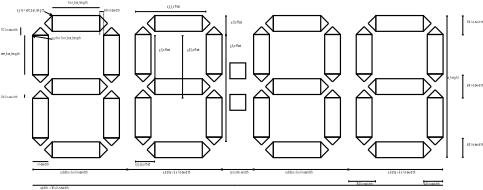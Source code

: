 <?xml version="1.0" encoding="UTF-8"?>
<dia:diagram xmlns:dia="http://www.lysator.liu.se/~alla/dia/">
  <dia:layer name="Achtergrond" visible="true" active="true">
    <dia:object type="Standard - Line" version="0" id="O0">
      <dia:attribute name="obj_pos">
        <dia:point val="7,37"/>
      </dia:attribute>
      <dia:attribute name="obj_bb">
        <dia:rectangle val="6.95,36.95;11.05,37.05"/>
      </dia:attribute>
      <dia:attribute name="conn_endpoints">
        <dia:point val="7,37"/>
        <dia:point val="11,37"/>
      </dia:attribute>
      <dia:attribute name="numcp">
        <dia:int val="1"/>
      </dia:attribute>
    </dia:object>
    <dia:object type="Standard - Line" version="0" id="O1">
      <dia:attribute name="obj_pos">
        <dia:point val="5,5"/>
      </dia:attribute>
      <dia:attribute name="obj_bb">
        <dia:rectangle val="4.95,4.95;5.05,15.05"/>
      </dia:attribute>
      <dia:attribute name="conn_endpoints">
        <dia:point val="5,5"/>
        <dia:point val="5,15"/>
      </dia:attribute>
      <dia:attribute name="numcp">
        <dia:int val="1"/>
      </dia:attribute>
    </dia:object>
    <dia:object type="Standard - Line" version="0" id="O2">
      <dia:attribute name="obj_pos">
        <dia:point val="4,3"/>
      </dia:attribute>
      <dia:attribute name="obj_bb">
        <dia:rectangle val="3.95,2.95;4.05,5.05"/>
      </dia:attribute>
      <dia:attribute name="conn_endpoints">
        <dia:point val="4,3"/>
        <dia:point val="4,5"/>
      </dia:attribute>
      <dia:attribute name="numcp">
        <dia:int val="1"/>
      </dia:attribute>
    </dia:object>
    <dia:object type="Standard - Line" version="0" id="O3">
      <dia:attribute name="obj_pos">
        <dia:point val="24,4"/>
      </dia:attribute>
      <dia:attribute name="obj_bb">
        <dia:rectangle val="23.95,-0.05;24.05,4.05"/>
      </dia:attribute>
      <dia:attribute name="conn_endpoints">
        <dia:point val="24,4"/>
        <dia:point val="24,0"/>
      </dia:attribute>
      <dia:attribute name="numcp">
        <dia:int val="1"/>
      </dia:attribute>
      <dia:connections>
        <dia:connection handle="0" to="O20" connection="15"/>
        <dia:connection handle="1" to="O20" connection="4"/>
      </dia:connections>
    </dia:object>
    <dia:object type="Standard - Line" version="0" id="O4">
      <dia:attribute name="obj_pos">
        <dia:point val="12,-2"/>
      </dia:attribute>
      <dia:attribute name="obj_bb">
        <dia:rectangle val="11.95,-2.05;24.05,-1.95"/>
      </dia:attribute>
      <dia:attribute name="conn_endpoints">
        <dia:point val="12,-2"/>
        <dia:point val="24,-2"/>
      </dia:attribute>
      <dia:attribute name="numcp">
        <dia:int val="1"/>
      </dia:attribute>
    </dia:object>
    <dia:object type="Standard - Text" version="1" id="O5">
      <dia:attribute name="obj_pos">
        <dia:point val="16,-3"/>
      </dia:attribute>
      <dia:attribute name="obj_bb">
        <dia:rectangle val="16,-3.595;20.802,-2.848"/>
      </dia:attribute>
      <dia:attribute name="text">
        <dia:composite type="text">
          <dia:attribute name="string">
            <dia:string>#hor_bar_length#</dia:string>
          </dia:attribute>
          <dia:attribute name="font">
            <dia:font family="sans" style="0" name="Helvetica"/>
          </dia:attribute>
          <dia:attribute name="height">
            <dia:real val="0.8"/>
          </dia:attribute>
          <dia:attribute name="pos">
            <dia:point val="16,-3"/>
          </dia:attribute>
          <dia:attribute name="color">
            <dia:color val="#000000"/>
          </dia:attribute>
          <dia:attribute name="alignment">
            <dia:enum val="0"/>
          </dia:attribute>
        </dia:composite>
      </dia:attribute>
      <dia:attribute name="valign">
        <dia:enum val="3"/>
      </dia:attribute>
    </dia:object>
    <dia:object type="Standard - Text" version="1" id="O6">
      <dia:attribute name="obj_pos">
        <dia:point val="-1,10"/>
      </dia:attribute>
      <dia:attribute name="obj_bb">
        <dia:rectangle val="-1,9.405;4.03,10.152"/>
      </dia:attribute>
      <dia:attribute name="text">
        <dia:composite type="text">
          <dia:attribute name="string">
            <dia:string>#vert_bar_length#</dia:string>
          </dia:attribute>
          <dia:attribute name="font">
            <dia:font family="sans" style="0" name="Helvetica"/>
          </dia:attribute>
          <dia:attribute name="height">
            <dia:real val="0.8"/>
          </dia:attribute>
          <dia:attribute name="pos">
            <dia:point val="-1,10"/>
          </dia:attribute>
          <dia:attribute name="color">
            <dia:color val="#000000"/>
          </dia:attribute>
          <dia:attribute name="alignment">
            <dia:enum val="0"/>
          </dia:attribute>
        </dia:composite>
      </dia:attribute>
      <dia:attribute name="valign">
        <dia:enum val="3"/>
      </dia:attribute>
    </dia:object>
    <dia:object type="Standard - Text" version="1" id="O7">
      <dia:attribute name="obj_pos">
        <dia:point val="8,38"/>
      </dia:attribute>
      <dia:attribute name="obj_bb">
        <dia:rectangle val="8,37.405;10.918,38.153"/>
      </dia:attribute>
      <dia:attribute name="text">
        <dia:composite type="text">
          <dia:attribute name="string">
            <dia:string>#linewidth#</dia:string>
          </dia:attribute>
          <dia:attribute name="font">
            <dia:font family="sans" style="0" name="Helvetica"/>
          </dia:attribute>
          <dia:attribute name="height">
            <dia:real val="0.8"/>
          </dia:attribute>
          <dia:attribute name="pos">
            <dia:point val="8,38"/>
          </dia:attribute>
          <dia:attribute name="color">
            <dia:color val="#000000"/>
          </dia:attribute>
          <dia:attribute name="alignment">
            <dia:enum val="0"/>
          </dia:attribute>
        </dia:composite>
      </dia:attribute>
      <dia:attribute name="valign">
        <dia:enum val="3"/>
      </dia:attribute>
    </dia:object>
    <dia:object type="Standard - Text" version="1" id="O8">
      <dia:attribute name="obj_pos">
        <dia:point val="-1,4"/>
      </dia:attribute>
      <dia:attribute name="obj_bb">
        <dia:rectangle val="-1,3.405;3.15,4.152"/>
      </dia:attribute>
      <dia:attribute name="text">
        <dia:composite type="text">
          <dia:attribute name="string">
            <dia:string>#1/2 linewidth#</dia:string>
          </dia:attribute>
          <dia:attribute name="font">
            <dia:font family="sans" style="0" name="Helvetica"/>
          </dia:attribute>
          <dia:attribute name="height">
            <dia:real val="0.8"/>
          </dia:attribute>
          <dia:attribute name="pos">
            <dia:point val="-1,4"/>
          </dia:attribute>
          <dia:attribute name="color">
            <dia:color val="#000000"/>
          </dia:attribute>
          <dia:attribute name="alignment">
            <dia:enum val="0"/>
          </dia:attribute>
        </dia:composite>
      </dia:attribute>
      <dia:attribute name="valign">
        <dia:enum val="3"/>
      </dia:attribute>
    </dia:object>
    <dia:object type="Standard - Text" version="1" id="O9">
      <dia:attribute name="obj_pos">
        <dia:point val="12,6"/>
      </dia:attribute>
      <dia:attribute name="obj_bb">
        <dia:rectangle val="12,5.405;19.05,6.152"/>
      </dia:attribute>
      <dia:attribute name="text">
        <dia:composite type="text">
          <dia:attribute name="string">
            <dia:string>#x,y for hor_bar_length#</dia:string>
          </dia:attribute>
          <dia:attribute name="font">
            <dia:font family="sans" style="0" name="Helvetica"/>
          </dia:attribute>
          <dia:attribute name="height">
            <dia:real val="0.8"/>
          </dia:attribute>
          <dia:attribute name="pos">
            <dia:point val="12,6"/>
          </dia:attribute>
          <dia:attribute name="color">
            <dia:color val="#000000"/>
          </dia:attribute>
          <dia:attribute name="alignment">
            <dia:enum val="0"/>
          </dia:attribute>
        </dia:composite>
      </dia:attribute>
      <dia:attribute name="valign">
        <dia:enum val="3"/>
      </dia:attribute>
    </dia:object>
    <dia:object type="Standard - Text" version="1" id="O10">
      <dia:attribute name="obj_pos">
        <dia:point val="3,-1"/>
      </dia:attribute>
      <dia:attribute name="obj_bb">
        <dia:rectangle val="3,-1.595;10.277,-0.848"/>
      </dia:attribute>
      <dia:attribute name="text">
        <dia:composite type="text">
          <dia:attribute name="string">
            <dia:string>#x,y for vert_bar_length#</dia:string>
          </dia:attribute>
          <dia:attribute name="font">
            <dia:font family="sans" style="0" name="Helvetica"/>
          </dia:attribute>
          <dia:attribute name="height">
            <dia:real val="0.8"/>
          </dia:attribute>
          <dia:attribute name="pos">
            <dia:point val="3,-1"/>
          </dia:attribute>
          <dia:attribute name="color">
            <dia:color val="#000000"/>
          </dia:attribute>
          <dia:attribute name="alignment">
            <dia:enum val="0"/>
          </dia:attribute>
        </dia:composite>
      </dia:attribute>
      <dia:attribute name="valign">
        <dia:enum val="3"/>
      </dia:attribute>
    </dia:object>
    <dia:object type="Standard - Line" version="0" id="O11">
      <dia:attribute name="obj_pos">
        <dia:point val="10,-1"/>
      </dia:attribute>
      <dia:attribute name="obj_bb">
        <dia:rectangle val="9.933,-1.067;12.1,0.07"/>
      </dia:attribute>
      <dia:attribute name="conn_endpoints">
        <dia:point val="10,-1"/>
        <dia:point val="12,0"/>
      </dia:attribute>
      <dia:attribute name="numcp">
        <dia:int val="1"/>
      </dia:attribute>
      <dia:attribute name="end_arrow">
        <dia:enum val="3"/>
      </dia:attribute>
      <dia:attribute name="end_arrow_length">
        <dia:real val="0.5"/>
      </dia:attribute>
      <dia:attribute name="end_arrow_width">
        <dia:real val="0.5"/>
      </dia:attribute>
      <dia:connections>
        <dia:connection handle="1" to="O20" connection="0"/>
      </dia:connections>
    </dia:object>
    <dia:object type="Standard - Line" version="0" id="O12">
      <dia:attribute name="obj_pos">
        <dia:point val="5,20"/>
      </dia:attribute>
      <dia:attribute name="obj_bb">
        <dia:rectangle val="4.886,19.947;5.053,20.878"/>
      </dia:attribute>
      <dia:attribute name="conn_endpoints">
        <dia:point val="5,20"/>
        <dia:point val="4.94,20.825"/>
      </dia:attribute>
      <dia:attribute name="numcp">
        <dia:int val="1"/>
      </dia:attribute>
    </dia:object>
    <dia:object type="Standard - Text" version="1" id="O13">
      <dia:attribute name="obj_pos">
        <dia:point val="-1,21"/>
      </dia:attribute>
      <dia:attribute name="obj_bb">
        <dia:rectangle val="-1,20.405;3.15,21.152"/>
      </dia:attribute>
      <dia:attribute name="text">
        <dia:composite type="text">
          <dia:attribute name="string">
            <dia:string>#1/4 linewidth#</dia:string>
          </dia:attribute>
          <dia:attribute name="font">
            <dia:font family="sans" style="0" name="Helvetica"/>
          </dia:attribute>
          <dia:attribute name="height">
            <dia:real val="0.8"/>
          </dia:attribute>
          <dia:attribute name="pos">
            <dia:point val="-1,21"/>
          </dia:attribute>
          <dia:attribute name="color">
            <dia:color val="#000000"/>
          </dia:attribute>
          <dia:attribute name="alignment">
            <dia:enum val="0"/>
          </dia:attribute>
        </dia:composite>
      </dia:attribute>
      <dia:attribute name="valign">
        <dia:enum val="3"/>
      </dia:attribute>
    </dia:object>
    <dia:object type="Standard - Line" version="0" id="O14">
      <dia:attribute name="obj_pos">
        <dia:point val="24,-1"/>
      </dia:attribute>
      <dia:attribute name="obj_bb">
        <dia:rectangle val="23.95,-1.05;25.05,-0.95"/>
      </dia:attribute>
      <dia:attribute name="conn_endpoints">
        <dia:point val="24,-1"/>
        <dia:point val="25,-1"/>
      </dia:attribute>
      <dia:attribute name="numcp">
        <dia:int val="1"/>
      </dia:attribute>
    </dia:object>
    <dia:object type="Standard - Text" version="1" id="O15">
      <dia:attribute name="obj_pos">
        <dia:point val="25,-1"/>
      </dia:attribute>
      <dia:attribute name="obj_bb">
        <dia:rectangle val="25,-1.595;29.15,-0.848"/>
      </dia:attribute>
      <dia:attribute name="text">
        <dia:composite type="text">
          <dia:attribute name="string">
            <dia:string>#1/4 linewidth#</dia:string>
          </dia:attribute>
          <dia:attribute name="font">
            <dia:font family="sans" style="0" name="Helvetica"/>
          </dia:attribute>
          <dia:attribute name="height">
            <dia:real val="0.8"/>
          </dia:attribute>
          <dia:attribute name="pos">
            <dia:point val="25,-1"/>
          </dia:attribute>
          <dia:attribute name="color">
            <dia:color val="#000000"/>
          </dia:attribute>
          <dia:attribute name="alignment">
            <dia:enum val="0"/>
          </dia:attribute>
        </dia:composite>
      </dia:attribute>
      <dia:attribute name="valign">
        <dia:enum val="3"/>
      </dia:attribute>
    </dia:object>
    <dia:object type="Standard - Line" version="0" id="O16">
      <dia:attribute name="obj_pos">
        <dia:point val="24,4"/>
      </dia:attribute>
      <dia:attribute name="obj_bb">
        <dia:rectangle val="23.788,1.788;26.212,4.212"/>
      </dia:attribute>
      <dia:attribute name="conn_endpoints">
        <dia:point val="24,4"/>
        <dia:point val="26,2"/>
      </dia:attribute>
      <dia:attribute name="numcp">
        <dia:int val="1"/>
      </dia:attribute>
      <dia:attribute name="line_width">
        <dia:real val="0.3"/>
      </dia:attribute>
    </dia:object>
    <dia:group>
      <dia:object type="Standard - Line" version="0" id="O17">
        <dia:attribute name="obj_pos">
          <dia:point val="10,2"/>
        </dia:attribute>
        <dia:attribute name="obj_bb">
          <dia:rectangle val="9.788,-0.212;12.212,2.212"/>
        </dia:attribute>
        <dia:attribute name="conn_endpoints">
          <dia:point val="10,2"/>
          <dia:point val="12,0"/>
        </dia:attribute>
        <dia:attribute name="numcp">
          <dia:int val="1"/>
        </dia:attribute>
        <dia:attribute name="line_width">
          <dia:real val="0.3"/>
        </dia:attribute>
      </dia:object>
      <dia:object type="Standard - Line" version="0" id="O18">
        <dia:attribute name="obj_pos">
          <dia:point val="10,2"/>
        </dia:attribute>
        <dia:attribute name="obj_bb">
          <dia:rectangle val="9.788,1.788;12.212,4.212"/>
        </dia:attribute>
        <dia:attribute name="conn_endpoints">
          <dia:point val="10,2"/>
          <dia:point val="12,4"/>
        </dia:attribute>
        <dia:attribute name="numcp">
          <dia:int val="1"/>
        </dia:attribute>
        <dia:attribute name="line_width">
          <dia:real val="0.3"/>
        </dia:attribute>
      </dia:object>
      <dia:object type="Standard - Line" version="0" id="O19">
        <dia:attribute name="obj_pos">
          <dia:point val="12,0"/>
        </dia:attribute>
        <dia:attribute name="obj_bb">
          <dia:rectangle val="11.85,-0.15;12.15,4.15"/>
        </dia:attribute>
        <dia:attribute name="conn_endpoints">
          <dia:point val="12,0"/>
          <dia:point val="12,4"/>
        </dia:attribute>
        <dia:attribute name="numcp">
          <dia:int val="1"/>
        </dia:attribute>
        <dia:attribute name="line_width">
          <dia:real val="0.3"/>
        </dia:attribute>
      </dia:object>
    </dia:group>
    <dia:object type="Flowchart - Box" version="0" id="O20">
      <dia:attribute name="obj_pos">
        <dia:point val="12,0"/>
      </dia:attribute>
      <dia:attribute name="obj_bb">
        <dia:rectangle val="11.85,-0.15;24.15,4.15"/>
      </dia:attribute>
      <dia:attribute name="elem_corner">
        <dia:point val="12,0"/>
      </dia:attribute>
      <dia:attribute name="elem_width">
        <dia:real val="12"/>
      </dia:attribute>
      <dia:attribute name="elem_height">
        <dia:real val="4"/>
      </dia:attribute>
      <dia:attribute name="border_width">
        <dia:real val="0.3"/>
      </dia:attribute>
      <dia:attribute name="show_background">
        <dia:boolean val="true"/>
      </dia:attribute>
      <dia:attribute name="padding">
        <dia:real val="0.5"/>
      </dia:attribute>
      <dia:attribute name="text">
        <dia:composite type="text">
          <dia:attribute name="string">
            <dia:string>##</dia:string>
          </dia:attribute>
          <dia:attribute name="font">
            <dia:font family="sans" style="0" name="Helvetica"/>
          </dia:attribute>
          <dia:attribute name="height">
            <dia:real val="0.8"/>
          </dia:attribute>
          <dia:attribute name="pos">
            <dia:point val="18,2.195"/>
          </dia:attribute>
          <dia:attribute name="color">
            <dia:color val="#000000"/>
          </dia:attribute>
          <dia:attribute name="alignment">
            <dia:enum val="1"/>
          </dia:attribute>
        </dia:composite>
      </dia:attribute>
    </dia:object>
    <dia:object type="Standard - Line" version="0" id="O21">
      <dia:attribute name="obj_pos">
        <dia:point val="24,0"/>
      </dia:attribute>
      <dia:attribute name="obj_bb">
        <dia:rectangle val="23.788,-0.212;26.212,2.212"/>
      </dia:attribute>
      <dia:attribute name="conn_endpoints">
        <dia:point val="24,0"/>
        <dia:point val="26,2"/>
      </dia:attribute>
      <dia:attribute name="numcp">
        <dia:int val="1"/>
      </dia:attribute>
      <dia:attribute name="line_width">
        <dia:real val="0.3"/>
      </dia:attribute>
      <dia:connections>
        <dia:connection handle="0" to="O20" connection="4"/>
      </dia:connections>
    </dia:object>
    <dia:group>
      <dia:object type="Standard - Line" version="0" id="O22">
        <dia:attribute name="obj_pos">
          <dia:point val="24,20"/>
        </dia:attribute>
        <dia:attribute name="obj_bb">
          <dia:rectangle val="23.788,17.788;26.212,20.212"/>
        </dia:attribute>
        <dia:attribute name="conn_endpoints">
          <dia:point val="24,20"/>
          <dia:point val="26,18"/>
        </dia:attribute>
        <dia:attribute name="numcp">
          <dia:int val="1"/>
        </dia:attribute>
        <dia:attribute name="line_width">
          <dia:real val="0.3"/>
        </dia:attribute>
      </dia:object>
      <dia:group>
        <dia:group>
          <dia:object type="Standard - Line" version="0" id="O23">
            <dia:attribute name="obj_pos">
              <dia:point val="10,18"/>
            </dia:attribute>
            <dia:attribute name="obj_bb">
              <dia:rectangle val="9.788,15.788;12.212,18.212"/>
            </dia:attribute>
            <dia:attribute name="conn_endpoints">
              <dia:point val="10,18"/>
              <dia:point val="12,16"/>
            </dia:attribute>
            <dia:attribute name="numcp">
              <dia:int val="1"/>
            </dia:attribute>
            <dia:attribute name="line_width">
              <dia:real val="0.3"/>
            </dia:attribute>
          </dia:object>
          <dia:object type="Standard - Line" version="0" id="O24">
            <dia:attribute name="obj_pos">
              <dia:point val="10,18"/>
            </dia:attribute>
            <dia:attribute name="obj_bb">
              <dia:rectangle val="9.788,17.788;12.212,20.212"/>
            </dia:attribute>
            <dia:attribute name="conn_endpoints">
              <dia:point val="10,18"/>
              <dia:point val="12,20"/>
            </dia:attribute>
            <dia:attribute name="numcp">
              <dia:int val="1"/>
            </dia:attribute>
            <dia:attribute name="line_width">
              <dia:real val="0.3"/>
            </dia:attribute>
          </dia:object>
          <dia:object type="Standard - Line" version="0" id="O25">
            <dia:attribute name="obj_pos">
              <dia:point val="12,16"/>
            </dia:attribute>
            <dia:attribute name="obj_bb">
              <dia:rectangle val="11.85,15.85;12.15,20.15"/>
            </dia:attribute>
            <dia:attribute name="conn_endpoints">
              <dia:point val="12,16"/>
              <dia:point val="12,20"/>
            </dia:attribute>
            <dia:attribute name="numcp">
              <dia:int val="1"/>
            </dia:attribute>
            <dia:attribute name="line_width">
              <dia:real val="0.3"/>
            </dia:attribute>
          </dia:object>
        </dia:group>
        <dia:object type="Flowchart - Box" version="0" id="O26">
          <dia:attribute name="obj_pos">
            <dia:point val="12,16"/>
          </dia:attribute>
          <dia:attribute name="obj_bb">
            <dia:rectangle val="11.85,15.85;24.15,20.15"/>
          </dia:attribute>
          <dia:attribute name="elem_corner">
            <dia:point val="12,16"/>
          </dia:attribute>
          <dia:attribute name="elem_width">
            <dia:real val="12"/>
          </dia:attribute>
          <dia:attribute name="elem_height">
            <dia:real val="4"/>
          </dia:attribute>
          <dia:attribute name="border_width">
            <dia:real val="0.3"/>
          </dia:attribute>
          <dia:attribute name="show_background">
            <dia:boolean val="true"/>
          </dia:attribute>
          <dia:attribute name="padding">
            <dia:real val="0.5"/>
          </dia:attribute>
          <dia:attribute name="text">
            <dia:composite type="text">
              <dia:attribute name="string">
                <dia:string>##</dia:string>
              </dia:attribute>
              <dia:attribute name="font">
                <dia:font family="sans" style="0" name="Helvetica"/>
              </dia:attribute>
              <dia:attribute name="height">
                <dia:real val="0.8"/>
              </dia:attribute>
              <dia:attribute name="pos">
                <dia:point val="18,18.195"/>
              </dia:attribute>
              <dia:attribute name="color">
                <dia:color val="#000000"/>
              </dia:attribute>
              <dia:attribute name="alignment">
                <dia:enum val="1"/>
              </dia:attribute>
            </dia:composite>
          </dia:attribute>
        </dia:object>
        <dia:object type="Standard - Line" version="0" id="O27">
          <dia:attribute name="obj_pos">
            <dia:point val="24,16"/>
          </dia:attribute>
          <dia:attribute name="obj_bb">
            <dia:rectangle val="23.788,15.788;26.212,18.212"/>
          </dia:attribute>
          <dia:attribute name="conn_endpoints">
            <dia:point val="24,16"/>
            <dia:point val="26,18"/>
          </dia:attribute>
          <dia:attribute name="numcp">
            <dia:int val="1"/>
          </dia:attribute>
          <dia:attribute name="line_width">
            <dia:real val="0.3"/>
          </dia:attribute>
          <dia:connections>
            <dia:connection handle="0" to="O26" connection="4"/>
          </dia:connections>
        </dia:object>
      </dia:group>
    </dia:group>
    <dia:group>
      <dia:object type="Standard - Line" version="0" id="O28">
        <dia:attribute name="obj_pos">
          <dia:point val="24,36"/>
        </dia:attribute>
        <dia:attribute name="obj_bb">
          <dia:rectangle val="23.788,33.788;26.212,36.212"/>
        </dia:attribute>
        <dia:attribute name="conn_endpoints">
          <dia:point val="24,36"/>
          <dia:point val="26,34"/>
        </dia:attribute>
        <dia:attribute name="numcp">
          <dia:int val="1"/>
        </dia:attribute>
        <dia:attribute name="line_width">
          <dia:real val="0.3"/>
        </dia:attribute>
      </dia:object>
      <dia:group>
        <dia:group>
          <dia:object type="Standard - Line" version="0" id="O29">
            <dia:attribute name="obj_pos">
              <dia:point val="10,34"/>
            </dia:attribute>
            <dia:attribute name="obj_bb">
              <dia:rectangle val="9.788,31.788;12.212,34.212"/>
            </dia:attribute>
            <dia:attribute name="conn_endpoints">
              <dia:point val="10,34"/>
              <dia:point val="12,32"/>
            </dia:attribute>
            <dia:attribute name="numcp">
              <dia:int val="1"/>
            </dia:attribute>
            <dia:attribute name="line_width">
              <dia:real val="0.3"/>
            </dia:attribute>
          </dia:object>
          <dia:object type="Standard - Line" version="0" id="O30">
            <dia:attribute name="obj_pos">
              <dia:point val="10,34"/>
            </dia:attribute>
            <dia:attribute name="obj_bb">
              <dia:rectangle val="9.788,33.788;12.212,36.212"/>
            </dia:attribute>
            <dia:attribute name="conn_endpoints">
              <dia:point val="10,34"/>
              <dia:point val="12,36"/>
            </dia:attribute>
            <dia:attribute name="numcp">
              <dia:int val="1"/>
            </dia:attribute>
            <dia:attribute name="line_width">
              <dia:real val="0.3"/>
            </dia:attribute>
          </dia:object>
          <dia:object type="Standard - Line" version="0" id="O31">
            <dia:attribute name="obj_pos">
              <dia:point val="12,32"/>
            </dia:attribute>
            <dia:attribute name="obj_bb">
              <dia:rectangle val="11.85,31.85;12.15,36.15"/>
            </dia:attribute>
            <dia:attribute name="conn_endpoints">
              <dia:point val="12,32"/>
              <dia:point val="12,36"/>
            </dia:attribute>
            <dia:attribute name="numcp">
              <dia:int val="1"/>
            </dia:attribute>
            <dia:attribute name="line_width">
              <dia:real val="0.3"/>
            </dia:attribute>
          </dia:object>
        </dia:group>
        <dia:object type="Flowchart - Box" version="0" id="O32">
          <dia:attribute name="obj_pos">
            <dia:point val="12,32"/>
          </dia:attribute>
          <dia:attribute name="obj_bb">
            <dia:rectangle val="11.85,31.85;24.15,36.15"/>
          </dia:attribute>
          <dia:attribute name="elem_corner">
            <dia:point val="12,32"/>
          </dia:attribute>
          <dia:attribute name="elem_width">
            <dia:real val="12"/>
          </dia:attribute>
          <dia:attribute name="elem_height">
            <dia:real val="4"/>
          </dia:attribute>
          <dia:attribute name="border_width">
            <dia:real val="0.3"/>
          </dia:attribute>
          <dia:attribute name="show_background">
            <dia:boolean val="true"/>
          </dia:attribute>
          <dia:attribute name="padding">
            <dia:real val="0.5"/>
          </dia:attribute>
          <dia:attribute name="text">
            <dia:composite type="text">
              <dia:attribute name="string">
                <dia:string>##</dia:string>
              </dia:attribute>
              <dia:attribute name="font">
                <dia:font family="sans" style="0" name="Helvetica"/>
              </dia:attribute>
              <dia:attribute name="height">
                <dia:real val="0.8"/>
              </dia:attribute>
              <dia:attribute name="pos">
                <dia:point val="18,34.195"/>
              </dia:attribute>
              <dia:attribute name="color">
                <dia:color val="#000000"/>
              </dia:attribute>
              <dia:attribute name="alignment">
                <dia:enum val="1"/>
              </dia:attribute>
            </dia:composite>
          </dia:attribute>
        </dia:object>
        <dia:object type="Standard - Line" version="0" id="O33">
          <dia:attribute name="obj_pos">
            <dia:point val="24,32"/>
          </dia:attribute>
          <dia:attribute name="obj_bb">
            <dia:rectangle val="23.788,31.788;26.212,34.212"/>
          </dia:attribute>
          <dia:attribute name="conn_endpoints">
            <dia:point val="24,32"/>
            <dia:point val="26,34"/>
          </dia:attribute>
          <dia:attribute name="numcp">
            <dia:int val="1"/>
          </dia:attribute>
          <dia:attribute name="line_width">
            <dia:real val="0.3"/>
          </dia:attribute>
          <dia:connections>
            <dia:connection handle="0" to="O32" connection="4"/>
          </dia:connections>
        </dia:object>
      </dia:group>
    </dia:group>
    <dia:object type="Flowchart - Box" version="0" id="O34">
      <dia:attribute name="obj_pos">
        <dia:point val="57,12"/>
      </dia:attribute>
      <dia:attribute name="obj_bb">
        <dia:rectangle val="56.85,11.85;61.15,16.15"/>
      </dia:attribute>
      <dia:attribute name="elem_corner">
        <dia:point val="57,12"/>
      </dia:attribute>
      <dia:attribute name="elem_width">
        <dia:real val="4"/>
      </dia:attribute>
      <dia:attribute name="elem_height">
        <dia:real val="4"/>
      </dia:attribute>
      <dia:attribute name="border_width">
        <dia:real val="0.3"/>
      </dia:attribute>
      <dia:attribute name="show_background">
        <dia:boolean val="true"/>
      </dia:attribute>
      <dia:attribute name="padding">
        <dia:real val="0.5"/>
      </dia:attribute>
      <dia:attribute name="text">
        <dia:composite type="text">
          <dia:attribute name="string">
            <dia:string>##</dia:string>
          </dia:attribute>
          <dia:attribute name="font">
            <dia:font family="sans" style="0" name="Helvetica"/>
          </dia:attribute>
          <dia:attribute name="height">
            <dia:real val="0.8"/>
          </dia:attribute>
          <dia:attribute name="pos">
            <dia:point val="59,14.195"/>
          </dia:attribute>
          <dia:attribute name="color">
            <dia:color val="#000000"/>
          </dia:attribute>
          <dia:attribute name="alignment">
            <dia:enum val="1"/>
          </dia:attribute>
        </dia:composite>
      </dia:attribute>
    </dia:object>
    <dia:object type="Standard - Line" version="0" id="O35">
      <dia:attribute name="obj_pos">
        <dia:point val="7,39"/>
      </dia:attribute>
      <dia:attribute name="obj_bb">
        <dia:rectangle val="6.929,38.679;31.071,39.321"/>
      </dia:attribute>
      <dia:attribute name="conn_endpoints">
        <dia:point val="7,39"/>
        <dia:point val="31,39"/>
      </dia:attribute>
      <dia:attribute name="numcp">
        <dia:int val="1"/>
      </dia:attribute>
      <dia:attribute name="start_arrow">
        <dia:enum val="13"/>
      </dia:attribute>
      <dia:attribute name="start_arrow_length">
        <dia:real val="0.5"/>
      </dia:attribute>
      <dia:attribute name="start_arrow_width">
        <dia:real val="0.5"/>
      </dia:attribute>
      <dia:attribute name="end_arrow">
        <dia:enum val="13"/>
      </dia:attribute>
      <dia:attribute name="end_arrow_length">
        <dia:real val="0.5"/>
      </dia:attribute>
      <dia:attribute name="end_arrow_width">
        <dia:real val="0.5"/>
      </dia:attribute>
    </dia:object>
    <dia:object type="Standard - Line" version="0" id="O36">
      <dia:attribute name="obj_pos">
        <dia:point val="55,39"/>
      </dia:attribute>
      <dia:attribute name="obj_bb">
        <dia:rectangle val="54.929,38.679;63.071,39.321"/>
      </dia:attribute>
      <dia:attribute name="conn_endpoints">
        <dia:point val="55,39"/>
        <dia:point val="63,39"/>
      </dia:attribute>
      <dia:attribute name="numcp">
        <dia:int val="1"/>
      </dia:attribute>
      <dia:attribute name="start_arrow">
        <dia:enum val="13"/>
      </dia:attribute>
      <dia:attribute name="start_arrow_length">
        <dia:real val="0.5"/>
      </dia:attribute>
      <dia:attribute name="start_arrow_width">
        <dia:real val="0.5"/>
      </dia:attribute>
      <dia:attribute name="end_arrow">
        <dia:enum val="13"/>
      </dia:attribute>
      <dia:attribute name="end_arrow_length">
        <dia:real val="0.5"/>
      </dia:attribute>
      <dia:attribute name="end_arrow_width">
        <dia:real val="0.5"/>
      </dia:attribute>
    </dia:object>
    <dia:object type="Standard - Text" version="1" id="O37">
      <dia:attribute name="obj_pos">
        <dia:point val="14,40"/>
      </dia:attribute>
      <dia:attribute name="obj_bb">
        <dia:rectangle val="14,39.386;21.394,40.19"/>
      </dia:attribute>
      <dia:attribute name="text">
        <dia:composite type="text">
          <dia:attribute name="string">
            <dia:string>#x_delta = 6 x linewidth#</dia:string>
          </dia:attribute>
          <dia:attribute name="font">
            <dia:font family="sans" style="0" name="Helvetica"/>
          </dia:attribute>
          <dia:attribute name="height">
            <dia:real val="0.8"/>
          </dia:attribute>
          <dia:attribute name="pos">
            <dia:point val="14,40"/>
          </dia:attribute>
          <dia:attribute name="color">
            <dia:color val="#000000"/>
          </dia:attribute>
          <dia:attribute name="alignment">
            <dia:enum val="0"/>
          </dia:attribute>
        </dia:composite>
      </dia:attribute>
      <dia:attribute name="valign">
        <dia:enum val="3"/>
      </dia:attribute>
    </dia:object>
    <dia:object type="Standard - Text" version="1" id="O38">
      <dia:attribute name="obj_pos">
        <dia:point val="57,40"/>
      </dia:attribute>
      <dia:attribute name="obj_bb">
        <dia:rectangle val="57,39.405;61.438,40.153"/>
      </dia:attribute>
      <dia:attribute name="text">
        <dia:composite type="text">
          <dia:attribute name="string">
            <dia:string>#column_width#</dia:string>
          </dia:attribute>
          <dia:attribute name="font">
            <dia:font family="sans" style="0" name="Helvetica"/>
          </dia:attribute>
          <dia:attribute name="height">
            <dia:real val="0.8"/>
          </dia:attribute>
          <dia:attribute name="pos">
            <dia:point val="57,40"/>
          </dia:attribute>
          <dia:attribute name="color">
            <dia:color val="#000000"/>
          </dia:attribute>
          <dia:attribute name="alignment">
            <dia:enum val="0"/>
          </dia:attribute>
        </dia:composite>
      </dia:attribute>
      <dia:attribute name="valign">
        <dia:enum val="3"/>
      </dia:attribute>
    </dia:object>
    <dia:object type="Standard - Line" version="0" id="O39">
      <dia:attribute name="obj_pos">
        <dia:point val="112,0"/>
      </dia:attribute>
      <dia:attribute name="obj_bb">
        <dia:rectangle val="111.679,-0.071;112.321,36.071"/>
      </dia:attribute>
      <dia:attribute name="conn_endpoints">
        <dia:point val="112,0"/>
        <dia:point val="112,36"/>
      </dia:attribute>
      <dia:attribute name="numcp">
        <dia:int val="1"/>
      </dia:attribute>
      <dia:attribute name="start_arrow">
        <dia:enum val="13"/>
      </dia:attribute>
      <dia:attribute name="start_arrow_length">
        <dia:real val="0.5"/>
      </dia:attribute>
      <dia:attribute name="start_arrow_width">
        <dia:real val="0.5"/>
      </dia:attribute>
      <dia:attribute name="end_arrow">
        <dia:enum val="13"/>
      </dia:attribute>
      <dia:attribute name="end_arrow_length">
        <dia:real val="0.5"/>
      </dia:attribute>
      <dia:attribute name="end_arrow_width">
        <dia:real val="0.5"/>
      </dia:attribute>
    </dia:object>
    <dia:object type="Standard - Text" version="1" id="O40">
      <dia:attribute name="obj_pos">
        <dia:point val="112,16"/>
      </dia:attribute>
      <dia:attribute name="obj_bb">
        <dia:rectangle val="112,15.405;114.882,16.152"/>
      </dia:attribute>
      <dia:attribute name="text">
        <dia:composite type="text">
          <dia:attribute name="string">
            <dia:string>#w_height#</dia:string>
          </dia:attribute>
          <dia:attribute name="font">
            <dia:font family="sans" style="0" name="Helvetica"/>
          </dia:attribute>
          <dia:attribute name="height">
            <dia:real val="0.8"/>
          </dia:attribute>
          <dia:attribute name="pos">
            <dia:point val="112,16"/>
          </dia:attribute>
          <dia:attribute name="color">
            <dia:color val="#000000"/>
          </dia:attribute>
          <dia:attribute name="alignment">
            <dia:enum val="0"/>
          </dia:attribute>
        </dia:composite>
      </dia:attribute>
      <dia:attribute name="valign">
        <dia:enum val="3"/>
      </dia:attribute>
    </dia:object>
    <dia:object type="Standard - Line" version="0" id="O41">
      <dia:attribute name="obj_pos">
        <dia:point val="116,0"/>
      </dia:attribute>
      <dia:attribute name="obj_bb">
        <dia:rectangle val="115.679,-0.071;116.321,5.071"/>
      </dia:attribute>
      <dia:attribute name="conn_endpoints">
        <dia:point val="116,0"/>
        <dia:point val="116,5"/>
      </dia:attribute>
      <dia:attribute name="numcp">
        <dia:int val="1"/>
      </dia:attribute>
      <dia:attribute name="start_arrow">
        <dia:enum val="13"/>
      </dia:attribute>
      <dia:attribute name="start_arrow_length">
        <dia:real val="0.5"/>
      </dia:attribute>
      <dia:attribute name="start_arrow_width">
        <dia:real val="0.5"/>
      </dia:attribute>
      <dia:attribute name="end_arrow">
        <dia:enum val="13"/>
      </dia:attribute>
      <dia:attribute name="end_arrow_length">
        <dia:real val="0.5"/>
      </dia:attribute>
      <dia:attribute name="end_arrow_width">
        <dia:real val="0.5"/>
      </dia:attribute>
    </dia:object>
    <dia:object type="Standard - Text" version="1" id="O42">
      <dia:attribute name="obj_pos">
        <dia:point val="117,2"/>
      </dia:attribute>
      <dia:attribute name="obj_bb">
        <dia:rectangle val="117,1.405;121.15,2.152"/>
      </dia:attribute>
      <dia:attribute name="text">
        <dia:composite type="text">
          <dia:attribute name="string">
            <dia:string>#5/4 linewidth#</dia:string>
          </dia:attribute>
          <dia:attribute name="font">
            <dia:font family="sans" style="0" name="Helvetica"/>
          </dia:attribute>
          <dia:attribute name="height">
            <dia:real val="0.8"/>
          </dia:attribute>
          <dia:attribute name="pos">
            <dia:point val="117,2"/>
          </dia:attribute>
          <dia:attribute name="color">
            <dia:color val="#000000"/>
          </dia:attribute>
          <dia:attribute name="alignment">
            <dia:enum val="0"/>
          </dia:attribute>
        </dia:composite>
      </dia:attribute>
      <dia:attribute name="valign">
        <dia:enum val="3"/>
      </dia:attribute>
    </dia:object>
    <dia:object type="Standard - Line" version="0" id="O43">
      <dia:attribute name="obj_pos">
        <dia:point val="116,15"/>
      </dia:attribute>
      <dia:attribute name="obj_bb">
        <dia:rectangle val="115.679,14.929;116.321,21.071"/>
      </dia:attribute>
      <dia:attribute name="conn_endpoints">
        <dia:point val="116,15"/>
        <dia:point val="116,21"/>
      </dia:attribute>
      <dia:attribute name="numcp">
        <dia:int val="1"/>
      </dia:attribute>
      <dia:attribute name="start_arrow">
        <dia:enum val="13"/>
      </dia:attribute>
      <dia:attribute name="start_arrow_length">
        <dia:real val="0.5"/>
      </dia:attribute>
      <dia:attribute name="start_arrow_width">
        <dia:real val="0.5"/>
      </dia:attribute>
      <dia:attribute name="end_arrow">
        <dia:enum val="13"/>
      </dia:attribute>
      <dia:attribute name="end_arrow_length">
        <dia:real val="0.5"/>
      </dia:attribute>
      <dia:attribute name="end_arrow_width">
        <dia:real val="0.5"/>
      </dia:attribute>
    </dia:object>
    <dia:object type="Standard - Text" version="1" id="O44">
      <dia:attribute name="obj_pos">
        <dia:point val="117,18"/>
      </dia:attribute>
      <dia:attribute name="obj_bb">
        <dia:rectangle val="117,17.405;121.15,18.152"/>
      </dia:attribute>
      <dia:attribute name="text">
        <dia:composite type="text">
          <dia:attribute name="string">
            <dia:string>#6/4 linewidth#</dia:string>
          </dia:attribute>
          <dia:attribute name="font">
            <dia:font family="sans" style="0" name="Helvetica"/>
          </dia:attribute>
          <dia:attribute name="height">
            <dia:real val="0.8"/>
          </dia:attribute>
          <dia:attribute name="pos">
            <dia:point val="117,18"/>
          </dia:attribute>
          <dia:attribute name="color">
            <dia:color val="#000000"/>
          </dia:attribute>
          <dia:attribute name="alignment">
            <dia:enum val="0"/>
          </dia:attribute>
        </dia:composite>
      </dia:attribute>
      <dia:attribute name="valign">
        <dia:enum val="3"/>
      </dia:attribute>
    </dia:object>
    <dia:object type="Standard - Line" version="0" id="O45">
      <dia:attribute name="obj_pos">
        <dia:point val="116,31"/>
      </dia:attribute>
      <dia:attribute name="obj_bb">
        <dia:rectangle val="115.679,30.929;116.321,36.071"/>
      </dia:attribute>
      <dia:attribute name="conn_endpoints">
        <dia:point val="116,31"/>
        <dia:point val="116,36"/>
      </dia:attribute>
      <dia:attribute name="numcp">
        <dia:int val="1"/>
      </dia:attribute>
      <dia:attribute name="start_arrow">
        <dia:enum val="13"/>
      </dia:attribute>
      <dia:attribute name="start_arrow_length">
        <dia:real val="0.5"/>
      </dia:attribute>
      <dia:attribute name="start_arrow_width">
        <dia:real val="0.5"/>
      </dia:attribute>
      <dia:attribute name="end_arrow">
        <dia:enum val="13"/>
      </dia:attribute>
      <dia:attribute name="end_arrow_length">
        <dia:real val="0.5"/>
      </dia:attribute>
      <dia:attribute name="end_arrow_width">
        <dia:real val="0.5"/>
      </dia:attribute>
    </dia:object>
    <dia:object type="Standard - Text" version="1" id="O46">
      <dia:attribute name="obj_pos">
        <dia:point val="117,33"/>
      </dia:attribute>
      <dia:attribute name="obj_bb">
        <dia:rectangle val="117,32.405;121.15,33.153"/>
      </dia:attribute>
      <dia:attribute name="text">
        <dia:composite type="text">
          <dia:attribute name="string">
            <dia:string>#5/4 linewidth#</dia:string>
          </dia:attribute>
          <dia:attribute name="font">
            <dia:font family="sans" style="0" name="Helvetica"/>
          </dia:attribute>
          <dia:attribute name="height">
            <dia:real val="0.8"/>
          </dia:attribute>
          <dia:attribute name="pos">
            <dia:point val="117,33"/>
          </dia:attribute>
          <dia:attribute name="color">
            <dia:color val="#000000"/>
          </dia:attribute>
          <dia:attribute name="alignment">
            <dia:enum val="0"/>
          </dia:attribute>
        </dia:composite>
      </dia:attribute>
      <dia:attribute name="valign">
        <dia:enum val="3"/>
      </dia:attribute>
    </dia:object>
    <dia:object type="Standard - Line" version="0" id="O47">
      <dia:attribute name="obj_pos">
        <dia:point val="111,42"/>
      </dia:attribute>
      <dia:attribute name="obj_bb">
        <dia:rectangle val="105.929,41.679;111.071,42.321"/>
      </dia:attribute>
      <dia:attribute name="conn_endpoints">
        <dia:point val="111,42"/>
        <dia:point val="106,42"/>
      </dia:attribute>
      <dia:attribute name="numcp">
        <dia:int val="1"/>
      </dia:attribute>
      <dia:attribute name="start_arrow">
        <dia:enum val="13"/>
      </dia:attribute>
      <dia:attribute name="start_arrow_length">
        <dia:real val="0.5"/>
      </dia:attribute>
      <dia:attribute name="start_arrow_width">
        <dia:real val="0.5"/>
      </dia:attribute>
      <dia:attribute name="end_arrow">
        <dia:enum val="13"/>
      </dia:attribute>
      <dia:attribute name="end_arrow_length">
        <dia:real val="0.5"/>
      </dia:attribute>
      <dia:attribute name="end_arrow_width">
        <dia:real val="0.5"/>
      </dia:attribute>
    </dia:object>
    <dia:object type="Standard - Text" version="1" id="O48">
      <dia:attribute name="obj_pos">
        <dia:point val="106,43"/>
      </dia:attribute>
      <dia:attribute name="obj_bb">
        <dia:rectangle val="106,42.405;110.15,43.153"/>
      </dia:attribute>
      <dia:attribute name="text">
        <dia:composite type="text">
          <dia:attribute name="string">
            <dia:string>#5/4 linewidth#</dia:string>
          </dia:attribute>
          <dia:attribute name="font">
            <dia:font family="sans" style="0" name="Helvetica"/>
          </dia:attribute>
          <dia:attribute name="height">
            <dia:real val="0.8"/>
          </dia:attribute>
          <dia:attribute name="pos">
            <dia:point val="106,43"/>
          </dia:attribute>
          <dia:attribute name="color">
            <dia:color val="#000000"/>
          </dia:attribute>
          <dia:attribute name="alignment">
            <dia:enum val="0"/>
          </dia:attribute>
        </dia:composite>
      </dia:attribute>
      <dia:attribute name="valign">
        <dia:enum val="3"/>
      </dia:attribute>
    </dia:object>
    <dia:object type="Standard - Line" version="0" id="O49">
      <dia:attribute name="obj_pos">
        <dia:point val="94,42"/>
      </dia:attribute>
      <dia:attribute name="obj_bb">
        <dia:rectangle val="86.929,41.679;94.071,42.321"/>
      </dia:attribute>
      <dia:attribute name="conn_endpoints">
        <dia:point val="94,42"/>
        <dia:point val="87,42"/>
      </dia:attribute>
      <dia:attribute name="numcp">
        <dia:int val="1"/>
      </dia:attribute>
      <dia:attribute name="start_arrow">
        <dia:enum val="13"/>
      </dia:attribute>
      <dia:attribute name="start_arrow_length">
        <dia:real val="0.5"/>
      </dia:attribute>
      <dia:attribute name="start_arrow_width">
        <dia:real val="0.5"/>
      </dia:attribute>
      <dia:attribute name="end_arrow">
        <dia:enum val="13"/>
      </dia:attribute>
      <dia:attribute name="end_arrow_length">
        <dia:real val="0.5"/>
      </dia:attribute>
      <dia:attribute name="end_arrow_width">
        <dia:real val="0.5"/>
      </dia:attribute>
    </dia:object>
    <dia:object type="Standard - Text" version="1" id="O50">
      <dia:attribute name="obj_pos">
        <dia:point val="88,45"/>
      </dia:attribute>
      <dia:attribute name="obj_bb">
        <dia:rectangle val="88,44.405;88,45.153"/>
      </dia:attribute>
      <dia:attribute name="text">
        <dia:composite type="text">
          <dia:attribute name="string">
            <dia:string>##</dia:string>
          </dia:attribute>
          <dia:attribute name="font">
            <dia:font family="sans" style="0" name="Helvetica"/>
          </dia:attribute>
          <dia:attribute name="height">
            <dia:real val="0.8"/>
          </dia:attribute>
          <dia:attribute name="pos">
            <dia:point val="88,45"/>
          </dia:attribute>
          <dia:attribute name="color">
            <dia:color val="#000000"/>
          </dia:attribute>
          <dia:attribute name="alignment">
            <dia:enum val="0"/>
          </dia:attribute>
        </dia:composite>
      </dia:attribute>
      <dia:attribute name="valign">
        <dia:enum val="3"/>
      </dia:attribute>
    </dia:object>
    <dia:object type="Standard - Text" version="1" id="O51">
      <dia:attribute name="obj_pos">
        <dia:point val="106,43"/>
      </dia:attribute>
      <dia:attribute name="obj_bb">
        <dia:rectangle val="106,42.405;106,43.153"/>
      </dia:attribute>
      <dia:attribute name="text">
        <dia:composite type="text">
          <dia:attribute name="string">
            <dia:string>##</dia:string>
          </dia:attribute>
          <dia:attribute name="font">
            <dia:font family="sans" style="0" name="Helvetica"/>
          </dia:attribute>
          <dia:attribute name="height">
            <dia:real val="0.8"/>
          </dia:attribute>
          <dia:attribute name="pos">
            <dia:point val="106,43"/>
          </dia:attribute>
          <dia:attribute name="color">
            <dia:color val="#000000"/>
          </dia:attribute>
          <dia:attribute name="alignment">
            <dia:enum val="0"/>
          </dia:attribute>
        </dia:composite>
      </dia:attribute>
      <dia:attribute name="valign">
        <dia:enum val="3"/>
      </dia:attribute>
    </dia:object>
    <dia:object type="Standard - Text" version="1" id="O52">
      <dia:attribute name="obj_pos">
        <dia:point val="106,43"/>
      </dia:attribute>
      <dia:attribute name="obj_bb">
        <dia:rectangle val="106,42.405;106,43.153"/>
      </dia:attribute>
      <dia:attribute name="text">
        <dia:composite type="text">
          <dia:attribute name="string">
            <dia:string>##</dia:string>
          </dia:attribute>
          <dia:attribute name="font">
            <dia:font family="sans" style="0" name="Helvetica"/>
          </dia:attribute>
          <dia:attribute name="height">
            <dia:real val="0.8"/>
          </dia:attribute>
          <dia:attribute name="pos">
            <dia:point val="106,43"/>
          </dia:attribute>
          <dia:attribute name="color">
            <dia:color val="#000000"/>
          </dia:attribute>
          <dia:attribute name="alignment">
            <dia:enum val="0"/>
          </dia:attribute>
        </dia:composite>
      </dia:attribute>
      <dia:attribute name="valign">
        <dia:enum val="3"/>
      </dia:attribute>
    </dia:object>
    <dia:object type="Standard - Line" version="0" id="O53">
      <dia:attribute name="obj_pos">
        <dia:point val="31,39"/>
      </dia:attribute>
      <dia:attribute name="obj_bb">
        <dia:rectangle val="30.929,38.679;55.071,39.321"/>
      </dia:attribute>
      <dia:attribute name="conn_endpoints">
        <dia:point val="31,39"/>
        <dia:point val="55,39"/>
      </dia:attribute>
      <dia:attribute name="numcp">
        <dia:int val="1"/>
      </dia:attribute>
      <dia:attribute name="start_arrow">
        <dia:enum val="13"/>
      </dia:attribute>
      <dia:attribute name="start_arrow_length">
        <dia:real val="0.5"/>
      </dia:attribute>
      <dia:attribute name="start_arrow_width">
        <dia:real val="0.5"/>
      </dia:attribute>
      <dia:attribute name="end_arrow">
        <dia:enum val="13"/>
      </dia:attribute>
      <dia:attribute name="end_arrow_length">
        <dia:real val="0.5"/>
      </dia:attribute>
      <dia:attribute name="end_arrow_width">
        <dia:real val="0.5"/>
      </dia:attribute>
    </dia:object>
    <dia:object type="Standard - Line" version="0" id="O54">
      <dia:attribute name="obj_pos">
        <dia:point val="63,39"/>
      </dia:attribute>
      <dia:attribute name="obj_bb">
        <dia:rectangle val="62.929,38.679;87.071,39.321"/>
      </dia:attribute>
      <dia:attribute name="conn_endpoints">
        <dia:point val="63,39"/>
        <dia:point val="87,39"/>
      </dia:attribute>
      <dia:attribute name="numcp">
        <dia:int val="1"/>
      </dia:attribute>
      <dia:attribute name="start_arrow">
        <dia:enum val="13"/>
      </dia:attribute>
      <dia:attribute name="start_arrow_length">
        <dia:real val="0.5"/>
      </dia:attribute>
      <dia:attribute name="start_arrow_width">
        <dia:real val="0.5"/>
      </dia:attribute>
      <dia:attribute name="end_arrow">
        <dia:enum val="13"/>
      </dia:attribute>
      <dia:attribute name="end_arrow_length">
        <dia:real val="0.5"/>
      </dia:attribute>
      <dia:attribute name="end_arrow_width">
        <dia:real val="0.5"/>
      </dia:attribute>
    </dia:object>
    <dia:object type="Standard - Line" version="0" id="O55">
      <dia:attribute name="obj_pos">
        <dia:point val="87,39"/>
      </dia:attribute>
      <dia:attribute name="obj_bb">
        <dia:rectangle val="86.929,38.679;111.071,39.321"/>
      </dia:attribute>
      <dia:attribute name="conn_endpoints">
        <dia:point val="87,39"/>
        <dia:point val="111,39"/>
      </dia:attribute>
      <dia:attribute name="numcp">
        <dia:int val="1"/>
      </dia:attribute>
      <dia:attribute name="start_arrow">
        <dia:enum val="13"/>
      </dia:attribute>
      <dia:attribute name="start_arrow_length">
        <dia:real val="0.5"/>
      </dia:attribute>
      <dia:attribute name="start_arrow_width">
        <dia:real val="0.5"/>
      </dia:attribute>
      <dia:attribute name="end_arrow">
        <dia:enum val="13"/>
      </dia:attribute>
      <dia:attribute name="end_arrow_length">
        <dia:real val="0.5"/>
      </dia:attribute>
      <dia:attribute name="end_arrow_width">
        <dia:real val="0.5"/>
      </dia:attribute>
    </dia:object>
    <dia:object type="Standard - Text" version="1" id="O56">
      <dia:attribute name="obj_pos">
        <dia:point val="106,43"/>
      </dia:attribute>
      <dia:attribute name="obj_bb">
        <dia:rectangle val="106,42.405;106,43.153"/>
      </dia:attribute>
      <dia:attribute name="text">
        <dia:composite type="text">
          <dia:attribute name="string">
            <dia:string>##</dia:string>
          </dia:attribute>
          <dia:attribute name="font">
            <dia:font family="sans" style="0" name="Helvetica"/>
          </dia:attribute>
          <dia:attribute name="height">
            <dia:real val="0.8"/>
          </dia:attribute>
          <dia:attribute name="pos">
            <dia:point val="106,43"/>
          </dia:attribute>
          <dia:attribute name="color">
            <dia:color val="#000000"/>
          </dia:attribute>
          <dia:attribute name="alignment">
            <dia:enum val="0"/>
          </dia:attribute>
        </dia:composite>
      </dia:attribute>
      <dia:attribute name="valign">
        <dia:enum val="3"/>
      </dia:attribute>
    </dia:object>
    <dia:object type="Standard - Text" version="1" id="O57">
      <dia:attribute name="obj_pos">
        <dia:point val="89,43"/>
      </dia:attribute>
      <dia:attribute name="obj_bb">
        <dia:rectangle val="89,42.405;93.15,43.153"/>
      </dia:attribute>
      <dia:attribute name="text">
        <dia:composite type="text">
          <dia:attribute name="string">
            <dia:string>#7/4 linewidth#</dia:string>
          </dia:attribute>
          <dia:attribute name="font">
            <dia:font family="sans" style="0" name="Helvetica"/>
          </dia:attribute>
          <dia:attribute name="height">
            <dia:real val="0.8"/>
          </dia:attribute>
          <dia:attribute name="pos">
            <dia:point val="89,43"/>
          </dia:attribute>
          <dia:attribute name="color">
            <dia:color val="#000000"/>
          </dia:attribute>
          <dia:attribute name="alignment">
            <dia:enum val="0"/>
          </dia:attribute>
        </dia:composite>
      </dia:attribute>
      <dia:attribute name="valign">
        <dia:enum val="3"/>
      </dia:attribute>
    </dia:object>
    <dia:object type="Standard - Text" version="1" id="O58">
      <dia:attribute name="obj_pos">
        <dia:point val="89,43"/>
      </dia:attribute>
      <dia:attribute name="obj_bb">
        <dia:rectangle val="89,42.405;89,43.153"/>
      </dia:attribute>
      <dia:attribute name="text">
        <dia:composite type="text">
          <dia:attribute name="string">
            <dia:string>##</dia:string>
          </dia:attribute>
          <dia:attribute name="font">
            <dia:font family="sans" style="0" name="Helvetica"/>
          </dia:attribute>
          <dia:attribute name="height">
            <dia:real val="0.8"/>
          </dia:attribute>
          <dia:attribute name="pos">
            <dia:point val="89,43"/>
          </dia:attribute>
          <dia:attribute name="color">
            <dia:color val="#000000"/>
          </dia:attribute>
          <dia:attribute name="alignment">
            <dia:enum val="0"/>
          </dia:attribute>
        </dia:composite>
      </dia:attribute>
      <dia:attribute name="valign">
        <dia:enum val="3"/>
      </dia:attribute>
    </dia:object>
    <dia:object type="Standard - Text" version="1" id="O59">
      <dia:attribute name="obj_pos">
        <dia:point val="14,40"/>
      </dia:attribute>
      <dia:attribute name="obj_bb">
        <dia:rectangle val="14,39.405;14,40.153"/>
      </dia:attribute>
      <dia:attribute name="text">
        <dia:composite type="text">
          <dia:attribute name="string">
            <dia:string>##</dia:string>
          </dia:attribute>
          <dia:attribute name="font">
            <dia:font family="sans" style="0" name="Helvetica"/>
          </dia:attribute>
          <dia:attribute name="height">
            <dia:real val="0.8"/>
          </dia:attribute>
          <dia:attribute name="pos">
            <dia:point val="14,40"/>
          </dia:attribute>
          <dia:attribute name="color">
            <dia:color val="#000000"/>
          </dia:attribute>
          <dia:attribute name="alignment">
            <dia:enum val="0"/>
          </dia:attribute>
        </dia:composite>
      </dia:attribute>
      <dia:attribute name="valign">
        <dia:enum val="3"/>
      </dia:attribute>
    </dia:object>
    <dia:object type="Standard - Text" version="1" id="O60">
      <dia:attribute name="obj_pos">
        <dia:point val="18,40"/>
      </dia:attribute>
      <dia:attribute name="obj_bb">
        <dia:rectangle val="18,39.405;18,40.153"/>
      </dia:attribute>
      <dia:attribute name="text">
        <dia:composite type="text">
          <dia:attribute name="string">
            <dia:string>##</dia:string>
          </dia:attribute>
          <dia:attribute name="font">
            <dia:font family="sans" style="0" name="Helvetica"/>
          </dia:attribute>
          <dia:attribute name="height">
            <dia:real val="0.8"/>
          </dia:attribute>
          <dia:attribute name="pos">
            <dia:point val="18,40"/>
          </dia:attribute>
          <dia:attribute name="color">
            <dia:color val="#000000"/>
          </dia:attribute>
          <dia:attribute name="alignment">
            <dia:enum val="0"/>
          </dia:attribute>
        </dia:composite>
      </dia:attribute>
      <dia:attribute name="valign">
        <dia:enum val="3"/>
      </dia:attribute>
    </dia:object>
    <dia:object type="Standard - Line" version="0" id="O61">
      <dia:attribute name="obj_pos">
        <dia:point val="7,43"/>
      </dia:attribute>
      <dia:attribute name="obj_bb">
        <dia:rectangle val="6.95,42.95;59.05,43.05"/>
      </dia:attribute>
      <dia:attribute name="conn_endpoints">
        <dia:point val="7,43"/>
        <dia:point val="59,43"/>
      </dia:attribute>
      <dia:attribute name="numcp">
        <dia:int val="1"/>
      </dia:attribute>
    </dia:object>
    <dia:object type="Standard - Line" version="0" id="O62">
      <dia:attribute name="obj_pos">
        <dia:point val="59,43"/>
      </dia:attribute>
      <dia:attribute name="obj_bb">
        <dia:rectangle val="58.95,42.95;111.05,43.05"/>
      </dia:attribute>
      <dia:attribute name="conn_endpoints">
        <dia:point val="59,43"/>
        <dia:point val="111,43"/>
      </dia:attribute>
      <dia:attribute name="numcp">
        <dia:int val="1"/>
      </dia:attribute>
    </dia:object>
    <dia:object type="Standard - Text" version="1" id="O63">
      <dia:attribute name="obj_pos">
        <dia:point val="9,44"/>
      </dia:attribute>
      <dia:attribute name="obj_bb">
        <dia:rectangle val="9,43.405;16.223,44.153"/>
      </dia:attribute>
      <dia:attribute name="text">
        <dia:composite type="text">
          <dia:attribute name="string">
            <dia:string>#width = 26 x linewidth#</dia:string>
          </dia:attribute>
          <dia:attribute name="font">
            <dia:font family="sans" style="0" name="Helvetica"/>
          </dia:attribute>
          <dia:attribute name="height">
            <dia:real val="0.8"/>
          </dia:attribute>
          <dia:attribute name="pos">
            <dia:point val="9,44"/>
          </dia:attribute>
          <dia:attribute name="color">
            <dia:color val="#000000"/>
          </dia:attribute>
          <dia:attribute name="alignment">
            <dia:enum val="0"/>
          </dia:attribute>
        </dia:composite>
      </dia:attribute>
      <dia:attribute name="valign">
        <dia:enum val="3"/>
      </dia:attribute>
    </dia:object>
    <dia:object type="Standard - Line" version="0" id="O64">
      <dia:attribute name="obj_pos">
        <dia:point val="24,-1"/>
      </dia:attribute>
      <dia:attribute name="obj_bb">
        <dia:rectangle val="23.95,-1.05;24.05,5.05"/>
      </dia:attribute>
      <dia:attribute name="conn_endpoints">
        <dia:point val="24,-1"/>
        <dia:point val="24,5"/>
      </dia:attribute>
      <dia:attribute name="numcp">
        <dia:int val="1"/>
      </dia:attribute>
      <dia:attribute name="line_style">
        <dia:enum val="4"/>
      </dia:attribute>
    </dia:object>
    <dia:object type="Standard - Line" version="0" id="O65">
      <dia:attribute name="obj_pos">
        <dia:point val="25,-1"/>
      </dia:attribute>
      <dia:attribute name="obj_bb">
        <dia:rectangle val="24.95,-1.05;25.05,5.05"/>
      </dia:attribute>
      <dia:attribute name="conn_endpoints">
        <dia:point val="25,-1"/>
        <dia:point val="25,5"/>
      </dia:attribute>
      <dia:attribute name="numcp">
        <dia:int val="1"/>
      </dia:attribute>
      <dia:attribute name="line_style">
        <dia:enum val="4"/>
      </dia:attribute>
    </dia:object>
    <dia:object type="Standard - Line" version="0" id="O66">
      <dia:attribute name="obj_pos">
        <dia:point val="4,3"/>
      </dia:attribute>
      <dia:attribute name="obj_bb">
        <dia:rectangle val="4,3;4,3"/>
      </dia:attribute>
      <dia:attribute name="conn_endpoints">
        <dia:point val="4,3"/>
        <dia:point val="4,3"/>
      </dia:attribute>
      <dia:attribute name="numcp">
        <dia:int val="1"/>
      </dia:attribute>
      <dia:attribute name="line_style">
        <dia:enum val="4"/>
      </dia:attribute>
    </dia:object>
    <dia:group>
      <dia:object type="Standard - Text" version="1" id="O67">
        <dia:attribute name="obj_pos">
          <dia:point val="9,10"/>
        </dia:attribute>
        <dia:attribute name="obj_bb">
          <dia:rectangle val="9,9.405;9,10.152"/>
        </dia:attribute>
        <dia:attribute name="text">
          <dia:composite type="text">
            <dia:attribute name="string">
              <dia:string>##</dia:string>
            </dia:attribute>
            <dia:attribute name="font">
              <dia:font family="sans" style="0" name="Helvetica"/>
            </dia:attribute>
            <dia:attribute name="height">
              <dia:real val="0.8"/>
            </dia:attribute>
            <dia:attribute name="pos">
              <dia:point val="9,10"/>
            </dia:attribute>
            <dia:attribute name="color">
              <dia:color val="#000000"/>
            </dia:attribute>
            <dia:attribute name="alignment">
              <dia:enum val="0"/>
            </dia:attribute>
          </dia:composite>
        </dia:attribute>
        <dia:attribute name="valign">
          <dia:enum val="3"/>
        </dia:attribute>
        <dia:connections>
          <dia:connection handle="0" to="O68" connection="16"/>
        </dia:connections>
      </dia:object>
      <dia:object type="Flowchart - Box" version="0" id="O68">
        <dia:attribute name="obj_pos">
          <dia:point val="7,5"/>
        </dia:attribute>
        <dia:attribute name="obj_bb">
          <dia:rectangle val="6.85,4.85;11.15,15.15"/>
        </dia:attribute>
        <dia:attribute name="elem_corner">
          <dia:point val="7,5"/>
        </dia:attribute>
        <dia:attribute name="elem_width">
          <dia:real val="4"/>
        </dia:attribute>
        <dia:attribute name="elem_height">
          <dia:real val="10"/>
        </dia:attribute>
        <dia:attribute name="border_width">
          <dia:real val="0.3"/>
        </dia:attribute>
        <dia:attribute name="show_background">
          <dia:boolean val="true"/>
        </dia:attribute>
        <dia:attribute name="padding">
          <dia:real val="0.5"/>
        </dia:attribute>
        <dia:attribute name="text">
          <dia:composite type="text">
            <dia:attribute name="string">
              <dia:string>##</dia:string>
            </dia:attribute>
            <dia:attribute name="font">
              <dia:font family="sans" style="0" name="Helvetica"/>
            </dia:attribute>
            <dia:attribute name="height">
              <dia:real val="0.8"/>
            </dia:attribute>
            <dia:attribute name="pos">
              <dia:point val="9,10.195"/>
            </dia:attribute>
            <dia:attribute name="color">
              <dia:color val="#000000"/>
            </dia:attribute>
            <dia:attribute name="alignment">
              <dia:enum val="1"/>
            </dia:attribute>
          </dia:composite>
        </dia:attribute>
      </dia:object>
      <dia:object type="Standard - Line" version="0" id="O69">
        <dia:attribute name="obj_pos">
          <dia:point val="12,6"/>
        </dia:attribute>
        <dia:attribute name="obj_bb">
          <dia:rectangle val="6.89,4.96;12.057,6.057"/>
        </dia:attribute>
        <dia:attribute name="conn_endpoints">
          <dia:point val="12,6"/>
          <dia:point val="7,5.2"/>
        </dia:attribute>
        <dia:attribute name="numcp">
          <dia:int val="1"/>
        </dia:attribute>
        <dia:attribute name="end_arrow">
          <dia:enum val="3"/>
        </dia:attribute>
        <dia:attribute name="end_arrow_length">
          <dia:real val="0.5"/>
        </dia:attribute>
        <dia:attribute name="end_arrow_width">
          <dia:real val="0.5"/>
        </dia:attribute>
      </dia:object>
      <dia:group>
        <dia:object type="Standard - Line" version="0" id="O70">
          <dia:attribute name="obj_pos">
            <dia:point val="7,5"/>
          </dia:attribute>
          <dia:attribute name="obj_bb">
            <dia:rectangle val="6.788,2.788;9.212,5.212"/>
          </dia:attribute>
          <dia:attribute name="conn_endpoints">
            <dia:point val="7,5"/>
            <dia:point val="9,3"/>
          </dia:attribute>
          <dia:attribute name="numcp">
            <dia:int val="1"/>
          </dia:attribute>
          <dia:attribute name="line_width">
            <dia:real val="0.3"/>
          </dia:attribute>
        </dia:object>
        <dia:object type="Standard - Line" version="0" id="O71">
          <dia:attribute name="obj_pos">
            <dia:point val="11,5"/>
          </dia:attribute>
          <dia:attribute name="obj_bb">
            <dia:rectangle val="8.788,2.788;11.212,5.212"/>
          </dia:attribute>
          <dia:attribute name="conn_endpoints">
            <dia:point val="11,5"/>
            <dia:point val="9,3"/>
          </dia:attribute>
          <dia:attribute name="numcp">
            <dia:int val="1"/>
          </dia:attribute>
          <dia:attribute name="line_width">
            <dia:real val="0.3"/>
          </dia:attribute>
        </dia:object>
        <dia:object type="Standard - Line" version="0" id="O72">
          <dia:attribute name="obj_pos">
            <dia:point val="7,5"/>
          </dia:attribute>
          <dia:attribute name="obj_bb">
            <dia:rectangle val="6.85,4.85;11.15,5.15"/>
          </dia:attribute>
          <dia:attribute name="conn_endpoints">
            <dia:point val="7,5"/>
            <dia:point val="11,5"/>
          </dia:attribute>
          <dia:attribute name="numcp">
            <dia:int val="1"/>
          </dia:attribute>
          <dia:attribute name="line_width">
            <dia:real val="0.3"/>
          </dia:attribute>
        </dia:object>
      </dia:group>
      <dia:object type="Standard - Line" version="0" id="O73">
        <dia:attribute name="obj_pos">
          <dia:point val="7,15"/>
        </dia:attribute>
        <dia:attribute name="obj_bb">
          <dia:rectangle val="6.788,14.788;9.212,17.212"/>
        </dia:attribute>
        <dia:attribute name="conn_endpoints">
          <dia:point val="7,15"/>
          <dia:point val="9,17"/>
        </dia:attribute>
        <dia:attribute name="numcp">
          <dia:int val="1"/>
        </dia:attribute>
        <dia:attribute name="line_width">
          <dia:real val="0.3"/>
        </dia:attribute>
        <dia:connections>
          <dia:connection handle="0" to="O68" connection="11"/>
        </dia:connections>
      </dia:object>
      <dia:object type="Standard - Line" version="0" id="O74">
        <dia:attribute name="obj_pos">
          <dia:point val="9,17"/>
        </dia:attribute>
        <dia:attribute name="obj_bb">
          <dia:rectangle val="8.788,14.788;11.212,17.212"/>
        </dia:attribute>
        <dia:attribute name="conn_endpoints">
          <dia:point val="9,17"/>
          <dia:point val="11,15"/>
        </dia:attribute>
        <dia:attribute name="numcp">
          <dia:int val="1"/>
        </dia:attribute>
        <dia:attribute name="line_width">
          <dia:real val="0.3"/>
        </dia:attribute>
        <dia:connections>
          <dia:connection handle="1" to="O68" connection="15"/>
        </dia:connections>
      </dia:object>
      <dia:object type="Standard - Line" version="0" id="O75">
        <dia:attribute name="obj_pos">
          <dia:point val="11,15"/>
        </dia:attribute>
        <dia:attribute name="obj_bb">
          <dia:rectangle val="6.85,14.85;11.15,15.15"/>
        </dia:attribute>
        <dia:attribute name="conn_endpoints">
          <dia:point val="11,15"/>
          <dia:point val="7,15"/>
        </dia:attribute>
        <dia:attribute name="numcp">
          <dia:int val="1"/>
        </dia:attribute>
        <dia:attribute name="line_width">
          <dia:real val="0.3"/>
        </dia:attribute>
        <dia:connections>
          <dia:connection handle="0" to="O68" connection="15"/>
          <dia:connection handle="1" to="O68" connection="11"/>
        </dia:connections>
      </dia:object>
    </dia:group>
    <dia:object type="Standard - Text" version="1" id="O76">
      <dia:attribute name="obj_pos">
        <dia:point val="27,10"/>
      </dia:attribute>
      <dia:attribute name="obj_bb">
        <dia:rectangle val="27,9.405;27,10.152"/>
      </dia:attribute>
      <dia:attribute name="text">
        <dia:composite type="text">
          <dia:attribute name="string">
            <dia:string>##</dia:string>
          </dia:attribute>
          <dia:attribute name="font">
            <dia:font family="sans" style="0" name="Helvetica"/>
          </dia:attribute>
          <dia:attribute name="height">
            <dia:real val="0.8"/>
          </dia:attribute>
          <dia:attribute name="pos">
            <dia:point val="27,10"/>
          </dia:attribute>
          <dia:attribute name="color">
            <dia:color val="#000000"/>
          </dia:attribute>
          <dia:attribute name="alignment">
            <dia:enum val="0"/>
          </dia:attribute>
        </dia:composite>
      </dia:attribute>
      <dia:attribute name="valign">
        <dia:enum val="3"/>
      </dia:attribute>
      <dia:connections>
        <dia:connection handle="0" to="O77" connection="16"/>
      </dia:connections>
    </dia:object>
    <dia:object type="Flowchart - Box" version="0" id="O77">
      <dia:attribute name="obj_pos">
        <dia:point val="25,5"/>
      </dia:attribute>
      <dia:attribute name="obj_bb">
        <dia:rectangle val="24.85,4.85;29.15,15.15"/>
      </dia:attribute>
      <dia:attribute name="elem_corner">
        <dia:point val="25,5"/>
      </dia:attribute>
      <dia:attribute name="elem_width">
        <dia:real val="4"/>
      </dia:attribute>
      <dia:attribute name="elem_height">
        <dia:real val="10"/>
      </dia:attribute>
      <dia:attribute name="border_width">
        <dia:real val="0.3"/>
      </dia:attribute>
      <dia:attribute name="show_background">
        <dia:boolean val="true"/>
      </dia:attribute>
      <dia:attribute name="padding">
        <dia:real val="0.5"/>
      </dia:attribute>
      <dia:attribute name="text">
        <dia:composite type="text">
          <dia:attribute name="string">
            <dia:string>##</dia:string>
          </dia:attribute>
          <dia:attribute name="font">
            <dia:font family="sans" style="0" name="Helvetica"/>
          </dia:attribute>
          <dia:attribute name="height">
            <dia:real val="0.8"/>
          </dia:attribute>
          <dia:attribute name="pos">
            <dia:point val="27,10.195"/>
          </dia:attribute>
          <dia:attribute name="color">
            <dia:color val="#000000"/>
          </dia:attribute>
          <dia:attribute name="alignment">
            <dia:enum val="1"/>
          </dia:attribute>
        </dia:composite>
      </dia:attribute>
    </dia:object>
    <dia:group>
      <dia:object type="Standard - Line" version="0" id="O78">
        <dia:attribute name="obj_pos">
          <dia:point val="25,5"/>
        </dia:attribute>
        <dia:attribute name="obj_bb">
          <dia:rectangle val="24.788,2.788;27.212,5.212"/>
        </dia:attribute>
        <dia:attribute name="conn_endpoints">
          <dia:point val="25,5"/>
          <dia:point val="27,3"/>
        </dia:attribute>
        <dia:attribute name="numcp">
          <dia:int val="1"/>
        </dia:attribute>
        <dia:attribute name="line_width">
          <dia:real val="0.3"/>
        </dia:attribute>
      </dia:object>
      <dia:object type="Standard - Line" version="0" id="O79">
        <dia:attribute name="obj_pos">
          <dia:point val="29,5"/>
        </dia:attribute>
        <dia:attribute name="obj_bb">
          <dia:rectangle val="26.788,2.788;29.212,5.212"/>
        </dia:attribute>
        <dia:attribute name="conn_endpoints">
          <dia:point val="29,5"/>
          <dia:point val="27,3"/>
        </dia:attribute>
        <dia:attribute name="numcp">
          <dia:int val="1"/>
        </dia:attribute>
        <dia:attribute name="line_width">
          <dia:real val="0.3"/>
        </dia:attribute>
      </dia:object>
      <dia:object type="Standard - Line" version="0" id="O80">
        <dia:attribute name="obj_pos">
          <dia:point val="25,5"/>
        </dia:attribute>
        <dia:attribute name="obj_bb">
          <dia:rectangle val="24.85,4.85;29.15,5.15"/>
        </dia:attribute>
        <dia:attribute name="conn_endpoints">
          <dia:point val="25,5"/>
          <dia:point val="29,5"/>
        </dia:attribute>
        <dia:attribute name="numcp">
          <dia:int val="1"/>
        </dia:attribute>
        <dia:attribute name="line_width">
          <dia:real val="0.3"/>
        </dia:attribute>
      </dia:object>
    </dia:group>
    <dia:object type="Standard - Line" version="0" id="O81">
      <dia:attribute name="obj_pos">
        <dia:point val="25,15"/>
      </dia:attribute>
      <dia:attribute name="obj_bb">
        <dia:rectangle val="24.788,14.788;27.212,17.212"/>
      </dia:attribute>
      <dia:attribute name="conn_endpoints">
        <dia:point val="25,15"/>
        <dia:point val="27,17"/>
      </dia:attribute>
      <dia:attribute name="numcp">
        <dia:int val="1"/>
      </dia:attribute>
      <dia:attribute name="line_width">
        <dia:real val="0.3"/>
      </dia:attribute>
      <dia:connections>
        <dia:connection handle="0" to="O77" connection="11"/>
      </dia:connections>
    </dia:object>
    <dia:object type="Standard - Line" version="0" id="O82">
      <dia:attribute name="obj_pos">
        <dia:point val="27,17"/>
      </dia:attribute>
      <dia:attribute name="obj_bb">
        <dia:rectangle val="26.788,14.788;29.212,17.212"/>
      </dia:attribute>
      <dia:attribute name="conn_endpoints">
        <dia:point val="27,17"/>
        <dia:point val="29,15"/>
      </dia:attribute>
      <dia:attribute name="numcp">
        <dia:int val="1"/>
      </dia:attribute>
      <dia:attribute name="line_width">
        <dia:real val="0.3"/>
      </dia:attribute>
      <dia:connections>
        <dia:connection handle="1" to="O77" connection="15"/>
      </dia:connections>
    </dia:object>
    <dia:object type="Standard - Line" version="0" id="O83">
      <dia:attribute name="obj_pos">
        <dia:point val="29,15"/>
      </dia:attribute>
      <dia:attribute name="obj_bb">
        <dia:rectangle val="24.85,14.85;29.15,15.15"/>
      </dia:attribute>
      <dia:attribute name="conn_endpoints">
        <dia:point val="29,15"/>
        <dia:point val="25,15"/>
      </dia:attribute>
      <dia:attribute name="numcp">
        <dia:int val="1"/>
      </dia:attribute>
      <dia:attribute name="line_width">
        <dia:real val="0.3"/>
      </dia:attribute>
      <dia:connections>
        <dia:connection handle="0" to="O77" connection="15"/>
        <dia:connection handle="1" to="O77" connection="11"/>
      </dia:connections>
    </dia:object>
    <dia:object type="Standard - Text" version="1" id="O84">
      <dia:attribute name="obj_pos">
        <dia:point val="27,26"/>
      </dia:attribute>
      <dia:attribute name="obj_bb">
        <dia:rectangle val="27,25.405;27,26.152"/>
      </dia:attribute>
      <dia:attribute name="text">
        <dia:composite type="text">
          <dia:attribute name="string">
            <dia:string>##</dia:string>
          </dia:attribute>
          <dia:attribute name="font">
            <dia:font family="sans" style="0" name="Helvetica"/>
          </dia:attribute>
          <dia:attribute name="height">
            <dia:real val="0.8"/>
          </dia:attribute>
          <dia:attribute name="pos">
            <dia:point val="27,26"/>
          </dia:attribute>
          <dia:attribute name="color">
            <dia:color val="#000000"/>
          </dia:attribute>
          <dia:attribute name="alignment">
            <dia:enum val="0"/>
          </dia:attribute>
        </dia:composite>
      </dia:attribute>
      <dia:attribute name="valign">
        <dia:enum val="3"/>
      </dia:attribute>
      <dia:connections>
        <dia:connection handle="0" to="O85" connection="16"/>
      </dia:connections>
    </dia:object>
    <dia:group>
      <dia:object type="Flowchart - Box" version="0" id="O85">
        <dia:attribute name="obj_pos">
          <dia:point val="25,21"/>
        </dia:attribute>
        <dia:attribute name="obj_bb">
          <dia:rectangle val="24.85,20.85;29.15,31.15"/>
        </dia:attribute>
        <dia:attribute name="elem_corner">
          <dia:point val="25,21"/>
        </dia:attribute>
        <dia:attribute name="elem_width">
          <dia:real val="4"/>
        </dia:attribute>
        <dia:attribute name="elem_height">
          <dia:real val="10"/>
        </dia:attribute>
        <dia:attribute name="border_width">
          <dia:real val="0.3"/>
        </dia:attribute>
        <dia:attribute name="show_background">
          <dia:boolean val="true"/>
        </dia:attribute>
        <dia:attribute name="padding">
          <dia:real val="0.5"/>
        </dia:attribute>
        <dia:attribute name="text">
          <dia:composite type="text">
            <dia:attribute name="string">
              <dia:string>##</dia:string>
            </dia:attribute>
            <dia:attribute name="font">
              <dia:font family="sans" style="0" name="Helvetica"/>
            </dia:attribute>
            <dia:attribute name="height">
              <dia:real val="0.8"/>
            </dia:attribute>
            <dia:attribute name="pos">
              <dia:point val="27,26.195"/>
            </dia:attribute>
            <dia:attribute name="color">
              <dia:color val="#000000"/>
            </dia:attribute>
            <dia:attribute name="alignment">
              <dia:enum val="1"/>
            </dia:attribute>
          </dia:composite>
        </dia:attribute>
      </dia:object>
      <dia:group>
        <dia:object type="Standard - Line" version="0" id="O86">
          <dia:attribute name="obj_pos">
            <dia:point val="25,21"/>
          </dia:attribute>
          <dia:attribute name="obj_bb">
            <dia:rectangle val="24.788,18.788;27.212,21.212"/>
          </dia:attribute>
          <dia:attribute name="conn_endpoints">
            <dia:point val="25,21"/>
            <dia:point val="27,19"/>
          </dia:attribute>
          <dia:attribute name="numcp">
            <dia:int val="1"/>
          </dia:attribute>
          <dia:attribute name="line_width">
            <dia:real val="0.3"/>
          </dia:attribute>
        </dia:object>
        <dia:object type="Standard - Line" version="0" id="O87">
          <dia:attribute name="obj_pos">
            <dia:point val="29,21"/>
          </dia:attribute>
          <dia:attribute name="obj_bb">
            <dia:rectangle val="26.788,18.788;29.212,21.212"/>
          </dia:attribute>
          <dia:attribute name="conn_endpoints">
            <dia:point val="29,21"/>
            <dia:point val="27,19"/>
          </dia:attribute>
          <dia:attribute name="numcp">
            <dia:int val="1"/>
          </dia:attribute>
          <dia:attribute name="line_width">
            <dia:real val="0.3"/>
          </dia:attribute>
        </dia:object>
        <dia:object type="Standard - Line" version="0" id="O88">
          <dia:attribute name="obj_pos">
            <dia:point val="25,21"/>
          </dia:attribute>
          <dia:attribute name="obj_bb">
            <dia:rectangle val="24.85,20.85;29.15,21.15"/>
          </dia:attribute>
          <dia:attribute name="conn_endpoints">
            <dia:point val="25,21"/>
            <dia:point val="29,21"/>
          </dia:attribute>
          <dia:attribute name="numcp">
            <dia:int val="1"/>
          </dia:attribute>
          <dia:attribute name="line_width">
            <dia:real val="0.3"/>
          </dia:attribute>
        </dia:object>
      </dia:group>
      <dia:object type="Standard - Line" version="0" id="O89">
        <dia:attribute name="obj_pos">
          <dia:point val="25,31"/>
        </dia:attribute>
        <dia:attribute name="obj_bb">
          <dia:rectangle val="24.788,30.788;27.212,33.212"/>
        </dia:attribute>
        <dia:attribute name="conn_endpoints">
          <dia:point val="25,31"/>
          <dia:point val="27,33"/>
        </dia:attribute>
        <dia:attribute name="numcp">
          <dia:int val="1"/>
        </dia:attribute>
        <dia:attribute name="line_width">
          <dia:real val="0.3"/>
        </dia:attribute>
        <dia:connections>
          <dia:connection handle="0" to="O85" connection="11"/>
        </dia:connections>
      </dia:object>
      <dia:object type="Standard - Line" version="0" id="O90">
        <dia:attribute name="obj_pos">
          <dia:point val="27,33"/>
        </dia:attribute>
        <dia:attribute name="obj_bb">
          <dia:rectangle val="26.788,30.788;29.212,33.212"/>
        </dia:attribute>
        <dia:attribute name="conn_endpoints">
          <dia:point val="27,33"/>
          <dia:point val="29,31"/>
        </dia:attribute>
        <dia:attribute name="numcp">
          <dia:int val="1"/>
        </dia:attribute>
        <dia:attribute name="line_width">
          <dia:real val="0.3"/>
        </dia:attribute>
        <dia:connections>
          <dia:connection handle="1" to="O85" connection="15"/>
        </dia:connections>
      </dia:object>
      <dia:object type="Standard - Line" version="0" id="O91">
        <dia:attribute name="obj_pos">
          <dia:point val="29,31"/>
        </dia:attribute>
        <dia:attribute name="obj_bb">
          <dia:rectangle val="24.85,30.85;29.15,31.15"/>
        </dia:attribute>
        <dia:attribute name="conn_endpoints">
          <dia:point val="29,31"/>
          <dia:point val="25,31"/>
        </dia:attribute>
        <dia:attribute name="numcp">
          <dia:int val="1"/>
        </dia:attribute>
        <dia:attribute name="line_width">
          <dia:real val="0.3"/>
        </dia:attribute>
        <dia:connections>
          <dia:connection handle="0" to="O85" connection="15"/>
          <dia:connection handle="1" to="O85" connection="11"/>
        </dia:connections>
      </dia:object>
    </dia:group>
    <dia:group>
      <dia:object type="Flowchart - Box" version="0" id="O92">
        <dia:attribute name="obj_pos">
          <dia:point val="7,21"/>
        </dia:attribute>
        <dia:attribute name="obj_bb">
          <dia:rectangle val="6.85,20.85;11.15,31.15"/>
        </dia:attribute>
        <dia:attribute name="elem_corner">
          <dia:point val="7,21"/>
        </dia:attribute>
        <dia:attribute name="elem_width">
          <dia:real val="4"/>
        </dia:attribute>
        <dia:attribute name="elem_height">
          <dia:real val="10"/>
        </dia:attribute>
        <dia:attribute name="border_width">
          <dia:real val="0.3"/>
        </dia:attribute>
        <dia:attribute name="show_background">
          <dia:boolean val="true"/>
        </dia:attribute>
        <dia:attribute name="padding">
          <dia:real val="0.5"/>
        </dia:attribute>
        <dia:attribute name="text">
          <dia:composite type="text">
            <dia:attribute name="string">
              <dia:string>##</dia:string>
            </dia:attribute>
            <dia:attribute name="font">
              <dia:font family="sans" style="0" name="Helvetica"/>
            </dia:attribute>
            <dia:attribute name="height">
              <dia:real val="0.8"/>
            </dia:attribute>
            <dia:attribute name="pos">
              <dia:point val="9,26.195"/>
            </dia:attribute>
            <dia:attribute name="color">
              <dia:color val="#000000"/>
            </dia:attribute>
            <dia:attribute name="alignment">
              <dia:enum val="1"/>
            </dia:attribute>
          </dia:composite>
        </dia:attribute>
      </dia:object>
      <dia:group>
        <dia:object type="Standard - Line" version="0" id="O93">
          <dia:attribute name="obj_pos">
            <dia:point val="7,21"/>
          </dia:attribute>
          <dia:attribute name="obj_bb">
            <dia:rectangle val="6.788,18.788;9.212,21.212"/>
          </dia:attribute>
          <dia:attribute name="conn_endpoints">
            <dia:point val="7,21"/>
            <dia:point val="9,19"/>
          </dia:attribute>
          <dia:attribute name="numcp">
            <dia:int val="1"/>
          </dia:attribute>
          <dia:attribute name="line_width">
            <dia:real val="0.3"/>
          </dia:attribute>
        </dia:object>
        <dia:object type="Standard - Line" version="0" id="O94">
          <dia:attribute name="obj_pos">
            <dia:point val="11,21"/>
          </dia:attribute>
          <dia:attribute name="obj_bb">
            <dia:rectangle val="8.788,18.788;11.212,21.212"/>
          </dia:attribute>
          <dia:attribute name="conn_endpoints">
            <dia:point val="11,21"/>
            <dia:point val="9,19"/>
          </dia:attribute>
          <dia:attribute name="numcp">
            <dia:int val="1"/>
          </dia:attribute>
          <dia:attribute name="line_width">
            <dia:real val="0.3"/>
          </dia:attribute>
        </dia:object>
        <dia:object type="Standard - Line" version="0" id="O95">
          <dia:attribute name="obj_pos">
            <dia:point val="7,21"/>
          </dia:attribute>
          <dia:attribute name="obj_bb">
            <dia:rectangle val="6.85,20.85;11.15,21.15"/>
          </dia:attribute>
          <dia:attribute name="conn_endpoints">
            <dia:point val="7,21"/>
            <dia:point val="11,21"/>
          </dia:attribute>
          <dia:attribute name="numcp">
            <dia:int val="1"/>
          </dia:attribute>
          <dia:attribute name="line_width">
            <dia:real val="0.3"/>
          </dia:attribute>
        </dia:object>
      </dia:group>
      <dia:object type="Standard - Line" version="0" id="O96">
        <dia:attribute name="obj_pos">
          <dia:point val="7,31"/>
        </dia:attribute>
        <dia:attribute name="obj_bb">
          <dia:rectangle val="6.788,30.788;9.212,33.212"/>
        </dia:attribute>
        <dia:attribute name="conn_endpoints">
          <dia:point val="7,31"/>
          <dia:point val="9,33"/>
        </dia:attribute>
        <dia:attribute name="numcp">
          <dia:int val="1"/>
        </dia:attribute>
        <dia:attribute name="line_width">
          <dia:real val="0.3"/>
        </dia:attribute>
        <dia:connections>
          <dia:connection handle="0" to="O92" connection="11"/>
        </dia:connections>
      </dia:object>
      <dia:object type="Standard - Line" version="0" id="O97">
        <dia:attribute name="obj_pos">
          <dia:point val="9,33"/>
        </dia:attribute>
        <dia:attribute name="obj_bb">
          <dia:rectangle val="8.788,30.788;11.212,33.212"/>
        </dia:attribute>
        <dia:attribute name="conn_endpoints">
          <dia:point val="9,33"/>
          <dia:point val="11,31"/>
        </dia:attribute>
        <dia:attribute name="numcp">
          <dia:int val="1"/>
        </dia:attribute>
        <dia:attribute name="line_width">
          <dia:real val="0.3"/>
        </dia:attribute>
        <dia:connections>
          <dia:connection handle="1" to="O92" connection="15"/>
        </dia:connections>
      </dia:object>
      <dia:object type="Standard - Line" version="0" id="O98">
        <dia:attribute name="obj_pos">
          <dia:point val="11,31"/>
        </dia:attribute>
        <dia:attribute name="obj_bb">
          <dia:rectangle val="6.85,30.85;11.15,31.15"/>
        </dia:attribute>
        <dia:attribute name="conn_endpoints">
          <dia:point val="11,31"/>
          <dia:point val="7,31"/>
        </dia:attribute>
        <dia:attribute name="numcp">
          <dia:int val="1"/>
        </dia:attribute>
        <dia:attribute name="line_width">
          <dia:real val="0.3"/>
        </dia:attribute>
        <dia:connections>
          <dia:connection handle="0" to="O92" connection="15"/>
          <dia:connection handle="1" to="O92" connection="11"/>
        </dia:connections>
      </dia:object>
    </dia:group>
    <dia:group>
      <dia:group>
        <dia:object type="Standard - Line" version="0" id="O99">
          <dia:attribute name="obj_pos">
            <dia:point val="50,4"/>
          </dia:attribute>
          <dia:attribute name="obj_bb">
            <dia:rectangle val="49.788,1.788;52.212,4.212"/>
          </dia:attribute>
          <dia:attribute name="conn_endpoints">
            <dia:point val="50,4"/>
            <dia:point val="52,2"/>
          </dia:attribute>
          <dia:attribute name="numcp">
            <dia:int val="1"/>
          </dia:attribute>
          <dia:attribute name="line_width">
            <dia:real val="0.3"/>
          </dia:attribute>
        </dia:object>
        <dia:group>
          <dia:group>
            <dia:object type="Standard - Line" version="0" id="O100">
              <dia:attribute name="obj_pos">
                <dia:point val="36,2"/>
              </dia:attribute>
              <dia:attribute name="obj_bb">
                <dia:rectangle val="35.788,-0.212;38.212,2.212"/>
              </dia:attribute>
              <dia:attribute name="conn_endpoints">
                <dia:point val="36,2"/>
                <dia:point val="38,0"/>
              </dia:attribute>
              <dia:attribute name="numcp">
                <dia:int val="1"/>
              </dia:attribute>
              <dia:attribute name="line_width">
                <dia:real val="0.3"/>
              </dia:attribute>
            </dia:object>
            <dia:object type="Standard - Line" version="0" id="O101">
              <dia:attribute name="obj_pos">
                <dia:point val="36,2"/>
              </dia:attribute>
              <dia:attribute name="obj_bb">
                <dia:rectangle val="35.788,1.788;38.212,4.212"/>
              </dia:attribute>
              <dia:attribute name="conn_endpoints">
                <dia:point val="36,2"/>
                <dia:point val="38,4"/>
              </dia:attribute>
              <dia:attribute name="numcp">
                <dia:int val="1"/>
              </dia:attribute>
              <dia:attribute name="line_width">
                <dia:real val="0.3"/>
              </dia:attribute>
            </dia:object>
            <dia:object type="Standard - Line" version="0" id="O102">
              <dia:attribute name="obj_pos">
                <dia:point val="38,0"/>
              </dia:attribute>
              <dia:attribute name="obj_bb">
                <dia:rectangle val="37.85,-0.15;38.15,4.15"/>
              </dia:attribute>
              <dia:attribute name="conn_endpoints">
                <dia:point val="38,0"/>
                <dia:point val="38,4"/>
              </dia:attribute>
              <dia:attribute name="numcp">
                <dia:int val="1"/>
              </dia:attribute>
              <dia:attribute name="line_width">
                <dia:real val="0.3"/>
              </dia:attribute>
            </dia:object>
          </dia:group>
          <dia:object type="Flowchart - Box" version="0" id="O103">
            <dia:attribute name="obj_pos">
              <dia:point val="38,0"/>
            </dia:attribute>
            <dia:attribute name="obj_bb">
              <dia:rectangle val="37.85,-0.15;50.15,4.15"/>
            </dia:attribute>
            <dia:attribute name="elem_corner">
              <dia:point val="38,0"/>
            </dia:attribute>
            <dia:attribute name="elem_width">
              <dia:real val="12"/>
            </dia:attribute>
            <dia:attribute name="elem_height">
              <dia:real val="4"/>
            </dia:attribute>
            <dia:attribute name="border_width">
              <dia:real val="0.3"/>
            </dia:attribute>
            <dia:attribute name="show_background">
              <dia:boolean val="true"/>
            </dia:attribute>
            <dia:attribute name="padding">
              <dia:real val="0.5"/>
            </dia:attribute>
            <dia:attribute name="text">
              <dia:composite type="text">
                <dia:attribute name="string">
                  <dia:string>##</dia:string>
                </dia:attribute>
                <dia:attribute name="font">
                  <dia:font family="sans" style="0" name="Helvetica"/>
                </dia:attribute>
                <dia:attribute name="height">
                  <dia:real val="0.8"/>
                </dia:attribute>
                <dia:attribute name="pos">
                  <dia:point val="44,2.195"/>
                </dia:attribute>
                <dia:attribute name="color">
                  <dia:color val="#000000"/>
                </dia:attribute>
                <dia:attribute name="alignment">
                  <dia:enum val="1"/>
                </dia:attribute>
              </dia:composite>
            </dia:attribute>
          </dia:object>
          <dia:object type="Standard - Line" version="0" id="O104">
            <dia:attribute name="obj_pos">
              <dia:point val="50,0"/>
            </dia:attribute>
            <dia:attribute name="obj_bb">
              <dia:rectangle val="49.788,-0.212;52.212,2.212"/>
            </dia:attribute>
            <dia:attribute name="conn_endpoints">
              <dia:point val="50,0"/>
              <dia:point val="52,2"/>
            </dia:attribute>
            <dia:attribute name="numcp">
              <dia:int val="1"/>
            </dia:attribute>
            <dia:attribute name="line_width">
              <dia:real val="0.3"/>
            </dia:attribute>
            <dia:connections>
              <dia:connection handle="0" to="O103" connection="4"/>
            </dia:connections>
          </dia:object>
        </dia:group>
      </dia:group>
      <dia:group>
        <dia:object type="Standard - Line" version="0" id="O105">
          <dia:attribute name="obj_pos">
            <dia:point val="50,20"/>
          </dia:attribute>
          <dia:attribute name="obj_bb">
            <dia:rectangle val="49.788,17.788;52.212,20.212"/>
          </dia:attribute>
          <dia:attribute name="conn_endpoints">
            <dia:point val="50,20"/>
            <dia:point val="52,18"/>
          </dia:attribute>
          <dia:attribute name="numcp">
            <dia:int val="1"/>
          </dia:attribute>
          <dia:attribute name="line_width">
            <dia:real val="0.3"/>
          </dia:attribute>
        </dia:object>
        <dia:group>
          <dia:group>
            <dia:object type="Standard - Line" version="0" id="O106">
              <dia:attribute name="obj_pos">
                <dia:point val="36,18"/>
              </dia:attribute>
              <dia:attribute name="obj_bb">
                <dia:rectangle val="35.788,15.788;38.212,18.212"/>
              </dia:attribute>
              <dia:attribute name="conn_endpoints">
                <dia:point val="36,18"/>
                <dia:point val="38,16"/>
              </dia:attribute>
              <dia:attribute name="numcp">
                <dia:int val="1"/>
              </dia:attribute>
              <dia:attribute name="line_width">
                <dia:real val="0.3"/>
              </dia:attribute>
            </dia:object>
            <dia:object type="Standard - Line" version="0" id="O107">
              <dia:attribute name="obj_pos">
                <dia:point val="36,18"/>
              </dia:attribute>
              <dia:attribute name="obj_bb">
                <dia:rectangle val="35.788,17.788;38.212,20.212"/>
              </dia:attribute>
              <dia:attribute name="conn_endpoints">
                <dia:point val="36,18"/>
                <dia:point val="38,20"/>
              </dia:attribute>
              <dia:attribute name="numcp">
                <dia:int val="1"/>
              </dia:attribute>
              <dia:attribute name="line_width">
                <dia:real val="0.3"/>
              </dia:attribute>
            </dia:object>
            <dia:object type="Standard - Line" version="0" id="O108">
              <dia:attribute name="obj_pos">
                <dia:point val="38,16"/>
              </dia:attribute>
              <dia:attribute name="obj_bb">
                <dia:rectangle val="37.85,15.85;38.15,20.15"/>
              </dia:attribute>
              <dia:attribute name="conn_endpoints">
                <dia:point val="38,16"/>
                <dia:point val="38,20"/>
              </dia:attribute>
              <dia:attribute name="numcp">
                <dia:int val="1"/>
              </dia:attribute>
              <dia:attribute name="line_width">
                <dia:real val="0.3"/>
              </dia:attribute>
            </dia:object>
          </dia:group>
          <dia:object type="Flowchart - Box" version="0" id="O109">
            <dia:attribute name="obj_pos">
              <dia:point val="38,16"/>
            </dia:attribute>
            <dia:attribute name="obj_bb">
              <dia:rectangle val="37.85,15.85;50.15,20.15"/>
            </dia:attribute>
            <dia:attribute name="elem_corner">
              <dia:point val="38,16"/>
            </dia:attribute>
            <dia:attribute name="elem_width">
              <dia:real val="12"/>
            </dia:attribute>
            <dia:attribute name="elem_height">
              <dia:real val="4"/>
            </dia:attribute>
            <dia:attribute name="border_width">
              <dia:real val="0.3"/>
            </dia:attribute>
            <dia:attribute name="show_background">
              <dia:boolean val="true"/>
            </dia:attribute>
            <dia:attribute name="padding">
              <dia:real val="0.5"/>
            </dia:attribute>
            <dia:attribute name="text">
              <dia:composite type="text">
                <dia:attribute name="string">
                  <dia:string>##</dia:string>
                </dia:attribute>
                <dia:attribute name="font">
                  <dia:font family="sans" style="0" name="Helvetica"/>
                </dia:attribute>
                <dia:attribute name="height">
                  <dia:real val="0.8"/>
                </dia:attribute>
                <dia:attribute name="pos">
                  <dia:point val="44,18.195"/>
                </dia:attribute>
                <dia:attribute name="color">
                  <dia:color val="#000000"/>
                </dia:attribute>
                <dia:attribute name="alignment">
                  <dia:enum val="1"/>
                </dia:attribute>
              </dia:composite>
            </dia:attribute>
          </dia:object>
          <dia:object type="Standard - Line" version="0" id="O110">
            <dia:attribute name="obj_pos">
              <dia:point val="50,16"/>
            </dia:attribute>
            <dia:attribute name="obj_bb">
              <dia:rectangle val="49.788,15.788;52.212,18.212"/>
            </dia:attribute>
            <dia:attribute name="conn_endpoints">
              <dia:point val="50,16"/>
              <dia:point val="52,18"/>
            </dia:attribute>
            <dia:attribute name="numcp">
              <dia:int val="1"/>
            </dia:attribute>
            <dia:attribute name="line_width">
              <dia:real val="0.3"/>
            </dia:attribute>
            <dia:connections>
              <dia:connection handle="0" to="O109" connection="4"/>
            </dia:connections>
          </dia:object>
        </dia:group>
      </dia:group>
      <dia:group>
        <dia:object type="Standard - Line" version="0" id="O111">
          <dia:attribute name="obj_pos">
            <dia:point val="50,36"/>
          </dia:attribute>
          <dia:attribute name="obj_bb">
            <dia:rectangle val="49.788,33.788;52.212,36.212"/>
          </dia:attribute>
          <dia:attribute name="conn_endpoints">
            <dia:point val="50,36"/>
            <dia:point val="52,34"/>
          </dia:attribute>
          <dia:attribute name="numcp">
            <dia:int val="1"/>
          </dia:attribute>
          <dia:attribute name="line_width">
            <dia:real val="0.3"/>
          </dia:attribute>
        </dia:object>
        <dia:group>
          <dia:group>
            <dia:object type="Standard - Line" version="0" id="O112">
              <dia:attribute name="obj_pos">
                <dia:point val="36,34"/>
              </dia:attribute>
              <dia:attribute name="obj_bb">
                <dia:rectangle val="35.788,31.788;38.212,34.212"/>
              </dia:attribute>
              <dia:attribute name="conn_endpoints">
                <dia:point val="36,34"/>
                <dia:point val="38,32"/>
              </dia:attribute>
              <dia:attribute name="numcp">
                <dia:int val="1"/>
              </dia:attribute>
              <dia:attribute name="line_width">
                <dia:real val="0.3"/>
              </dia:attribute>
            </dia:object>
            <dia:object type="Standard - Line" version="0" id="O113">
              <dia:attribute name="obj_pos">
                <dia:point val="36,34"/>
              </dia:attribute>
              <dia:attribute name="obj_bb">
                <dia:rectangle val="35.788,33.788;38.212,36.212"/>
              </dia:attribute>
              <dia:attribute name="conn_endpoints">
                <dia:point val="36,34"/>
                <dia:point val="38,36"/>
              </dia:attribute>
              <dia:attribute name="numcp">
                <dia:int val="1"/>
              </dia:attribute>
              <dia:attribute name="line_width">
                <dia:real val="0.3"/>
              </dia:attribute>
            </dia:object>
            <dia:object type="Standard - Line" version="0" id="O114">
              <dia:attribute name="obj_pos">
                <dia:point val="38,32"/>
              </dia:attribute>
              <dia:attribute name="obj_bb">
                <dia:rectangle val="37.85,31.85;38.15,36.15"/>
              </dia:attribute>
              <dia:attribute name="conn_endpoints">
                <dia:point val="38,32"/>
                <dia:point val="38,36"/>
              </dia:attribute>
              <dia:attribute name="numcp">
                <dia:int val="1"/>
              </dia:attribute>
              <dia:attribute name="line_width">
                <dia:real val="0.3"/>
              </dia:attribute>
            </dia:object>
          </dia:group>
          <dia:object type="Flowchart - Box" version="0" id="O115">
            <dia:attribute name="obj_pos">
              <dia:point val="38,32"/>
            </dia:attribute>
            <dia:attribute name="obj_bb">
              <dia:rectangle val="37.85,31.85;50.15,36.15"/>
            </dia:attribute>
            <dia:attribute name="elem_corner">
              <dia:point val="38,32"/>
            </dia:attribute>
            <dia:attribute name="elem_width">
              <dia:real val="12"/>
            </dia:attribute>
            <dia:attribute name="elem_height">
              <dia:real val="4"/>
            </dia:attribute>
            <dia:attribute name="border_width">
              <dia:real val="0.3"/>
            </dia:attribute>
            <dia:attribute name="show_background">
              <dia:boolean val="true"/>
            </dia:attribute>
            <dia:attribute name="padding">
              <dia:real val="0.5"/>
            </dia:attribute>
            <dia:attribute name="text">
              <dia:composite type="text">
                <dia:attribute name="string">
                  <dia:string>##</dia:string>
                </dia:attribute>
                <dia:attribute name="font">
                  <dia:font family="sans" style="0" name="Helvetica"/>
                </dia:attribute>
                <dia:attribute name="height">
                  <dia:real val="0.8"/>
                </dia:attribute>
                <dia:attribute name="pos">
                  <dia:point val="44,34.195"/>
                </dia:attribute>
                <dia:attribute name="color">
                  <dia:color val="#000000"/>
                </dia:attribute>
                <dia:attribute name="alignment">
                  <dia:enum val="1"/>
                </dia:attribute>
              </dia:composite>
            </dia:attribute>
          </dia:object>
          <dia:object type="Standard - Line" version="0" id="O116">
            <dia:attribute name="obj_pos">
              <dia:point val="50,32"/>
            </dia:attribute>
            <dia:attribute name="obj_bb">
              <dia:rectangle val="49.788,31.788;52.212,34.212"/>
            </dia:attribute>
            <dia:attribute name="conn_endpoints">
              <dia:point val="50,32"/>
              <dia:point val="52,34"/>
            </dia:attribute>
            <dia:attribute name="numcp">
              <dia:int val="1"/>
            </dia:attribute>
            <dia:attribute name="line_width">
              <dia:real val="0.3"/>
            </dia:attribute>
            <dia:connections>
              <dia:connection handle="0" to="O115" connection="4"/>
            </dia:connections>
          </dia:object>
        </dia:group>
      </dia:group>
      <dia:group>
        <dia:object type="Flowchart - Box" version="0" id="O117">
          <dia:attribute name="obj_pos">
            <dia:point val="33,20.8"/>
          </dia:attribute>
          <dia:attribute name="obj_bb">
            <dia:rectangle val="32.85,20.65;37.15,30.95"/>
          </dia:attribute>
          <dia:attribute name="elem_corner">
            <dia:point val="33,20.8"/>
          </dia:attribute>
          <dia:attribute name="elem_width">
            <dia:real val="4"/>
          </dia:attribute>
          <dia:attribute name="elem_height">
            <dia:real val="10"/>
          </dia:attribute>
          <dia:attribute name="border_width">
            <dia:real val="0.3"/>
          </dia:attribute>
          <dia:attribute name="show_background">
            <dia:boolean val="true"/>
          </dia:attribute>
          <dia:attribute name="padding">
            <dia:real val="0.5"/>
          </dia:attribute>
          <dia:attribute name="text">
            <dia:composite type="text">
              <dia:attribute name="string">
                <dia:string>##</dia:string>
              </dia:attribute>
              <dia:attribute name="font">
                <dia:font family="sans" style="0" name="Helvetica"/>
              </dia:attribute>
              <dia:attribute name="height">
                <dia:real val="0.8"/>
              </dia:attribute>
              <dia:attribute name="pos">
                <dia:point val="35,25.995"/>
              </dia:attribute>
              <dia:attribute name="color">
                <dia:color val="#000000"/>
              </dia:attribute>
              <dia:attribute name="alignment">
                <dia:enum val="1"/>
              </dia:attribute>
            </dia:composite>
          </dia:attribute>
        </dia:object>
        <dia:group>
          <dia:object type="Standard - Line" version="0" id="O118">
            <dia:attribute name="obj_pos">
              <dia:point val="33,20.8"/>
            </dia:attribute>
            <dia:attribute name="obj_bb">
              <dia:rectangle val="32.788,18.588;35.212,21.012"/>
            </dia:attribute>
            <dia:attribute name="conn_endpoints">
              <dia:point val="33,20.8"/>
              <dia:point val="35,18.8"/>
            </dia:attribute>
            <dia:attribute name="numcp">
              <dia:int val="1"/>
            </dia:attribute>
            <dia:attribute name="line_width">
              <dia:real val="0.3"/>
            </dia:attribute>
          </dia:object>
          <dia:object type="Standard - Line" version="0" id="O119">
            <dia:attribute name="obj_pos">
              <dia:point val="37,20.8"/>
            </dia:attribute>
            <dia:attribute name="obj_bb">
              <dia:rectangle val="34.788,18.588;37.212,21.012"/>
            </dia:attribute>
            <dia:attribute name="conn_endpoints">
              <dia:point val="37,20.8"/>
              <dia:point val="35,18.8"/>
            </dia:attribute>
            <dia:attribute name="numcp">
              <dia:int val="1"/>
            </dia:attribute>
            <dia:attribute name="line_width">
              <dia:real val="0.3"/>
            </dia:attribute>
          </dia:object>
          <dia:object type="Standard - Line" version="0" id="O120">
            <dia:attribute name="obj_pos">
              <dia:point val="33,20.8"/>
            </dia:attribute>
            <dia:attribute name="obj_bb">
              <dia:rectangle val="32.85,20.65;37.15,20.95"/>
            </dia:attribute>
            <dia:attribute name="conn_endpoints">
              <dia:point val="33,20.8"/>
              <dia:point val="37,20.8"/>
            </dia:attribute>
            <dia:attribute name="numcp">
              <dia:int val="1"/>
            </dia:attribute>
            <dia:attribute name="line_width">
              <dia:real val="0.3"/>
            </dia:attribute>
          </dia:object>
        </dia:group>
        <dia:object type="Standard - Line" version="0" id="O121">
          <dia:attribute name="obj_pos">
            <dia:point val="33,30.8"/>
          </dia:attribute>
          <dia:attribute name="obj_bb">
            <dia:rectangle val="32.788,30.588;35.212,33.012"/>
          </dia:attribute>
          <dia:attribute name="conn_endpoints">
            <dia:point val="33,30.8"/>
            <dia:point val="35,32.8"/>
          </dia:attribute>
          <dia:attribute name="numcp">
            <dia:int val="1"/>
          </dia:attribute>
          <dia:attribute name="line_width">
            <dia:real val="0.3"/>
          </dia:attribute>
          <dia:connections>
            <dia:connection handle="0" to="O117" connection="11"/>
          </dia:connections>
        </dia:object>
        <dia:object type="Standard - Line" version="0" id="O122">
          <dia:attribute name="obj_pos">
            <dia:point val="35,32.8"/>
          </dia:attribute>
          <dia:attribute name="obj_bb">
            <dia:rectangle val="34.788,30.588;37.212,33.012"/>
          </dia:attribute>
          <dia:attribute name="conn_endpoints">
            <dia:point val="35,32.8"/>
            <dia:point val="37,30.8"/>
          </dia:attribute>
          <dia:attribute name="numcp">
            <dia:int val="1"/>
          </dia:attribute>
          <dia:attribute name="line_width">
            <dia:real val="0.3"/>
          </dia:attribute>
          <dia:connections>
            <dia:connection handle="1" to="O117" connection="15"/>
          </dia:connections>
        </dia:object>
        <dia:object type="Standard - Line" version="0" id="O123">
          <dia:attribute name="obj_pos">
            <dia:point val="37,30.8"/>
          </dia:attribute>
          <dia:attribute name="obj_bb">
            <dia:rectangle val="32.85,30.65;37.15,30.95"/>
          </dia:attribute>
          <dia:attribute name="conn_endpoints">
            <dia:point val="37,30.8"/>
            <dia:point val="33,30.8"/>
          </dia:attribute>
          <dia:attribute name="numcp">
            <dia:int val="1"/>
          </dia:attribute>
          <dia:attribute name="line_width">
            <dia:real val="0.3"/>
          </dia:attribute>
          <dia:connections>
            <dia:connection handle="0" to="O117" connection="15"/>
            <dia:connection handle="1" to="O117" connection="11"/>
          </dia:connections>
        </dia:object>
      </dia:group>
      <dia:group>
        <dia:object type="Flowchart - Box" version="0" id="O124">
          <dia:attribute name="obj_pos">
            <dia:point val="51,20.8"/>
          </dia:attribute>
          <dia:attribute name="obj_bb">
            <dia:rectangle val="50.85,20.65;55.15,30.95"/>
          </dia:attribute>
          <dia:attribute name="elem_corner">
            <dia:point val="51,20.8"/>
          </dia:attribute>
          <dia:attribute name="elem_width">
            <dia:real val="4"/>
          </dia:attribute>
          <dia:attribute name="elem_height">
            <dia:real val="10"/>
          </dia:attribute>
          <dia:attribute name="border_width">
            <dia:real val="0.3"/>
          </dia:attribute>
          <dia:attribute name="show_background">
            <dia:boolean val="true"/>
          </dia:attribute>
          <dia:attribute name="padding">
            <dia:real val="0.5"/>
          </dia:attribute>
          <dia:attribute name="text">
            <dia:composite type="text">
              <dia:attribute name="string">
                <dia:string>##</dia:string>
              </dia:attribute>
              <dia:attribute name="font">
                <dia:font family="sans" style="0" name="Helvetica"/>
              </dia:attribute>
              <dia:attribute name="height">
                <dia:real val="0.8"/>
              </dia:attribute>
              <dia:attribute name="pos">
                <dia:point val="53,25.995"/>
              </dia:attribute>
              <dia:attribute name="color">
                <dia:color val="#000000"/>
              </dia:attribute>
              <dia:attribute name="alignment">
                <dia:enum val="1"/>
              </dia:attribute>
            </dia:composite>
          </dia:attribute>
        </dia:object>
        <dia:group>
          <dia:object type="Standard - Line" version="0" id="O125">
            <dia:attribute name="obj_pos">
              <dia:point val="51,20.8"/>
            </dia:attribute>
            <dia:attribute name="obj_bb">
              <dia:rectangle val="50.788,18.588;53.212,21.012"/>
            </dia:attribute>
            <dia:attribute name="conn_endpoints">
              <dia:point val="51,20.8"/>
              <dia:point val="53,18.8"/>
            </dia:attribute>
            <dia:attribute name="numcp">
              <dia:int val="1"/>
            </dia:attribute>
            <dia:attribute name="line_width">
              <dia:real val="0.3"/>
            </dia:attribute>
          </dia:object>
          <dia:object type="Standard - Line" version="0" id="O126">
            <dia:attribute name="obj_pos">
              <dia:point val="55,20.8"/>
            </dia:attribute>
            <dia:attribute name="obj_bb">
              <dia:rectangle val="52.788,18.588;55.212,21.012"/>
            </dia:attribute>
            <dia:attribute name="conn_endpoints">
              <dia:point val="55,20.8"/>
              <dia:point val="53,18.8"/>
            </dia:attribute>
            <dia:attribute name="numcp">
              <dia:int val="1"/>
            </dia:attribute>
            <dia:attribute name="line_width">
              <dia:real val="0.3"/>
            </dia:attribute>
          </dia:object>
          <dia:object type="Standard - Line" version="0" id="O127">
            <dia:attribute name="obj_pos">
              <dia:point val="51,20.8"/>
            </dia:attribute>
            <dia:attribute name="obj_bb">
              <dia:rectangle val="50.85,20.65;55.15,20.95"/>
            </dia:attribute>
            <dia:attribute name="conn_endpoints">
              <dia:point val="51,20.8"/>
              <dia:point val="55,20.8"/>
            </dia:attribute>
            <dia:attribute name="numcp">
              <dia:int val="1"/>
            </dia:attribute>
            <dia:attribute name="line_width">
              <dia:real val="0.3"/>
            </dia:attribute>
          </dia:object>
        </dia:group>
        <dia:object type="Standard - Line" version="0" id="O128">
          <dia:attribute name="obj_pos">
            <dia:point val="51,30.8"/>
          </dia:attribute>
          <dia:attribute name="obj_bb">
            <dia:rectangle val="50.788,30.588;53.212,33.012"/>
          </dia:attribute>
          <dia:attribute name="conn_endpoints">
            <dia:point val="51,30.8"/>
            <dia:point val="53,32.8"/>
          </dia:attribute>
          <dia:attribute name="numcp">
            <dia:int val="1"/>
          </dia:attribute>
          <dia:attribute name="line_width">
            <dia:real val="0.3"/>
          </dia:attribute>
          <dia:connections>
            <dia:connection handle="0" to="O124" connection="11"/>
          </dia:connections>
        </dia:object>
        <dia:object type="Standard - Line" version="0" id="O129">
          <dia:attribute name="obj_pos">
            <dia:point val="53,32.8"/>
          </dia:attribute>
          <dia:attribute name="obj_bb">
            <dia:rectangle val="52.788,30.588;55.212,33.012"/>
          </dia:attribute>
          <dia:attribute name="conn_endpoints">
            <dia:point val="53,32.8"/>
            <dia:point val="55,30.8"/>
          </dia:attribute>
          <dia:attribute name="numcp">
            <dia:int val="1"/>
          </dia:attribute>
          <dia:attribute name="line_width">
            <dia:real val="0.3"/>
          </dia:attribute>
          <dia:connections>
            <dia:connection handle="1" to="O124" connection="15"/>
          </dia:connections>
        </dia:object>
        <dia:object type="Standard - Line" version="0" id="O130">
          <dia:attribute name="obj_pos">
            <dia:point val="55,30.8"/>
          </dia:attribute>
          <dia:attribute name="obj_bb">
            <dia:rectangle val="50.85,30.65;55.15,30.95"/>
          </dia:attribute>
          <dia:attribute name="conn_endpoints">
            <dia:point val="55,30.8"/>
            <dia:point val="51,30.8"/>
          </dia:attribute>
          <dia:attribute name="numcp">
            <dia:int val="1"/>
          </dia:attribute>
          <dia:attribute name="line_width">
            <dia:real val="0.3"/>
          </dia:attribute>
          <dia:connections>
            <dia:connection handle="0" to="O124" connection="15"/>
            <dia:connection handle="1" to="O124" connection="11"/>
          </dia:connections>
        </dia:object>
      </dia:group>
      <dia:group>
        <dia:object type="Flowchart - Box" version="0" id="O131">
          <dia:attribute name="obj_pos">
            <dia:point val="33,4.8"/>
          </dia:attribute>
          <dia:attribute name="obj_bb">
            <dia:rectangle val="32.85,4.65;37.15,14.95"/>
          </dia:attribute>
          <dia:attribute name="elem_corner">
            <dia:point val="33,4.8"/>
          </dia:attribute>
          <dia:attribute name="elem_width">
            <dia:real val="4"/>
          </dia:attribute>
          <dia:attribute name="elem_height">
            <dia:real val="10"/>
          </dia:attribute>
          <dia:attribute name="border_width">
            <dia:real val="0.3"/>
          </dia:attribute>
          <dia:attribute name="show_background">
            <dia:boolean val="true"/>
          </dia:attribute>
          <dia:attribute name="padding">
            <dia:real val="0.5"/>
          </dia:attribute>
          <dia:attribute name="text">
            <dia:composite type="text">
              <dia:attribute name="string">
                <dia:string>##</dia:string>
              </dia:attribute>
              <dia:attribute name="font">
                <dia:font family="sans" style="0" name="Helvetica"/>
              </dia:attribute>
              <dia:attribute name="height">
                <dia:real val="0.8"/>
              </dia:attribute>
              <dia:attribute name="pos">
                <dia:point val="35,9.995"/>
              </dia:attribute>
              <dia:attribute name="color">
                <dia:color val="#000000"/>
              </dia:attribute>
              <dia:attribute name="alignment">
                <dia:enum val="1"/>
              </dia:attribute>
            </dia:composite>
          </dia:attribute>
        </dia:object>
        <dia:group>
          <dia:object type="Standard - Line" version="0" id="O132">
            <dia:attribute name="obj_pos">
              <dia:point val="33,4.8"/>
            </dia:attribute>
            <dia:attribute name="obj_bb">
              <dia:rectangle val="32.788,2.588;35.212,5.012"/>
            </dia:attribute>
            <dia:attribute name="conn_endpoints">
              <dia:point val="33,4.8"/>
              <dia:point val="35,2.8"/>
            </dia:attribute>
            <dia:attribute name="numcp">
              <dia:int val="1"/>
            </dia:attribute>
            <dia:attribute name="line_width">
              <dia:real val="0.3"/>
            </dia:attribute>
          </dia:object>
          <dia:object type="Standard - Line" version="0" id="O133">
            <dia:attribute name="obj_pos">
              <dia:point val="37,4.8"/>
            </dia:attribute>
            <dia:attribute name="obj_bb">
              <dia:rectangle val="34.788,2.588;37.212,5.012"/>
            </dia:attribute>
            <dia:attribute name="conn_endpoints">
              <dia:point val="37,4.8"/>
              <dia:point val="35,2.8"/>
            </dia:attribute>
            <dia:attribute name="numcp">
              <dia:int val="1"/>
            </dia:attribute>
            <dia:attribute name="line_width">
              <dia:real val="0.3"/>
            </dia:attribute>
          </dia:object>
          <dia:object type="Standard - Line" version="0" id="O134">
            <dia:attribute name="obj_pos">
              <dia:point val="33,4.8"/>
            </dia:attribute>
            <dia:attribute name="obj_bb">
              <dia:rectangle val="32.85,4.65;37.15,4.95"/>
            </dia:attribute>
            <dia:attribute name="conn_endpoints">
              <dia:point val="33,4.8"/>
              <dia:point val="37,4.8"/>
            </dia:attribute>
            <dia:attribute name="numcp">
              <dia:int val="1"/>
            </dia:attribute>
            <dia:attribute name="line_width">
              <dia:real val="0.3"/>
            </dia:attribute>
          </dia:object>
        </dia:group>
        <dia:object type="Standard - Line" version="0" id="O135">
          <dia:attribute name="obj_pos">
            <dia:point val="33,14.8"/>
          </dia:attribute>
          <dia:attribute name="obj_bb">
            <dia:rectangle val="32.788,14.588;35.212,17.012"/>
          </dia:attribute>
          <dia:attribute name="conn_endpoints">
            <dia:point val="33,14.8"/>
            <dia:point val="35,16.8"/>
          </dia:attribute>
          <dia:attribute name="numcp">
            <dia:int val="1"/>
          </dia:attribute>
          <dia:attribute name="line_width">
            <dia:real val="0.3"/>
          </dia:attribute>
          <dia:connections>
            <dia:connection handle="0" to="O131" connection="11"/>
          </dia:connections>
        </dia:object>
        <dia:object type="Standard - Line" version="0" id="O136">
          <dia:attribute name="obj_pos">
            <dia:point val="35,16.8"/>
          </dia:attribute>
          <dia:attribute name="obj_bb">
            <dia:rectangle val="34.788,14.588;37.212,17.012"/>
          </dia:attribute>
          <dia:attribute name="conn_endpoints">
            <dia:point val="35,16.8"/>
            <dia:point val="37,14.8"/>
          </dia:attribute>
          <dia:attribute name="numcp">
            <dia:int val="1"/>
          </dia:attribute>
          <dia:attribute name="line_width">
            <dia:real val="0.3"/>
          </dia:attribute>
          <dia:connections>
            <dia:connection handle="1" to="O131" connection="15"/>
          </dia:connections>
        </dia:object>
        <dia:object type="Standard - Line" version="0" id="O137">
          <dia:attribute name="obj_pos">
            <dia:point val="37,14.8"/>
          </dia:attribute>
          <dia:attribute name="obj_bb">
            <dia:rectangle val="32.85,14.65;37.15,14.95"/>
          </dia:attribute>
          <dia:attribute name="conn_endpoints">
            <dia:point val="37,14.8"/>
            <dia:point val="33,14.8"/>
          </dia:attribute>
          <dia:attribute name="numcp">
            <dia:int val="1"/>
          </dia:attribute>
          <dia:attribute name="line_width">
            <dia:real val="0.3"/>
          </dia:attribute>
          <dia:connections>
            <dia:connection handle="0" to="O131" connection="15"/>
            <dia:connection handle="1" to="O131" connection="11"/>
          </dia:connections>
        </dia:object>
      </dia:group>
      <dia:group>
        <dia:object type="Flowchart - Box" version="0" id="O138">
          <dia:attribute name="obj_pos">
            <dia:point val="51,4.8"/>
          </dia:attribute>
          <dia:attribute name="obj_bb">
            <dia:rectangle val="50.85,4.65;55.15,14.95"/>
          </dia:attribute>
          <dia:attribute name="elem_corner">
            <dia:point val="51,4.8"/>
          </dia:attribute>
          <dia:attribute name="elem_width">
            <dia:real val="4"/>
          </dia:attribute>
          <dia:attribute name="elem_height">
            <dia:real val="10"/>
          </dia:attribute>
          <dia:attribute name="border_width">
            <dia:real val="0.3"/>
          </dia:attribute>
          <dia:attribute name="show_background">
            <dia:boolean val="true"/>
          </dia:attribute>
          <dia:attribute name="padding">
            <dia:real val="0.5"/>
          </dia:attribute>
          <dia:attribute name="text">
            <dia:composite type="text">
              <dia:attribute name="string">
                <dia:string>##</dia:string>
              </dia:attribute>
              <dia:attribute name="font">
                <dia:font family="sans" style="0" name="Helvetica"/>
              </dia:attribute>
              <dia:attribute name="height">
                <dia:real val="0.8"/>
              </dia:attribute>
              <dia:attribute name="pos">
                <dia:point val="53,9.995"/>
              </dia:attribute>
              <dia:attribute name="color">
                <dia:color val="#000000"/>
              </dia:attribute>
              <dia:attribute name="alignment">
                <dia:enum val="1"/>
              </dia:attribute>
            </dia:composite>
          </dia:attribute>
        </dia:object>
        <dia:group>
          <dia:object type="Standard - Line" version="0" id="O139">
            <dia:attribute name="obj_pos">
              <dia:point val="51,4.8"/>
            </dia:attribute>
            <dia:attribute name="obj_bb">
              <dia:rectangle val="50.788,2.588;53.212,5.012"/>
            </dia:attribute>
            <dia:attribute name="conn_endpoints">
              <dia:point val="51,4.8"/>
              <dia:point val="53,2.8"/>
            </dia:attribute>
            <dia:attribute name="numcp">
              <dia:int val="1"/>
            </dia:attribute>
            <dia:attribute name="line_width">
              <dia:real val="0.3"/>
            </dia:attribute>
          </dia:object>
          <dia:object type="Standard - Line" version="0" id="O140">
            <dia:attribute name="obj_pos">
              <dia:point val="55,4.8"/>
            </dia:attribute>
            <dia:attribute name="obj_bb">
              <dia:rectangle val="52.788,2.588;55.212,5.012"/>
            </dia:attribute>
            <dia:attribute name="conn_endpoints">
              <dia:point val="55,4.8"/>
              <dia:point val="53,2.8"/>
            </dia:attribute>
            <dia:attribute name="numcp">
              <dia:int val="1"/>
            </dia:attribute>
            <dia:attribute name="line_width">
              <dia:real val="0.3"/>
            </dia:attribute>
          </dia:object>
          <dia:object type="Standard - Line" version="0" id="O141">
            <dia:attribute name="obj_pos">
              <dia:point val="51,4.8"/>
            </dia:attribute>
            <dia:attribute name="obj_bb">
              <dia:rectangle val="50.85,4.65;55.15,4.95"/>
            </dia:attribute>
            <dia:attribute name="conn_endpoints">
              <dia:point val="51,4.8"/>
              <dia:point val="55,4.8"/>
            </dia:attribute>
            <dia:attribute name="numcp">
              <dia:int val="1"/>
            </dia:attribute>
            <dia:attribute name="line_width">
              <dia:real val="0.3"/>
            </dia:attribute>
          </dia:object>
        </dia:group>
        <dia:object type="Standard - Line" version="0" id="O142">
          <dia:attribute name="obj_pos">
            <dia:point val="51,14.8"/>
          </dia:attribute>
          <dia:attribute name="obj_bb">
            <dia:rectangle val="50.788,14.588;53.212,17.012"/>
          </dia:attribute>
          <dia:attribute name="conn_endpoints">
            <dia:point val="51,14.8"/>
            <dia:point val="53,16.8"/>
          </dia:attribute>
          <dia:attribute name="numcp">
            <dia:int val="1"/>
          </dia:attribute>
          <dia:attribute name="line_width">
            <dia:real val="0.3"/>
          </dia:attribute>
          <dia:connections>
            <dia:connection handle="0" to="O138" connection="11"/>
          </dia:connections>
        </dia:object>
        <dia:object type="Standard - Line" version="0" id="O143">
          <dia:attribute name="obj_pos">
            <dia:point val="53,16.8"/>
          </dia:attribute>
          <dia:attribute name="obj_bb">
            <dia:rectangle val="52.788,14.588;55.212,17.012"/>
          </dia:attribute>
          <dia:attribute name="conn_endpoints">
            <dia:point val="53,16.8"/>
            <dia:point val="55,14.8"/>
          </dia:attribute>
          <dia:attribute name="numcp">
            <dia:int val="1"/>
          </dia:attribute>
          <dia:attribute name="line_width">
            <dia:real val="0.3"/>
          </dia:attribute>
          <dia:connections>
            <dia:connection handle="1" to="O138" connection="15"/>
          </dia:connections>
        </dia:object>
        <dia:object type="Standard - Line" version="0" id="O144">
          <dia:attribute name="obj_pos">
            <dia:point val="55,14.8"/>
          </dia:attribute>
          <dia:attribute name="obj_bb">
            <dia:rectangle val="50.85,14.65;55.15,14.95"/>
          </dia:attribute>
          <dia:attribute name="conn_endpoints">
            <dia:point val="55,14.8"/>
            <dia:point val="51,14.8"/>
          </dia:attribute>
          <dia:attribute name="numcp">
            <dia:int val="1"/>
          </dia:attribute>
          <dia:attribute name="line_width">
            <dia:real val="0.3"/>
          </dia:attribute>
          <dia:connections>
            <dia:connection handle="0" to="O138" connection="15"/>
            <dia:connection handle="1" to="O138" connection="11"/>
          </dia:connections>
        </dia:object>
      </dia:group>
    </dia:group>
    <dia:group>
      <dia:group>
        <dia:object type="Standard - Line" version="0" id="O145">
          <dia:attribute name="obj_pos">
            <dia:point val="80,4"/>
          </dia:attribute>
          <dia:attribute name="obj_bb">
            <dia:rectangle val="79.788,1.788;82.212,4.212"/>
          </dia:attribute>
          <dia:attribute name="conn_endpoints">
            <dia:point val="80,4"/>
            <dia:point val="82,2"/>
          </dia:attribute>
          <dia:attribute name="numcp">
            <dia:int val="1"/>
          </dia:attribute>
          <dia:attribute name="line_width">
            <dia:real val="0.3"/>
          </dia:attribute>
        </dia:object>
        <dia:group>
          <dia:group>
            <dia:object type="Standard - Line" version="0" id="O146">
              <dia:attribute name="obj_pos">
                <dia:point val="66,2"/>
              </dia:attribute>
              <dia:attribute name="obj_bb">
                <dia:rectangle val="65.788,-0.212;68.212,2.212"/>
              </dia:attribute>
              <dia:attribute name="conn_endpoints">
                <dia:point val="66,2"/>
                <dia:point val="68,0"/>
              </dia:attribute>
              <dia:attribute name="numcp">
                <dia:int val="1"/>
              </dia:attribute>
              <dia:attribute name="line_width">
                <dia:real val="0.3"/>
              </dia:attribute>
            </dia:object>
            <dia:object type="Standard - Line" version="0" id="O147">
              <dia:attribute name="obj_pos">
                <dia:point val="66,2"/>
              </dia:attribute>
              <dia:attribute name="obj_bb">
                <dia:rectangle val="65.788,1.788;68.212,4.212"/>
              </dia:attribute>
              <dia:attribute name="conn_endpoints">
                <dia:point val="66,2"/>
                <dia:point val="68,4"/>
              </dia:attribute>
              <dia:attribute name="numcp">
                <dia:int val="1"/>
              </dia:attribute>
              <dia:attribute name="line_width">
                <dia:real val="0.3"/>
              </dia:attribute>
            </dia:object>
            <dia:object type="Standard - Line" version="0" id="O148">
              <dia:attribute name="obj_pos">
                <dia:point val="68,0"/>
              </dia:attribute>
              <dia:attribute name="obj_bb">
                <dia:rectangle val="67.85,-0.15;68.15,4.15"/>
              </dia:attribute>
              <dia:attribute name="conn_endpoints">
                <dia:point val="68,0"/>
                <dia:point val="68,4"/>
              </dia:attribute>
              <dia:attribute name="numcp">
                <dia:int val="1"/>
              </dia:attribute>
              <dia:attribute name="line_width">
                <dia:real val="0.3"/>
              </dia:attribute>
            </dia:object>
          </dia:group>
          <dia:object type="Flowchart - Box" version="0" id="O149">
            <dia:attribute name="obj_pos">
              <dia:point val="68,0"/>
            </dia:attribute>
            <dia:attribute name="obj_bb">
              <dia:rectangle val="67.85,-0.15;80.15,4.15"/>
            </dia:attribute>
            <dia:attribute name="elem_corner">
              <dia:point val="68,0"/>
            </dia:attribute>
            <dia:attribute name="elem_width">
              <dia:real val="12"/>
            </dia:attribute>
            <dia:attribute name="elem_height">
              <dia:real val="4"/>
            </dia:attribute>
            <dia:attribute name="border_width">
              <dia:real val="0.3"/>
            </dia:attribute>
            <dia:attribute name="show_background">
              <dia:boolean val="true"/>
            </dia:attribute>
            <dia:attribute name="padding">
              <dia:real val="0.5"/>
            </dia:attribute>
            <dia:attribute name="text">
              <dia:composite type="text">
                <dia:attribute name="string">
                  <dia:string>##</dia:string>
                </dia:attribute>
                <dia:attribute name="font">
                  <dia:font family="sans" style="0" name="Helvetica"/>
                </dia:attribute>
                <dia:attribute name="height">
                  <dia:real val="0.8"/>
                </dia:attribute>
                <dia:attribute name="pos">
                  <dia:point val="74,2.195"/>
                </dia:attribute>
                <dia:attribute name="color">
                  <dia:color val="#000000"/>
                </dia:attribute>
                <dia:attribute name="alignment">
                  <dia:enum val="1"/>
                </dia:attribute>
              </dia:composite>
            </dia:attribute>
          </dia:object>
          <dia:object type="Standard - Line" version="0" id="O150">
            <dia:attribute name="obj_pos">
              <dia:point val="80,0"/>
            </dia:attribute>
            <dia:attribute name="obj_bb">
              <dia:rectangle val="79.788,-0.212;82.212,2.212"/>
            </dia:attribute>
            <dia:attribute name="conn_endpoints">
              <dia:point val="80,0"/>
              <dia:point val="82,2"/>
            </dia:attribute>
            <dia:attribute name="numcp">
              <dia:int val="1"/>
            </dia:attribute>
            <dia:attribute name="line_width">
              <dia:real val="0.3"/>
            </dia:attribute>
            <dia:connections>
              <dia:connection handle="0" to="O149" connection="4"/>
            </dia:connections>
          </dia:object>
        </dia:group>
      </dia:group>
      <dia:group>
        <dia:object type="Standard - Line" version="0" id="O151">
          <dia:attribute name="obj_pos">
            <dia:point val="80,20"/>
          </dia:attribute>
          <dia:attribute name="obj_bb">
            <dia:rectangle val="79.788,17.788;82.212,20.212"/>
          </dia:attribute>
          <dia:attribute name="conn_endpoints">
            <dia:point val="80,20"/>
            <dia:point val="82,18"/>
          </dia:attribute>
          <dia:attribute name="numcp">
            <dia:int val="1"/>
          </dia:attribute>
          <dia:attribute name="line_width">
            <dia:real val="0.3"/>
          </dia:attribute>
        </dia:object>
        <dia:group>
          <dia:group>
            <dia:object type="Standard - Line" version="0" id="O152">
              <dia:attribute name="obj_pos">
                <dia:point val="66,18"/>
              </dia:attribute>
              <dia:attribute name="obj_bb">
                <dia:rectangle val="65.788,15.788;68.212,18.212"/>
              </dia:attribute>
              <dia:attribute name="conn_endpoints">
                <dia:point val="66,18"/>
                <dia:point val="68,16"/>
              </dia:attribute>
              <dia:attribute name="numcp">
                <dia:int val="1"/>
              </dia:attribute>
              <dia:attribute name="line_width">
                <dia:real val="0.3"/>
              </dia:attribute>
            </dia:object>
            <dia:object type="Standard - Line" version="0" id="O153">
              <dia:attribute name="obj_pos">
                <dia:point val="66,18"/>
              </dia:attribute>
              <dia:attribute name="obj_bb">
                <dia:rectangle val="65.788,17.788;68.212,20.212"/>
              </dia:attribute>
              <dia:attribute name="conn_endpoints">
                <dia:point val="66,18"/>
                <dia:point val="68,20"/>
              </dia:attribute>
              <dia:attribute name="numcp">
                <dia:int val="1"/>
              </dia:attribute>
              <dia:attribute name="line_width">
                <dia:real val="0.3"/>
              </dia:attribute>
            </dia:object>
            <dia:object type="Standard - Line" version="0" id="O154">
              <dia:attribute name="obj_pos">
                <dia:point val="68,16"/>
              </dia:attribute>
              <dia:attribute name="obj_bb">
                <dia:rectangle val="67.85,15.85;68.15,20.15"/>
              </dia:attribute>
              <dia:attribute name="conn_endpoints">
                <dia:point val="68,16"/>
                <dia:point val="68,20"/>
              </dia:attribute>
              <dia:attribute name="numcp">
                <dia:int val="1"/>
              </dia:attribute>
              <dia:attribute name="line_width">
                <dia:real val="0.3"/>
              </dia:attribute>
            </dia:object>
          </dia:group>
          <dia:object type="Flowchart - Box" version="0" id="O155">
            <dia:attribute name="obj_pos">
              <dia:point val="68,16"/>
            </dia:attribute>
            <dia:attribute name="obj_bb">
              <dia:rectangle val="67.85,15.85;80.15,20.15"/>
            </dia:attribute>
            <dia:attribute name="elem_corner">
              <dia:point val="68,16"/>
            </dia:attribute>
            <dia:attribute name="elem_width">
              <dia:real val="12"/>
            </dia:attribute>
            <dia:attribute name="elem_height">
              <dia:real val="4"/>
            </dia:attribute>
            <dia:attribute name="border_width">
              <dia:real val="0.3"/>
            </dia:attribute>
            <dia:attribute name="show_background">
              <dia:boolean val="true"/>
            </dia:attribute>
            <dia:attribute name="padding">
              <dia:real val="0.5"/>
            </dia:attribute>
            <dia:attribute name="text">
              <dia:composite type="text">
                <dia:attribute name="string">
                  <dia:string>##</dia:string>
                </dia:attribute>
                <dia:attribute name="font">
                  <dia:font family="sans" style="0" name="Helvetica"/>
                </dia:attribute>
                <dia:attribute name="height">
                  <dia:real val="0.8"/>
                </dia:attribute>
                <dia:attribute name="pos">
                  <dia:point val="74,18.195"/>
                </dia:attribute>
                <dia:attribute name="color">
                  <dia:color val="#000000"/>
                </dia:attribute>
                <dia:attribute name="alignment">
                  <dia:enum val="1"/>
                </dia:attribute>
              </dia:composite>
            </dia:attribute>
          </dia:object>
          <dia:object type="Standard - Line" version="0" id="O156">
            <dia:attribute name="obj_pos">
              <dia:point val="80,16"/>
            </dia:attribute>
            <dia:attribute name="obj_bb">
              <dia:rectangle val="79.788,15.788;82.212,18.212"/>
            </dia:attribute>
            <dia:attribute name="conn_endpoints">
              <dia:point val="80,16"/>
              <dia:point val="82,18"/>
            </dia:attribute>
            <dia:attribute name="numcp">
              <dia:int val="1"/>
            </dia:attribute>
            <dia:attribute name="line_width">
              <dia:real val="0.3"/>
            </dia:attribute>
            <dia:connections>
              <dia:connection handle="0" to="O155" connection="4"/>
            </dia:connections>
          </dia:object>
        </dia:group>
      </dia:group>
      <dia:group>
        <dia:object type="Standard - Line" version="0" id="O157">
          <dia:attribute name="obj_pos">
            <dia:point val="80,36"/>
          </dia:attribute>
          <dia:attribute name="obj_bb">
            <dia:rectangle val="79.788,33.788;82.212,36.212"/>
          </dia:attribute>
          <dia:attribute name="conn_endpoints">
            <dia:point val="80,36"/>
            <dia:point val="82,34"/>
          </dia:attribute>
          <dia:attribute name="numcp">
            <dia:int val="1"/>
          </dia:attribute>
          <dia:attribute name="line_width">
            <dia:real val="0.3"/>
          </dia:attribute>
        </dia:object>
        <dia:group>
          <dia:group>
            <dia:object type="Standard - Line" version="0" id="O158">
              <dia:attribute name="obj_pos">
                <dia:point val="66,34"/>
              </dia:attribute>
              <dia:attribute name="obj_bb">
                <dia:rectangle val="65.788,31.788;68.212,34.212"/>
              </dia:attribute>
              <dia:attribute name="conn_endpoints">
                <dia:point val="66,34"/>
                <dia:point val="68,32"/>
              </dia:attribute>
              <dia:attribute name="numcp">
                <dia:int val="1"/>
              </dia:attribute>
              <dia:attribute name="line_width">
                <dia:real val="0.3"/>
              </dia:attribute>
            </dia:object>
            <dia:object type="Standard - Line" version="0" id="O159">
              <dia:attribute name="obj_pos">
                <dia:point val="66,34"/>
              </dia:attribute>
              <dia:attribute name="obj_bb">
                <dia:rectangle val="65.788,33.788;68.212,36.212"/>
              </dia:attribute>
              <dia:attribute name="conn_endpoints">
                <dia:point val="66,34"/>
                <dia:point val="68,36"/>
              </dia:attribute>
              <dia:attribute name="numcp">
                <dia:int val="1"/>
              </dia:attribute>
              <dia:attribute name="line_width">
                <dia:real val="0.3"/>
              </dia:attribute>
            </dia:object>
            <dia:object type="Standard - Line" version="0" id="O160">
              <dia:attribute name="obj_pos">
                <dia:point val="68,32"/>
              </dia:attribute>
              <dia:attribute name="obj_bb">
                <dia:rectangle val="67.85,31.85;68.15,36.15"/>
              </dia:attribute>
              <dia:attribute name="conn_endpoints">
                <dia:point val="68,32"/>
                <dia:point val="68,36"/>
              </dia:attribute>
              <dia:attribute name="numcp">
                <dia:int val="1"/>
              </dia:attribute>
              <dia:attribute name="line_width">
                <dia:real val="0.3"/>
              </dia:attribute>
            </dia:object>
          </dia:group>
          <dia:object type="Flowchart - Box" version="0" id="O161">
            <dia:attribute name="obj_pos">
              <dia:point val="68,32"/>
            </dia:attribute>
            <dia:attribute name="obj_bb">
              <dia:rectangle val="67.85,31.85;80.15,36.15"/>
            </dia:attribute>
            <dia:attribute name="elem_corner">
              <dia:point val="68,32"/>
            </dia:attribute>
            <dia:attribute name="elem_width">
              <dia:real val="12"/>
            </dia:attribute>
            <dia:attribute name="elem_height">
              <dia:real val="4"/>
            </dia:attribute>
            <dia:attribute name="border_width">
              <dia:real val="0.3"/>
            </dia:attribute>
            <dia:attribute name="show_background">
              <dia:boolean val="true"/>
            </dia:attribute>
            <dia:attribute name="padding">
              <dia:real val="0.5"/>
            </dia:attribute>
            <dia:attribute name="text">
              <dia:composite type="text">
                <dia:attribute name="string">
                  <dia:string>##</dia:string>
                </dia:attribute>
                <dia:attribute name="font">
                  <dia:font family="sans" style="0" name="Helvetica"/>
                </dia:attribute>
                <dia:attribute name="height">
                  <dia:real val="0.8"/>
                </dia:attribute>
                <dia:attribute name="pos">
                  <dia:point val="74,34.195"/>
                </dia:attribute>
                <dia:attribute name="color">
                  <dia:color val="#000000"/>
                </dia:attribute>
                <dia:attribute name="alignment">
                  <dia:enum val="1"/>
                </dia:attribute>
              </dia:composite>
            </dia:attribute>
          </dia:object>
          <dia:object type="Standard - Line" version="0" id="O162">
            <dia:attribute name="obj_pos">
              <dia:point val="80,32"/>
            </dia:attribute>
            <dia:attribute name="obj_bb">
              <dia:rectangle val="79.788,31.788;82.212,34.212"/>
            </dia:attribute>
            <dia:attribute name="conn_endpoints">
              <dia:point val="80,32"/>
              <dia:point val="82,34"/>
            </dia:attribute>
            <dia:attribute name="numcp">
              <dia:int val="1"/>
            </dia:attribute>
            <dia:attribute name="line_width">
              <dia:real val="0.3"/>
            </dia:attribute>
            <dia:connections>
              <dia:connection handle="0" to="O161" connection="4"/>
            </dia:connections>
          </dia:object>
        </dia:group>
      </dia:group>
      <dia:group>
        <dia:object type="Flowchart - Box" version="0" id="O163">
          <dia:attribute name="obj_pos">
            <dia:point val="63,20.8"/>
          </dia:attribute>
          <dia:attribute name="obj_bb">
            <dia:rectangle val="62.85,20.65;67.15,30.95"/>
          </dia:attribute>
          <dia:attribute name="elem_corner">
            <dia:point val="63,20.8"/>
          </dia:attribute>
          <dia:attribute name="elem_width">
            <dia:real val="4"/>
          </dia:attribute>
          <dia:attribute name="elem_height">
            <dia:real val="10"/>
          </dia:attribute>
          <dia:attribute name="border_width">
            <dia:real val="0.3"/>
          </dia:attribute>
          <dia:attribute name="show_background">
            <dia:boolean val="true"/>
          </dia:attribute>
          <dia:attribute name="padding">
            <dia:real val="0.5"/>
          </dia:attribute>
          <dia:attribute name="text">
            <dia:composite type="text">
              <dia:attribute name="string">
                <dia:string>##</dia:string>
              </dia:attribute>
              <dia:attribute name="font">
                <dia:font family="sans" style="0" name="Helvetica"/>
              </dia:attribute>
              <dia:attribute name="height">
                <dia:real val="0.8"/>
              </dia:attribute>
              <dia:attribute name="pos">
                <dia:point val="65,25.995"/>
              </dia:attribute>
              <dia:attribute name="color">
                <dia:color val="#000000"/>
              </dia:attribute>
              <dia:attribute name="alignment">
                <dia:enum val="1"/>
              </dia:attribute>
            </dia:composite>
          </dia:attribute>
        </dia:object>
        <dia:group>
          <dia:object type="Standard - Line" version="0" id="O164">
            <dia:attribute name="obj_pos">
              <dia:point val="63,20.8"/>
            </dia:attribute>
            <dia:attribute name="obj_bb">
              <dia:rectangle val="62.788,18.588;65.212,21.012"/>
            </dia:attribute>
            <dia:attribute name="conn_endpoints">
              <dia:point val="63,20.8"/>
              <dia:point val="65,18.8"/>
            </dia:attribute>
            <dia:attribute name="numcp">
              <dia:int val="1"/>
            </dia:attribute>
            <dia:attribute name="line_width">
              <dia:real val="0.3"/>
            </dia:attribute>
          </dia:object>
          <dia:object type="Standard - Line" version="0" id="O165">
            <dia:attribute name="obj_pos">
              <dia:point val="67,20.8"/>
            </dia:attribute>
            <dia:attribute name="obj_bb">
              <dia:rectangle val="64.788,18.588;67.212,21.012"/>
            </dia:attribute>
            <dia:attribute name="conn_endpoints">
              <dia:point val="67,20.8"/>
              <dia:point val="65,18.8"/>
            </dia:attribute>
            <dia:attribute name="numcp">
              <dia:int val="1"/>
            </dia:attribute>
            <dia:attribute name="line_width">
              <dia:real val="0.3"/>
            </dia:attribute>
          </dia:object>
          <dia:object type="Standard - Line" version="0" id="O166">
            <dia:attribute name="obj_pos">
              <dia:point val="63,20.8"/>
            </dia:attribute>
            <dia:attribute name="obj_bb">
              <dia:rectangle val="62.85,20.65;67.15,20.95"/>
            </dia:attribute>
            <dia:attribute name="conn_endpoints">
              <dia:point val="63,20.8"/>
              <dia:point val="67,20.8"/>
            </dia:attribute>
            <dia:attribute name="numcp">
              <dia:int val="1"/>
            </dia:attribute>
            <dia:attribute name="line_width">
              <dia:real val="0.3"/>
            </dia:attribute>
          </dia:object>
        </dia:group>
        <dia:object type="Standard - Line" version="0" id="O167">
          <dia:attribute name="obj_pos">
            <dia:point val="63,30.8"/>
          </dia:attribute>
          <dia:attribute name="obj_bb">
            <dia:rectangle val="62.788,30.588;65.212,33.012"/>
          </dia:attribute>
          <dia:attribute name="conn_endpoints">
            <dia:point val="63,30.8"/>
            <dia:point val="65,32.8"/>
          </dia:attribute>
          <dia:attribute name="numcp">
            <dia:int val="1"/>
          </dia:attribute>
          <dia:attribute name="line_width">
            <dia:real val="0.3"/>
          </dia:attribute>
          <dia:connections>
            <dia:connection handle="0" to="O163" connection="11"/>
          </dia:connections>
        </dia:object>
        <dia:object type="Standard - Line" version="0" id="O168">
          <dia:attribute name="obj_pos">
            <dia:point val="65,32.8"/>
          </dia:attribute>
          <dia:attribute name="obj_bb">
            <dia:rectangle val="64.788,30.588;67.212,33.012"/>
          </dia:attribute>
          <dia:attribute name="conn_endpoints">
            <dia:point val="65,32.8"/>
            <dia:point val="67,30.8"/>
          </dia:attribute>
          <dia:attribute name="numcp">
            <dia:int val="1"/>
          </dia:attribute>
          <dia:attribute name="line_width">
            <dia:real val="0.3"/>
          </dia:attribute>
          <dia:connections>
            <dia:connection handle="1" to="O163" connection="15"/>
          </dia:connections>
        </dia:object>
        <dia:object type="Standard - Line" version="0" id="O169">
          <dia:attribute name="obj_pos">
            <dia:point val="67,30.8"/>
          </dia:attribute>
          <dia:attribute name="obj_bb">
            <dia:rectangle val="62.85,30.65;67.15,30.95"/>
          </dia:attribute>
          <dia:attribute name="conn_endpoints">
            <dia:point val="67,30.8"/>
            <dia:point val="63,30.8"/>
          </dia:attribute>
          <dia:attribute name="numcp">
            <dia:int val="1"/>
          </dia:attribute>
          <dia:attribute name="line_width">
            <dia:real val="0.3"/>
          </dia:attribute>
          <dia:connections>
            <dia:connection handle="0" to="O163" connection="15"/>
            <dia:connection handle="1" to="O163" connection="11"/>
          </dia:connections>
        </dia:object>
      </dia:group>
      <dia:group>
        <dia:object type="Flowchart - Box" version="0" id="O170">
          <dia:attribute name="obj_pos">
            <dia:point val="81,20.8"/>
          </dia:attribute>
          <dia:attribute name="obj_bb">
            <dia:rectangle val="80.85,20.65;85.15,30.95"/>
          </dia:attribute>
          <dia:attribute name="elem_corner">
            <dia:point val="81,20.8"/>
          </dia:attribute>
          <dia:attribute name="elem_width">
            <dia:real val="4"/>
          </dia:attribute>
          <dia:attribute name="elem_height">
            <dia:real val="10"/>
          </dia:attribute>
          <dia:attribute name="border_width">
            <dia:real val="0.3"/>
          </dia:attribute>
          <dia:attribute name="show_background">
            <dia:boolean val="true"/>
          </dia:attribute>
          <dia:attribute name="padding">
            <dia:real val="0.5"/>
          </dia:attribute>
          <dia:attribute name="text">
            <dia:composite type="text">
              <dia:attribute name="string">
                <dia:string>##</dia:string>
              </dia:attribute>
              <dia:attribute name="font">
                <dia:font family="sans" style="0" name="Helvetica"/>
              </dia:attribute>
              <dia:attribute name="height">
                <dia:real val="0.8"/>
              </dia:attribute>
              <dia:attribute name="pos">
                <dia:point val="83,25.995"/>
              </dia:attribute>
              <dia:attribute name="color">
                <dia:color val="#000000"/>
              </dia:attribute>
              <dia:attribute name="alignment">
                <dia:enum val="1"/>
              </dia:attribute>
            </dia:composite>
          </dia:attribute>
        </dia:object>
        <dia:group>
          <dia:object type="Standard - Line" version="0" id="O171">
            <dia:attribute name="obj_pos">
              <dia:point val="81,20.8"/>
            </dia:attribute>
            <dia:attribute name="obj_bb">
              <dia:rectangle val="80.788,18.588;83.212,21.012"/>
            </dia:attribute>
            <dia:attribute name="conn_endpoints">
              <dia:point val="81,20.8"/>
              <dia:point val="83,18.8"/>
            </dia:attribute>
            <dia:attribute name="numcp">
              <dia:int val="1"/>
            </dia:attribute>
            <dia:attribute name="line_width">
              <dia:real val="0.3"/>
            </dia:attribute>
          </dia:object>
          <dia:object type="Standard - Line" version="0" id="O172">
            <dia:attribute name="obj_pos">
              <dia:point val="85,20.8"/>
            </dia:attribute>
            <dia:attribute name="obj_bb">
              <dia:rectangle val="82.788,18.588;85.212,21.012"/>
            </dia:attribute>
            <dia:attribute name="conn_endpoints">
              <dia:point val="85,20.8"/>
              <dia:point val="83,18.8"/>
            </dia:attribute>
            <dia:attribute name="numcp">
              <dia:int val="1"/>
            </dia:attribute>
            <dia:attribute name="line_width">
              <dia:real val="0.3"/>
            </dia:attribute>
          </dia:object>
          <dia:object type="Standard - Line" version="0" id="O173">
            <dia:attribute name="obj_pos">
              <dia:point val="81,20.8"/>
            </dia:attribute>
            <dia:attribute name="obj_bb">
              <dia:rectangle val="80.85,20.65;85.15,20.95"/>
            </dia:attribute>
            <dia:attribute name="conn_endpoints">
              <dia:point val="81,20.8"/>
              <dia:point val="85,20.8"/>
            </dia:attribute>
            <dia:attribute name="numcp">
              <dia:int val="1"/>
            </dia:attribute>
            <dia:attribute name="line_width">
              <dia:real val="0.3"/>
            </dia:attribute>
          </dia:object>
        </dia:group>
        <dia:object type="Standard - Line" version="0" id="O174">
          <dia:attribute name="obj_pos">
            <dia:point val="81,30.8"/>
          </dia:attribute>
          <dia:attribute name="obj_bb">
            <dia:rectangle val="80.788,30.588;83.212,33.012"/>
          </dia:attribute>
          <dia:attribute name="conn_endpoints">
            <dia:point val="81,30.8"/>
            <dia:point val="83,32.8"/>
          </dia:attribute>
          <dia:attribute name="numcp">
            <dia:int val="1"/>
          </dia:attribute>
          <dia:attribute name="line_width">
            <dia:real val="0.3"/>
          </dia:attribute>
          <dia:connections>
            <dia:connection handle="0" to="O170" connection="11"/>
          </dia:connections>
        </dia:object>
        <dia:object type="Standard - Line" version="0" id="O175">
          <dia:attribute name="obj_pos">
            <dia:point val="83,32.8"/>
          </dia:attribute>
          <dia:attribute name="obj_bb">
            <dia:rectangle val="82.788,30.588;85.212,33.012"/>
          </dia:attribute>
          <dia:attribute name="conn_endpoints">
            <dia:point val="83,32.8"/>
            <dia:point val="85,30.8"/>
          </dia:attribute>
          <dia:attribute name="numcp">
            <dia:int val="1"/>
          </dia:attribute>
          <dia:attribute name="line_width">
            <dia:real val="0.3"/>
          </dia:attribute>
          <dia:connections>
            <dia:connection handle="1" to="O170" connection="15"/>
          </dia:connections>
        </dia:object>
        <dia:object type="Standard - Line" version="0" id="O176">
          <dia:attribute name="obj_pos">
            <dia:point val="85,30.8"/>
          </dia:attribute>
          <dia:attribute name="obj_bb">
            <dia:rectangle val="80.85,30.65;85.15,30.95"/>
          </dia:attribute>
          <dia:attribute name="conn_endpoints">
            <dia:point val="85,30.8"/>
            <dia:point val="81,30.8"/>
          </dia:attribute>
          <dia:attribute name="numcp">
            <dia:int val="1"/>
          </dia:attribute>
          <dia:attribute name="line_width">
            <dia:real val="0.3"/>
          </dia:attribute>
          <dia:connections>
            <dia:connection handle="0" to="O170" connection="15"/>
            <dia:connection handle="1" to="O170" connection="11"/>
          </dia:connections>
        </dia:object>
      </dia:group>
      <dia:group>
        <dia:object type="Flowchart - Box" version="0" id="O177">
          <dia:attribute name="obj_pos">
            <dia:point val="63,4.8"/>
          </dia:attribute>
          <dia:attribute name="obj_bb">
            <dia:rectangle val="62.85,4.65;67.15,14.95"/>
          </dia:attribute>
          <dia:attribute name="elem_corner">
            <dia:point val="63,4.8"/>
          </dia:attribute>
          <dia:attribute name="elem_width">
            <dia:real val="4"/>
          </dia:attribute>
          <dia:attribute name="elem_height">
            <dia:real val="10"/>
          </dia:attribute>
          <dia:attribute name="border_width">
            <dia:real val="0.3"/>
          </dia:attribute>
          <dia:attribute name="show_background">
            <dia:boolean val="true"/>
          </dia:attribute>
          <dia:attribute name="padding">
            <dia:real val="0.5"/>
          </dia:attribute>
          <dia:attribute name="text">
            <dia:composite type="text">
              <dia:attribute name="string">
                <dia:string>##</dia:string>
              </dia:attribute>
              <dia:attribute name="font">
                <dia:font family="sans" style="0" name="Helvetica"/>
              </dia:attribute>
              <dia:attribute name="height">
                <dia:real val="0.8"/>
              </dia:attribute>
              <dia:attribute name="pos">
                <dia:point val="65,9.995"/>
              </dia:attribute>
              <dia:attribute name="color">
                <dia:color val="#000000"/>
              </dia:attribute>
              <dia:attribute name="alignment">
                <dia:enum val="1"/>
              </dia:attribute>
            </dia:composite>
          </dia:attribute>
        </dia:object>
        <dia:group>
          <dia:object type="Standard - Line" version="0" id="O178">
            <dia:attribute name="obj_pos">
              <dia:point val="63,4.8"/>
            </dia:attribute>
            <dia:attribute name="obj_bb">
              <dia:rectangle val="62.788,2.588;65.212,5.012"/>
            </dia:attribute>
            <dia:attribute name="conn_endpoints">
              <dia:point val="63,4.8"/>
              <dia:point val="65,2.8"/>
            </dia:attribute>
            <dia:attribute name="numcp">
              <dia:int val="1"/>
            </dia:attribute>
            <dia:attribute name="line_width">
              <dia:real val="0.3"/>
            </dia:attribute>
          </dia:object>
          <dia:object type="Standard - Line" version="0" id="O179">
            <dia:attribute name="obj_pos">
              <dia:point val="67,4.8"/>
            </dia:attribute>
            <dia:attribute name="obj_bb">
              <dia:rectangle val="64.788,2.588;67.212,5.012"/>
            </dia:attribute>
            <dia:attribute name="conn_endpoints">
              <dia:point val="67,4.8"/>
              <dia:point val="65,2.8"/>
            </dia:attribute>
            <dia:attribute name="numcp">
              <dia:int val="1"/>
            </dia:attribute>
            <dia:attribute name="line_width">
              <dia:real val="0.3"/>
            </dia:attribute>
          </dia:object>
          <dia:object type="Standard - Line" version="0" id="O180">
            <dia:attribute name="obj_pos">
              <dia:point val="63,4.8"/>
            </dia:attribute>
            <dia:attribute name="obj_bb">
              <dia:rectangle val="62.85,4.65;67.15,4.95"/>
            </dia:attribute>
            <dia:attribute name="conn_endpoints">
              <dia:point val="63,4.8"/>
              <dia:point val="67,4.8"/>
            </dia:attribute>
            <dia:attribute name="numcp">
              <dia:int val="1"/>
            </dia:attribute>
            <dia:attribute name="line_width">
              <dia:real val="0.3"/>
            </dia:attribute>
          </dia:object>
        </dia:group>
        <dia:object type="Standard - Line" version="0" id="O181">
          <dia:attribute name="obj_pos">
            <dia:point val="63,14.8"/>
          </dia:attribute>
          <dia:attribute name="obj_bb">
            <dia:rectangle val="62.788,14.588;65.212,17.012"/>
          </dia:attribute>
          <dia:attribute name="conn_endpoints">
            <dia:point val="63,14.8"/>
            <dia:point val="65,16.8"/>
          </dia:attribute>
          <dia:attribute name="numcp">
            <dia:int val="1"/>
          </dia:attribute>
          <dia:attribute name="line_width">
            <dia:real val="0.3"/>
          </dia:attribute>
          <dia:connections>
            <dia:connection handle="0" to="O177" connection="11"/>
          </dia:connections>
        </dia:object>
        <dia:object type="Standard - Line" version="0" id="O182">
          <dia:attribute name="obj_pos">
            <dia:point val="65,16.8"/>
          </dia:attribute>
          <dia:attribute name="obj_bb">
            <dia:rectangle val="64.788,14.588;67.212,17.012"/>
          </dia:attribute>
          <dia:attribute name="conn_endpoints">
            <dia:point val="65,16.8"/>
            <dia:point val="67,14.8"/>
          </dia:attribute>
          <dia:attribute name="numcp">
            <dia:int val="1"/>
          </dia:attribute>
          <dia:attribute name="line_width">
            <dia:real val="0.3"/>
          </dia:attribute>
          <dia:connections>
            <dia:connection handle="1" to="O177" connection="15"/>
          </dia:connections>
        </dia:object>
        <dia:object type="Standard - Line" version="0" id="O183">
          <dia:attribute name="obj_pos">
            <dia:point val="67,14.8"/>
          </dia:attribute>
          <dia:attribute name="obj_bb">
            <dia:rectangle val="62.85,14.65;67.15,14.95"/>
          </dia:attribute>
          <dia:attribute name="conn_endpoints">
            <dia:point val="67,14.8"/>
            <dia:point val="63,14.8"/>
          </dia:attribute>
          <dia:attribute name="numcp">
            <dia:int val="1"/>
          </dia:attribute>
          <dia:attribute name="line_width">
            <dia:real val="0.3"/>
          </dia:attribute>
          <dia:connections>
            <dia:connection handle="0" to="O177" connection="15"/>
            <dia:connection handle="1" to="O177" connection="11"/>
          </dia:connections>
        </dia:object>
      </dia:group>
      <dia:group>
        <dia:object type="Flowchart - Box" version="0" id="O184">
          <dia:attribute name="obj_pos">
            <dia:point val="81,4.8"/>
          </dia:attribute>
          <dia:attribute name="obj_bb">
            <dia:rectangle val="80.85,4.65;85.15,14.95"/>
          </dia:attribute>
          <dia:attribute name="elem_corner">
            <dia:point val="81,4.8"/>
          </dia:attribute>
          <dia:attribute name="elem_width">
            <dia:real val="4"/>
          </dia:attribute>
          <dia:attribute name="elem_height">
            <dia:real val="10"/>
          </dia:attribute>
          <dia:attribute name="border_width">
            <dia:real val="0.3"/>
          </dia:attribute>
          <dia:attribute name="show_background">
            <dia:boolean val="true"/>
          </dia:attribute>
          <dia:attribute name="padding">
            <dia:real val="0.5"/>
          </dia:attribute>
          <dia:attribute name="text">
            <dia:composite type="text">
              <dia:attribute name="string">
                <dia:string>##</dia:string>
              </dia:attribute>
              <dia:attribute name="font">
                <dia:font family="sans" style="0" name="Helvetica"/>
              </dia:attribute>
              <dia:attribute name="height">
                <dia:real val="0.8"/>
              </dia:attribute>
              <dia:attribute name="pos">
                <dia:point val="83,9.995"/>
              </dia:attribute>
              <dia:attribute name="color">
                <dia:color val="#000000"/>
              </dia:attribute>
              <dia:attribute name="alignment">
                <dia:enum val="1"/>
              </dia:attribute>
            </dia:composite>
          </dia:attribute>
        </dia:object>
        <dia:group>
          <dia:object type="Standard - Line" version="0" id="O185">
            <dia:attribute name="obj_pos">
              <dia:point val="81,4.8"/>
            </dia:attribute>
            <dia:attribute name="obj_bb">
              <dia:rectangle val="80.788,2.588;83.212,5.012"/>
            </dia:attribute>
            <dia:attribute name="conn_endpoints">
              <dia:point val="81,4.8"/>
              <dia:point val="83,2.8"/>
            </dia:attribute>
            <dia:attribute name="numcp">
              <dia:int val="1"/>
            </dia:attribute>
            <dia:attribute name="line_width">
              <dia:real val="0.3"/>
            </dia:attribute>
          </dia:object>
          <dia:object type="Standard - Line" version="0" id="O186">
            <dia:attribute name="obj_pos">
              <dia:point val="85,4.8"/>
            </dia:attribute>
            <dia:attribute name="obj_bb">
              <dia:rectangle val="82.788,2.588;85.212,5.012"/>
            </dia:attribute>
            <dia:attribute name="conn_endpoints">
              <dia:point val="85,4.8"/>
              <dia:point val="83,2.8"/>
            </dia:attribute>
            <dia:attribute name="numcp">
              <dia:int val="1"/>
            </dia:attribute>
            <dia:attribute name="line_width">
              <dia:real val="0.3"/>
            </dia:attribute>
          </dia:object>
          <dia:object type="Standard - Line" version="0" id="O187">
            <dia:attribute name="obj_pos">
              <dia:point val="81,4.8"/>
            </dia:attribute>
            <dia:attribute name="obj_bb">
              <dia:rectangle val="80.85,4.65;85.15,4.95"/>
            </dia:attribute>
            <dia:attribute name="conn_endpoints">
              <dia:point val="81,4.8"/>
              <dia:point val="85,4.8"/>
            </dia:attribute>
            <dia:attribute name="numcp">
              <dia:int val="1"/>
            </dia:attribute>
            <dia:attribute name="line_width">
              <dia:real val="0.3"/>
            </dia:attribute>
          </dia:object>
        </dia:group>
        <dia:object type="Standard - Line" version="0" id="O188">
          <dia:attribute name="obj_pos">
            <dia:point val="81,14.8"/>
          </dia:attribute>
          <dia:attribute name="obj_bb">
            <dia:rectangle val="80.788,14.588;83.212,17.012"/>
          </dia:attribute>
          <dia:attribute name="conn_endpoints">
            <dia:point val="81,14.8"/>
            <dia:point val="83,16.8"/>
          </dia:attribute>
          <dia:attribute name="numcp">
            <dia:int val="1"/>
          </dia:attribute>
          <dia:attribute name="line_width">
            <dia:real val="0.3"/>
          </dia:attribute>
          <dia:connections>
            <dia:connection handle="0" to="O184" connection="11"/>
          </dia:connections>
        </dia:object>
        <dia:object type="Standard - Line" version="0" id="O189">
          <dia:attribute name="obj_pos">
            <dia:point val="83,16.8"/>
          </dia:attribute>
          <dia:attribute name="obj_bb">
            <dia:rectangle val="82.788,14.588;85.212,17.012"/>
          </dia:attribute>
          <dia:attribute name="conn_endpoints">
            <dia:point val="83,16.8"/>
            <dia:point val="85,14.8"/>
          </dia:attribute>
          <dia:attribute name="numcp">
            <dia:int val="1"/>
          </dia:attribute>
          <dia:attribute name="line_width">
            <dia:real val="0.3"/>
          </dia:attribute>
          <dia:connections>
            <dia:connection handle="1" to="O184" connection="15"/>
          </dia:connections>
        </dia:object>
        <dia:object type="Standard - Line" version="0" id="O190">
          <dia:attribute name="obj_pos">
            <dia:point val="85,14.8"/>
          </dia:attribute>
          <dia:attribute name="obj_bb">
            <dia:rectangle val="80.85,14.65;85.15,14.95"/>
          </dia:attribute>
          <dia:attribute name="conn_endpoints">
            <dia:point val="85,14.8"/>
            <dia:point val="81,14.8"/>
          </dia:attribute>
          <dia:attribute name="numcp">
            <dia:int val="1"/>
          </dia:attribute>
          <dia:attribute name="line_width">
            <dia:real val="0.3"/>
          </dia:attribute>
          <dia:connections>
            <dia:connection handle="0" to="O184" connection="15"/>
            <dia:connection handle="1" to="O184" connection="11"/>
          </dia:connections>
        </dia:object>
      </dia:group>
    </dia:group>
    <dia:group>
      <dia:group>
        <dia:object type="Standard - Line" version="0" id="O191">
          <dia:attribute name="obj_pos">
            <dia:point val="106,4"/>
          </dia:attribute>
          <dia:attribute name="obj_bb">
            <dia:rectangle val="105.788,1.788;108.212,4.212"/>
          </dia:attribute>
          <dia:attribute name="conn_endpoints">
            <dia:point val="106,4"/>
            <dia:point val="108,2"/>
          </dia:attribute>
          <dia:attribute name="numcp">
            <dia:int val="1"/>
          </dia:attribute>
          <dia:attribute name="line_width">
            <dia:real val="0.3"/>
          </dia:attribute>
        </dia:object>
        <dia:group>
          <dia:group>
            <dia:object type="Standard - Line" version="0" id="O192">
              <dia:attribute name="obj_pos">
                <dia:point val="92,2"/>
              </dia:attribute>
              <dia:attribute name="obj_bb">
                <dia:rectangle val="91.788,-0.212;94.212,2.212"/>
              </dia:attribute>
              <dia:attribute name="conn_endpoints">
                <dia:point val="92,2"/>
                <dia:point val="94,0"/>
              </dia:attribute>
              <dia:attribute name="numcp">
                <dia:int val="1"/>
              </dia:attribute>
              <dia:attribute name="line_width">
                <dia:real val="0.3"/>
              </dia:attribute>
            </dia:object>
            <dia:object type="Standard - Line" version="0" id="O193">
              <dia:attribute name="obj_pos">
                <dia:point val="92,2"/>
              </dia:attribute>
              <dia:attribute name="obj_bb">
                <dia:rectangle val="91.788,1.788;94.212,4.212"/>
              </dia:attribute>
              <dia:attribute name="conn_endpoints">
                <dia:point val="92,2"/>
                <dia:point val="94,4"/>
              </dia:attribute>
              <dia:attribute name="numcp">
                <dia:int val="1"/>
              </dia:attribute>
              <dia:attribute name="line_width">
                <dia:real val="0.3"/>
              </dia:attribute>
            </dia:object>
            <dia:object type="Standard - Line" version="0" id="O194">
              <dia:attribute name="obj_pos">
                <dia:point val="94,0"/>
              </dia:attribute>
              <dia:attribute name="obj_bb">
                <dia:rectangle val="93.85,-0.15;94.15,4.15"/>
              </dia:attribute>
              <dia:attribute name="conn_endpoints">
                <dia:point val="94,0"/>
                <dia:point val="94,4"/>
              </dia:attribute>
              <dia:attribute name="numcp">
                <dia:int val="1"/>
              </dia:attribute>
              <dia:attribute name="line_width">
                <dia:real val="0.3"/>
              </dia:attribute>
            </dia:object>
          </dia:group>
          <dia:object type="Flowchart - Box" version="0" id="O195">
            <dia:attribute name="obj_pos">
              <dia:point val="94,0"/>
            </dia:attribute>
            <dia:attribute name="obj_bb">
              <dia:rectangle val="93.85,-0.15;106.15,4.15"/>
            </dia:attribute>
            <dia:attribute name="elem_corner">
              <dia:point val="94,0"/>
            </dia:attribute>
            <dia:attribute name="elem_width">
              <dia:real val="12"/>
            </dia:attribute>
            <dia:attribute name="elem_height">
              <dia:real val="4"/>
            </dia:attribute>
            <dia:attribute name="border_width">
              <dia:real val="0.3"/>
            </dia:attribute>
            <dia:attribute name="show_background">
              <dia:boolean val="true"/>
            </dia:attribute>
            <dia:attribute name="padding">
              <dia:real val="0.5"/>
            </dia:attribute>
            <dia:attribute name="text">
              <dia:composite type="text">
                <dia:attribute name="string">
                  <dia:string>##</dia:string>
                </dia:attribute>
                <dia:attribute name="font">
                  <dia:font family="sans" style="0" name="Helvetica"/>
                </dia:attribute>
                <dia:attribute name="height">
                  <dia:real val="0.8"/>
                </dia:attribute>
                <dia:attribute name="pos">
                  <dia:point val="100,2.195"/>
                </dia:attribute>
                <dia:attribute name="color">
                  <dia:color val="#000000"/>
                </dia:attribute>
                <dia:attribute name="alignment">
                  <dia:enum val="1"/>
                </dia:attribute>
              </dia:composite>
            </dia:attribute>
          </dia:object>
          <dia:object type="Standard - Line" version="0" id="O196">
            <dia:attribute name="obj_pos">
              <dia:point val="106,0"/>
            </dia:attribute>
            <dia:attribute name="obj_bb">
              <dia:rectangle val="105.788,-0.212;108.212,2.212"/>
            </dia:attribute>
            <dia:attribute name="conn_endpoints">
              <dia:point val="106,0"/>
              <dia:point val="108,2"/>
            </dia:attribute>
            <dia:attribute name="numcp">
              <dia:int val="1"/>
            </dia:attribute>
            <dia:attribute name="line_width">
              <dia:real val="0.3"/>
            </dia:attribute>
            <dia:connections>
              <dia:connection handle="0" to="O195" connection="4"/>
            </dia:connections>
          </dia:object>
        </dia:group>
      </dia:group>
      <dia:group>
        <dia:object type="Standard - Line" version="0" id="O197">
          <dia:attribute name="obj_pos">
            <dia:point val="106,20"/>
          </dia:attribute>
          <dia:attribute name="obj_bb">
            <dia:rectangle val="105.788,17.788;108.212,20.212"/>
          </dia:attribute>
          <dia:attribute name="conn_endpoints">
            <dia:point val="106,20"/>
            <dia:point val="108,18"/>
          </dia:attribute>
          <dia:attribute name="numcp">
            <dia:int val="1"/>
          </dia:attribute>
          <dia:attribute name="line_width">
            <dia:real val="0.3"/>
          </dia:attribute>
        </dia:object>
        <dia:group>
          <dia:group>
            <dia:object type="Standard - Line" version="0" id="O198">
              <dia:attribute name="obj_pos">
                <dia:point val="92,18"/>
              </dia:attribute>
              <dia:attribute name="obj_bb">
                <dia:rectangle val="91.788,15.788;94.212,18.212"/>
              </dia:attribute>
              <dia:attribute name="conn_endpoints">
                <dia:point val="92,18"/>
                <dia:point val="94,16"/>
              </dia:attribute>
              <dia:attribute name="numcp">
                <dia:int val="1"/>
              </dia:attribute>
              <dia:attribute name="line_width">
                <dia:real val="0.3"/>
              </dia:attribute>
            </dia:object>
            <dia:object type="Standard - Line" version="0" id="O199">
              <dia:attribute name="obj_pos">
                <dia:point val="92,18"/>
              </dia:attribute>
              <dia:attribute name="obj_bb">
                <dia:rectangle val="91.788,17.788;94.212,20.212"/>
              </dia:attribute>
              <dia:attribute name="conn_endpoints">
                <dia:point val="92,18"/>
                <dia:point val="94,20"/>
              </dia:attribute>
              <dia:attribute name="numcp">
                <dia:int val="1"/>
              </dia:attribute>
              <dia:attribute name="line_width">
                <dia:real val="0.3"/>
              </dia:attribute>
            </dia:object>
            <dia:object type="Standard - Line" version="0" id="O200">
              <dia:attribute name="obj_pos">
                <dia:point val="94,16"/>
              </dia:attribute>
              <dia:attribute name="obj_bb">
                <dia:rectangle val="93.85,15.85;94.15,20.15"/>
              </dia:attribute>
              <dia:attribute name="conn_endpoints">
                <dia:point val="94,16"/>
                <dia:point val="94,20"/>
              </dia:attribute>
              <dia:attribute name="numcp">
                <dia:int val="1"/>
              </dia:attribute>
              <dia:attribute name="line_width">
                <dia:real val="0.3"/>
              </dia:attribute>
            </dia:object>
          </dia:group>
          <dia:object type="Flowchart - Box" version="0" id="O201">
            <dia:attribute name="obj_pos">
              <dia:point val="94,16"/>
            </dia:attribute>
            <dia:attribute name="obj_bb">
              <dia:rectangle val="93.85,15.85;106.15,20.15"/>
            </dia:attribute>
            <dia:attribute name="elem_corner">
              <dia:point val="94,16"/>
            </dia:attribute>
            <dia:attribute name="elem_width">
              <dia:real val="12"/>
            </dia:attribute>
            <dia:attribute name="elem_height">
              <dia:real val="4"/>
            </dia:attribute>
            <dia:attribute name="border_width">
              <dia:real val="0.3"/>
            </dia:attribute>
            <dia:attribute name="show_background">
              <dia:boolean val="true"/>
            </dia:attribute>
            <dia:attribute name="padding">
              <dia:real val="0.5"/>
            </dia:attribute>
            <dia:attribute name="text">
              <dia:composite type="text">
                <dia:attribute name="string">
                  <dia:string>##</dia:string>
                </dia:attribute>
                <dia:attribute name="font">
                  <dia:font family="sans" style="0" name="Helvetica"/>
                </dia:attribute>
                <dia:attribute name="height">
                  <dia:real val="0.8"/>
                </dia:attribute>
                <dia:attribute name="pos">
                  <dia:point val="100,18.195"/>
                </dia:attribute>
                <dia:attribute name="color">
                  <dia:color val="#000000"/>
                </dia:attribute>
                <dia:attribute name="alignment">
                  <dia:enum val="1"/>
                </dia:attribute>
              </dia:composite>
            </dia:attribute>
          </dia:object>
          <dia:object type="Standard - Line" version="0" id="O202">
            <dia:attribute name="obj_pos">
              <dia:point val="106,16"/>
            </dia:attribute>
            <dia:attribute name="obj_bb">
              <dia:rectangle val="105.788,15.788;108.212,18.212"/>
            </dia:attribute>
            <dia:attribute name="conn_endpoints">
              <dia:point val="106,16"/>
              <dia:point val="108,18"/>
            </dia:attribute>
            <dia:attribute name="numcp">
              <dia:int val="1"/>
            </dia:attribute>
            <dia:attribute name="line_width">
              <dia:real val="0.3"/>
            </dia:attribute>
            <dia:connections>
              <dia:connection handle="0" to="O201" connection="4"/>
            </dia:connections>
          </dia:object>
        </dia:group>
      </dia:group>
      <dia:group>
        <dia:object type="Standard - Line" version="0" id="O203">
          <dia:attribute name="obj_pos">
            <dia:point val="106,36"/>
          </dia:attribute>
          <dia:attribute name="obj_bb">
            <dia:rectangle val="105.788,33.788;108.212,36.212"/>
          </dia:attribute>
          <dia:attribute name="conn_endpoints">
            <dia:point val="106,36"/>
            <dia:point val="108,34"/>
          </dia:attribute>
          <dia:attribute name="numcp">
            <dia:int val="1"/>
          </dia:attribute>
          <dia:attribute name="line_width">
            <dia:real val="0.3"/>
          </dia:attribute>
        </dia:object>
        <dia:group>
          <dia:group>
            <dia:object type="Standard - Line" version="0" id="O204">
              <dia:attribute name="obj_pos">
                <dia:point val="92,34"/>
              </dia:attribute>
              <dia:attribute name="obj_bb">
                <dia:rectangle val="91.788,31.788;94.212,34.212"/>
              </dia:attribute>
              <dia:attribute name="conn_endpoints">
                <dia:point val="92,34"/>
                <dia:point val="94,32"/>
              </dia:attribute>
              <dia:attribute name="numcp">
                <dia:int val="1"/>
              </dia:attribute>
              <dia:attribute name="line_width">
                <dia:real val="0.3"/>
              </dia:attribute>
            </dia:object>
            <dia:object type="Standard - Line" version="0" id="O205">
              <dia:attribute name="obj_pos">
                <dia:point val="92,34"/>
              </dia:attribute>
              <dia:attribute name="obj_bb">
                <dia:rectangle val="91.788,33.788;94.212,36.212"/>
              </dia:attribute>
              <dia:attribute name="conn_endpoints">
                <dia:point val="92,34"/>
                <dia:point val="94,36"/>
              </dia:attribute>
              <dia:attribute name="numcp">
                <dia:int val="1"/>
              </dia:attribute>
              <dia:attribute name="line_width">
                <dia:real val="0.3"/>
              </dia:attribute>
            </dia:object>
            <dia:object type="Standard - Line" version="0" id="O206">
              <dia:attribute name="obj_pos">
                <dia:point val="94,32"/>
              </dia:attribute>
              <dia:attribute name="obj_bb">
                <dia:rectangle val="93.85,31.85;94.15,36.15"/>
              </dia:attribute>
              <dia:attribute name="conn_endpoints">
                <dia:point val="94,32"/>
                <dia:point val="94,36"/>
              </dia:attribute>
              <dia:attribute name="numcp">
                <dia:int val="1"/>
              </dia:attribute>
              <dia:attribute name="line_width">
                <dia:real val="0.3"/>
              </dia:attribute>
            </dia:object>
          </dia:group>
          <dia:object type="Flowchart - Box" version="0" id="O207">
            <dia:attribute name="obj_pos">
              <dia:point val="94,32"/>
            </dia:attribute>
            <dia:attribute name="obj_bb">
              <dia:rectangle val="93.85,31.85;106.15,36.15"/>
            </dia:attribute>
            <dia:attribute name="elem_corner">
              <dia:point val="94,32"/>
            </dia:attribute>
            <dia:attribute name="elem_width">
              <dia:real val="12"/>
            </dia:attribute>
            <dia:attribute name="elem_height">
              <dia:real val="4"/>
            </dia:attribute>
            <dia:attribute name="border_width">
              <dia:real val="0.3"/>
            </dia:attribute>
            <dia:attribute name="show_background">
              <dia:boolean val="true"/>
            </dia:attribute>
            <dia:attribute name="padding">
              <dia:real val="0.5"/>
            </dia:attribute>
            <dia:attribute name="text">
              <dia:composite type="text">
                <dia:attribute name="string">
                  <dia:string>##</dia:string>
                </dia:attribute>
                <dia:attribute name="font">
                  <dia:font family="sans" style="0" name="Helvetica"/>
                </dia:attribute>
                <dia:attribute name="height">
                  <dia:real val="0.8"/>
                </dia:attribute>
                <dia:attribute name="pos">
                  <dia:point val="100,34.195"/>
                </dia:attribute>
                <dia:attribute name="color">
                  <dia:color val="#000000"/>
                </dia:attribute>
                <dia:attribute name="alignment">
                  <dia:enum val="1"/>
                </dia:attribute>
              </dia:composite>
            </dia:attribute>
          </dia:object>
          <dia:object type="Standard - Line" version="0" id="O208">
            <dia:attribute name="obj_pos">
              <dia:point val="106,32"/>
            </dia:attribute>
            <dia:attribute name="obj_bb">
              <dia:rectangle val="105.788,31.788;108.212,34.212"/>
            </dia:attribute>
            <dia:attribute name="conn_endpoints">
              <dia:point val="106,32"/>
              <dia:point val="108,34"/>
            </dia:attribute>
            <dia:attribute name="numcp">
              <dia:int val="1"/>
            </dia:attribute>
            <dia:attribute name="line_width">
              <dia:real val="0.3"/>
            </dia:attribute>
            <dia:connections>
              <dia:connection handle="0" to="O207" connection="4"/>
            </dia:connections>
          </dia:object>
        </dia:group>
      </dia:group>
      <dia:group>
        <dia:object type="Flowchart - Box" version="0" id="O209">
          <dia:attribute name="obj_pos">
            <dia:point val="89,20.8"/>
          </dia:attribute>
          <dia:attribute name="obj_bb">
            <dia:rectangle val="88.85,20.65;93.15,30.95"/>
          </dia:attribute>
          <dia:attribute name="elem_corner">
            <dia:point val="89,20.8"/>
          </dia:attribute>
          <dia:attribute name="elem_width">
            <dia:real val="4"/>
          </dia:attribute>
          <dia:attribute name="elem_height">
            <dia:real val="10"/>
          </dia:attribute>
          <dia:attribute name="border_width">
            <dia:real val="0.3"/>
          </dia:attribute>
          <dia:attribute name="show_background">
            <dia:boolean val="true"/>
          </dia:attribute>
          <dia:attribute name="padding">
            <dia:real val="0.5"/>
          </dia:attribute>
          <dia:attribute name="text">
            <dia:composite type="text">
              <dia:attribute name="string">
                <dia:string>##</dia:string>
              </dia:attribute>
              <dia:attribute name="font">
                <dia:font family="sans" style="0" name="Helvetica"/>
              </dia:attribute>
              <dia:attribute name="height">
                <dia:real val="0.8"/>
              </dia:attribute>
              <dia:attribute name="pos">
                <dia:point val="91,25.995"/>
              </dia:attribute>
              <dia:attribute name="color">
                <dia:color val="#000000"/>
              </dia:attribute>
              <dia:attribute name="alignment">
                <dia:enum val="1"/>
              </dia:attribute>
            </dia:composite>
          </dia:attribute>
        </dia:object>
        <dia:group>
          <dia:object type="Standard - Line" version="0" id="O210">
            <dia:attribute name="obj_pos">
              <dia:point val="89,20.8"/>
            </dia:attribute>
            <dia:attribute name="obj_bb">
              <dia:rectangle val="88.788,18.588;91.212,21.012"/>
            </dia:attribute>
            <dia:attribute name="conn_endpoints">
              <dia:point val="89,20.8"/>
              <dia:point val="91,18.8"/>
            </dia:attribute>
            <dia:attribute name="numcp">
              <dia:int val="1"/>
            </dia:attribute>
            <dia:attribute name="line_width">
              <dia:real val="0.3"/>
            </dia:attribute>
          </dia:object>
          <dia:object type="Standard - Line" version="0" id="O211">
            <dia:attribute name="obj_pos">
              <dia:point val="93,20.8"/>
            </dia:attribute>
            <dia:attribute name="obj_bb">
              <dia:rectangle val="90.788,18.588;93.212,21.012"/>
            </dia:attribute>
            <dia:attribute name="conn_endpoints">
              <dia:point val="93,20.8"/>
              <dia:point val="91,18.8"/>
            </dia:attribute>
            <dia:attribute name="numcp">
              <dia:int val="1"/>
            </dia:attribute>
            <dia:attribute name="line_width">
              <dia:real val="0.3"/>
            </dia:attribute>
          </dia:object>
          <dia:object type="Standard - Line" version="0" id="O212">
            <dia:attribute name="obj_pos">
              <dia:point val="89,20.8"/>
            </dia:attribute>
            <dia:attribute name="obj_bb">
              <dia:rectangle val="88.85,20.65;93.15,20.95"/>
            </dia:attribute>
            <dia:attribute name="conn_endpoints">
              <dia:point val="89,20.8"/>
              <dia:point val="93,20.8"/>
            </dia:attribute>
            <dia:attribute name="numcp">
              <dia:int val="1"/>
            </dia:attribute>
            <dia:attribute name="line_width">
              <dia:real val="0.3"/>
            </dia:attribute>
          </dia:object>
        </dia:group>
        <dia:object type="Standard - Line" version="0" id="O213">
          <dia:attribute name="obj_pos">
            <dia:point val="89,30.8"/>
          </dia:attribute>
          <dia:attribute name="obj_bb">
            <dia:rectangle val="88.788,30.588;91.212,33.012"/>
          </dia:attribute>
          <dia:attribute name="conn_endpoints">
            <dia:point val="89,30.8"/>
            <dia:point val="91,32.8"/>
          </dia:attribute>
          <dia:attribute name="numcp">
            <dia:int val="1"/>
          </dia:attribute>
          <dia:attribute name="line_width">
            <dia:real val="0.3"/>
          </dia:attribute>
          <dia:connections>
            <dia:connection handle="0" to="O209" connection="11"/>
          </dia:connections>
        </dia:object>
        <dia:object type="Standard - Line" version="0" id="O214">
          <dia:attribute name="obj_pos">
            <dia:point val="91,32.8"/>
          </dia:attribute>
          <dia:attribute name="obj_bb">
            <dia:rectangle val="90.788,30.588;93.212,33.012"/>
          </dia:attribute>
          <dia:attribute name="conn_endpoints">
            <dia:point val="91,32.8"/>
            <dia:point val="93,30.8"/>
          </dia:attribute>
          <dia:attribute name="numcp">
            <dia:int val="1"/>
          </dia:attribute>
          <dia:attribute name="line_width">
            <dia:real val="0.3"/>
          </dia:attribute>
          <dia:connections>
            <dia:connection handle="1" to="O209" connection="15"/>
          </dia:connections>
        </dia:object>
        <dia:object type="Standard - Line" version="0" id="O215">
          <dia:attribute name="obj_pos">
            <dia:point val="93,30.8"/>
          </dia:attribute>
          <dia:attribute name="obj_bb">
            <dia:rectangle val="88.85,30.65;93.15,30.95"/>
          </dia:attribute>
          <dia:attribute name="conn_endpoints">
            <dia:point val="93,30.8"/>
            <dia:point val="89,30.8"/>
          </dia:attribute>
          <dia:attribute name="numcp">
            <dia:int val="1"/>
          </dia:attribute>
          <dia:attribute name="line_width">
            <dia:real val="0.3"/>
          </dia:attribute>
          <dia:connections>
            <dia:connection handle="0" to="O209" connection="15"/>
            <dia:connection handle="1" to="O209" connection="11"/>
          </dia:connections>
        </dia:object>
      </dia:group>
      <dia:group>
        <dia:object type="Flowchart - Box" version="0" id="O216">
          <dia:attribute name="obj_pos">
            <dia:point val="107,20.8"/>
          </dia:attribute>
          <dia:attribute name="obj_bb">
            <dia:rectangle val="106.85,20.65;111.15,30.95"/>
          </dia:attribute>
          <dia:attribute name="elem_corner">
            <dia:point val="107,20.8"/>
          </dia:attribute>
          <dia:attribute name="elem_width">
            <dia:real val="4"/>
          </dia:attribute>
          <dia:attribute name="elem_height">
            <dia:real val="10"/>
          </dia:attribute>
          <dia:attribute name="border_width">
            <dia:real val="0.3"/>
          </dia:attribute>
          <dia:attribute name="show_background">
            <dia:boolean val="true"/>
          </dia:attribute>
          <dia:attribute name="padding">
            <dia:real val="0.5"/>
          </dia:attribute>
          <dia:attribute name="text">
            <dia:composite type="text">
              <dia:attribute name="string">
                <dia:string>##</dia:string>
              </dia:attribute>
              <dia:attribute name="font">
                <dia:font family="sans" style="0" name="Helvetica"/>
              </dia:attribute>
              <dia:attribute name="height">
                <dia:real val="0.8"/>
              </dia:attribute>
              <dia:attribute name="pos">
                <dia:point val="109,25.995"/>
              </dia:attribute>
              <dia:attribute name="color">
                <dia:color val="#000000"/>
              </dia:attribute>
              <dia:attribute name="alignment">
                <dia:enum val="1"/>
              </dia:attribute>
            </dia:composite>
          </dia:attribute>
        </dia:object>
        <dia:group>
          <dia:object type="Standard - Line" version="0" id="O217">
            <dia:attribute name="obj_pos">
              <dia:point val="107,20.8"/>
            </dia:attribute>
            <dia:attribute name="obj_bb">
              <dia:rectangle val="106.788,18.588;109.212,21.012"/>
            </dia:attribute>
            <dia:attribute name="conn_endpoints">
              <dia:point val="107,20.8"/>
              <dia:point val="109,18.8"/>
            </dia:attribute>
            <dia:attribute name="numcp">
              <dia:int val="1"/>
            </dia:attribute>
            <dia:attribute name="line_width">
              <dia:real val="0.3"/>
            </dia:attribute>
          </dia:object>
          <dia:object type="Standard - Line" version="0" id="O218">
            <dia:attribute name="obj_pos">
              <dia:point val="111,20.8"/>
            </dia:attribute>
            <dia:attribute name="obj_bb">
              <dia:rectangle val="108.788,18.588;111.212,21.012"/>
            </dia:attribute>
            <dia:attribute name="conn_endpoints">
              <dia:point val="111,20.8"/>
              <dia:point val="109,18.8"/>
            </dia:attribute>
            <dia:attribute name="numcp">
              <dia:int val="1"/>
            </dia:attribute>
            <dia:attribute name="line_width">
              <dia:real val="0.3"/>
            </dia:attribute>
          </dia:object>
          <dia:object type="Standard - Line" version="0" id="O219">
            <dia:attribute name="obj_pos">
              <dia:point val="107,20.8"/>
            </dia:attribute>
            <dia:attribute name="obj_bb">
              <dia:rectangle val="106.85,20.65;111.15,20.95"/>
            </dia:attribute>
            <dia:attribute name="conn_endpoints">
              <dia:point val="107,20.8"/>
              <dia:point val="111,20.8"/>
            </dia:attribute>
            <dia:attribute name="numcp">
              <dia:int val="1"/>
            </dia:attribute>
            <dia:attribute name="line_width">
              <dia:real val="0.3"/>
            </dia:attribute>
          </dia:object>
        </dia:group>
        <dia:object type="Standard - Line" version="0" id="O220">
          <dia:attribute name="obj_pos">
            <dia:point val="107,30.8"/>
          </dia:attribute>
          <dia:attribute name="obj_bb">
            <dia:rectangle val="106.788,30.588;109.212,33.012"/>
          </dia:attribute>
          <dia:attribute name="conn_endpoints">
            <dia:point val="107,30.8"/>
            <dia:point val="109,32.8"/>
          </dia:attribute>
          <dia:attribute name="numcp">
            <dia:int val="1"/>
          </dia:attribute>
          <dia:attribute name="line_width">
            <dia:real val="0.3"/>
          </dia:attribute>
          <dia:connections>
            <dia:connection handle="0" to="O216" connection="11"/>
          </dia:connections>
        </dia:object>
        <dia:object type="Standard - Line" version="0" id="O221">
          <dia:attribute name="obj_pos">
            <dia:point val="109,32.8"/>
          </dia:attribute>
          <dia:attribute name="obj_bb">
            <dia:rectangle val="108.788,30.588;111.212,33.012"/>
          </dia:attribute>
          <dia:attribute name="conn_endpoints">
            <dia:point val="109,32.8"/>
            <dia:point val="111,30.8"/>
          </dia:attribute>
          <dia:attribute name="numcp">
            <dia:int val="1"/>
          </dia:attribute>
          <dia:attribute name="line_width">
            <dia:real val="0.3"/>
          </dia:attribute>
          <dia:connections>
            <dia:connection handle="1" to="O216" connection="15"/>
          </dia:connections>
        </dia:object>
        <dia:object type="Standard - Line" version="0" id="O222">
          <dia:attribute name="obj_pos">
            <dia:point val="111,30.8"/>
          </dia:attribute>
          <dia:attribute name="obj_bb">
            <dia:rectangle val="106.85,30.65;111.15,30.95"/>
          </dia:attribute>
          <dia:attribute name="conn_endpoints">
            <dia:point val="111,30.8"/>
            <dia:point val="107,30.8"/>
          </dia:attribute>
          <dia:attribute name="numcp">
            <dia:int val="1"/>
          </dia:attribute>
          <dia:attribute name="line_width">
            <dia:real val="0.3"/>
          </dia:attribute>
          <dia:connections>
            <dia:connection handle="0" to="O216" connection="15"/>
            <dia:connection handle="1" to="O216" connection="11"/>
          </dia:connections>
        </dia:object>
      </dia:group>
      <dia:group>
        <dia:object type="Flowchart - Box" version="0" id="O223">
          <dia:attribute name="obj_pos">
            <dia:point val="89,4.8"/>
          </dia:attribute>
          <dia:attribute name="obj_bb">
            <dia:rectangle val="88.85,4.65;93.15,14.95"/>
          </dia:attribute>
          <dia:attribute name="elem_corner">
            <dia:point val="89,4.8"/>
          </dia:attribute>
          <dia:attribute name="elem_width">
            <dia:real val="4"/>
          </dia:attribute>
          <dia:attribute name="elem_height">
            <dia:real val="10"/>
          </dia:attribute>
          <dia:attribute name="border_width">
            <dia:real val="0.3"/>
          </dia:attribute>
          <dia:attribute name="show_background">
            <dia:boolean val="true"/>
          </dia:attribute>
          <dia:attribute name="padding">
            <dia:real val="0.5"/>
          </dia:attribute>
          <dia:attribute name="text">
            <dia:composite type="text">
              <dia:attribute name="string">
                <dia:string>##</dia:string>
              </dia:attribute>
              <dia:attribute name="font">
                <dia:font family="sans" style="0" name="Helvetica"/>
              </dia:attribute>
              <dia:attribute name="height">
                <dia:real val="0.8"/>
              </dia:attribute>
              <dia:attribute name="pos">
                <dia:point val="91,9.995"/>
              </dia:attribute>
              <dia:attribute name="color">
                <dia:color val="#000000"/>
              </dia:attribute>
              <dia:attribute name="alignment">
                <dia:enum val="1"/>
              </dia:attribute>
            </dia:composite>
          </dia:attribute>
        </dia:object>
        <dia:group>
          <dia:object type="Standard - Line" version="0" id="O224">
            <dia:attribute name="obj_pos">
              <dia:point val="89,4.8"/>
            </dia:attribute>
            <dia:attribute name="obj_bb">
              <dia:rectangle val="88.788,2.588;91.212,5.012"/>
            </dia:attribute>
            <dia:attribute name="conn_endpoints">
              <dia:point val="89,4.8"/>
              <dia:point val="91,2.8"/>
            </dia:attribute>
            <dia:attribute name="numcp">
              <dia:int val="1"/>
            </dia:attribute>
            <dia:attribute name="line_width">
              <dia:real val="0.3"/>
            </dia:attribute>
          </dia:object>
          <dia:object type="Standard - Line" version="0" id="O225">
            <dia:attribute name="obj_pos">
              <dia:point val="93,4.8"/>
            </dia:attribute>
            <dia:attribute name="obj_bb">
              <dia:rectangle val="90.788,2.588;93.212,5.012"/>
            </dia:attribute>
            <dia:attribute name="conn_endpoints">
              <dia:point val="93,4.8"/>
              <dia:point val="91,2.8"/>
            </dia:attribute>
            <dia:attribute name="numcp">
              <dia:int val="1"/>
            </dia:attribute>
            <dia:attribute name="line_width">
              <dia:real val="0.3"/>
            </dia:attribute>
          </dia:object>
          <dia:object type="Standard - Line" version="0" id="O226">
            <dia:attribute name="obj_pos">
              <dia:point val="89,4.8"/>
            </dia:attribute>
            <dia:attribute name="obj_bb">
              <dia:rectangle val="88.85,4.65;93.15,4.95"/>
            </dia:attribute>
            <dia:attribute name="conn_endpoints">
              <dia:point val="89,4.8"/>
              <dia:point val="93,4.8"/>
            </dia:attribute>
            <dia:attribute name="numcp">
              <dia:int val="1"/>
            </dia:attribute>
            <dia:attribute name="line_width">
              <dia:real val="0.3"/>
            </dia:attribute>
          </dia:object>
        </dia:group>
        <dia:object type="Standard - Line" version="0" id="O227">
          <dia:attribute name="obj_pos">
            <dia:point val="89,14.8"/>
          </dia:attribute>
          <dia:attribute name="obj_bb">
            <dia:rectangle val="88.788,14.588;91.212,17.012"/>
          </dia:attribute>
          <dia:attribute name="conn_endpoints">
            <dia:point val="89,14.8"/>
            <dia:point val="91,16.8"/>
          </dia:attribute>
          <dia:attribute name="numcp">
            <dia:int val="1"/>
          </dia:attribute>
          <dia:attribute name="line_width">
            <dia:real val="0.3"/>
          </dia:attribute>
          <dia:connections>
            <dia:connection handle="0" to="O223" connection="11"/>
          </dia:connections>
        </dia:object>
        <dia:object type="Standard - Line" version="0" id="O228">
          <dia:attribute name="obj_pos">
            <dia:point val="91,16.8"/>
          </dia:attribute>
          <dia:attribute name="obj_bb">
            <dia:rectangle val="90.788,14.588;93.212,17.012"/>
          </dia:attribute>
          <dia:attribute name="conn_endpoints">
            <dia:point val="91,16.8"/>
            <dia:point val="93,14.8"/>
          </dia:attribute>
          <dia:attribute name="numcp">
            <dia:int val="1"/>
          </dia:attribute>
          <dia:attribute name="line_width">
            <dia:real val="0.3"/>
          </dia:attribute>
          <dia:connections>
            <dia:connection handle="1" to="O223" connection="15"/>
          </dia:connections>
        </dia:object>
        <dia:object type="Standard - Line" version="0" id="O229">
          <dia:attribute name="obj_pos">
            <dia:point val="93,14.8"/>
          </dia:attribute>
          <dia:attribute name="obj_bb">
            <dia:rectangle val="88.85,14.65;93.15,14.95"/>
          </dia:attribute>
          <dia:attribute name="conn_endpoints">
            <dia:point val="93,14.8"/>
            <dia:point val="89,14.8"/>
          </dia:attribute>
          <dia:attribute name="numcp">
            <dia:int val="1"/>
          </dia:attribute>
          <dia:attribute name="line_width">
            <dia:real val="0.3"/>
          </dia:attribute>
          <dia:connections>
            <dia:connection handle="0" to="O223" connection="15"/>
            <dia:connection handle="1" to="O223" connection="11"/>
          </dia:connections>
        </dia:object>
      </dia:group>
      <dia:group>
        <dia:object type="Flowchart - Box" version="0" id="O230">
          <dia:attribute name="obj_pos">
            <dia:point val="107,4.8"/>
          </dia:attribute>
          <dia:attribute name="obj_bb">
            <dia:rectangle val="106.85,4.65;111.15,14.95"/>
          </dia:attribute>
          <dia:attribute name="elem_corner">
            <dia:point val="107,4.8"/>
          </dia:attribute>
          <dia:attribute name="elem_width">
            <dia:real val="4"/>
          </dia:attribute>
          <dia:attribute name="elem_height">
            <dia:real val="10"/>
          </dia:attribute>
          <dia:attribute name="border_width">
            <dia:real val="0.3"/>
          </dia:attribute>
          <dia:attribute name="show_background">
            <dia:boolean val="true"/>
          </dia:attribute>
          <dia:attribute name="padding">
            <dia:real val="0.5"/>
          </dia:attribute>
          <dia:attribute name="text">
            <dia:composite type="text">
              <dia:attribute name="string">
                <dia:string>##</dia:string>
              </dia:attribute>
              <dia:attribute name="font">
                <dia:font family="sans" style="0" name="Helvetica"/>
              </dia:attribute>
              <dia:attribute name="height">
                <dia:real val="0.8"/>
              </dia:attribute>
              <dia:attribute name="pos">
                <dia:point val="109,9.995"/>
              </dia:attribute>
              <dia:attribute name="color">
                <dia:color val="#000000"/>
              </dia:attribute>
              <dia:attribute name="alignment">
                <dia:enum val="1"/>
              </dia:attribute>
            </dia:composite>
          </dia:attribute>
        </dia:object>
        <dia:group>
          <dia:object type="Standard - Line" version="0" id="O231">
            <dia:attribute name="obj_pos">
              <dia:point val="107,4.8"/>
            </dia:attribute>
            <dia:attribute name="obj_bb">
              <dia:rectangle val="106.788,2.588;109.212,5.012"/>
            </dia:attribute>
            <dia:attribute name="conn_endpoints">
              <dia:point val="107,4.8"/>
              <dia:point val="109,2.8"/>
            </dia:attribute>
            <dia:attribute name="numcp">
              <dia:int val="1"/>
            </dia:attribute>
            <dia:attribute name="line_width">
              <dia:real val="0.3"/>
            </dia:attribute>
          </dia:object>
          <dia:object type="Standard - Line" version="0" id="O232">
            <dia:attribute name="obj_pos">
              <dia:point val="111,4.8"/>
            </dia:attribute>
            <dia:attribute name="obj_bb">
              <dia:rectangle val="108.788,2.588;111.212,5.012"/>
            </dia:attribute>
            <dia:attribute name="conn_endpoints">
              <dia:point val="111,4.8"/>
              <dia:point val="109,2.8"/>
            </dia:attribute>
            <dia:attribute name="numcp">
              <dia:int val="1"/>
            </dia:attribute>
            <dia:attribute name="line_width">
              <dia:real val="0.3"/>
            </dia:attribute>
          </dia:object>
          <dia:object type="Standard - Line" version="0" id="O233">
            <dia:attribute name="obj_pos">
              <dia:point val="107,4.8"/>
            </dia:attribute>
            <dia:attribute name="obj_bb">
              <dia:rectangle val="106.85,4.65;111.15,4.95"/>
            </dia:attribute>
            <dia:attribute name="conn_endpoints">
              <dia:point val="107,4.8"/>
              <dia:point val="111,4.8"/>
            </dia:attribute>
            <dia:attribute name="numcp">
              <dia:int val="1"/>
            </dia:attribute>
            <dia:attribute name="line_width">
              <dia:real val="0.3"/>
            </dia:attribute>
          </dia:object>
        </dia:group>
        <dia:object type="Standard - Line" version="0" id="O234">
          <dia:attribute name="obj_pos">
            <dia:point val="107,14.8"/>
          </dia:attribute>
          <dia:attribute name="obj_bb">
            <dia:rectangle val="106.788,14.588;109.212,17.012"/>
          </dia:attribute>
          <dia:attribute name="conn_endpoints">
            <dia:point val="107,14.8"/>
            <dia:point val="109,16.8"/>
          </dia:attribute>
          <dia:attribute name="numcp">
            <dia:int val="1"/>
          </dia:attribute>
          <dia:attribute name="line_width">
            <dia:real val="0.3"/>
          </dia:attribute>
          <dia:connections>
            <dia:connection handle="0" to="O230" connection="11"/>
          </dia:connections>
        </dia:object>
        <dia:object type="Standard - Line" version="0" id="O235">
          <dia:attribute name="obj_pos">
            <dia:point val="109,16.8"/>
          </dia:attribute>
          <dia:attribute name="obj_bb">
            <dia:rectangle val="108.788,14.588;111.212,17.012"/>
          </dia:attribute>
          <dia:attribute name="conn_endpoints">
            <dia:point val="109,16.8"/>
            <dia:point val="111,14.8"/>
          </dia:attribute>
          <dia:attribute name="numcp">
            <dia:int val="1"/>
          </dia:attribute>
          <dia:attribute name="line_width">
            <dia:real val="0.3"/>
          </dia:attribute>
          <dia:connections>
            <dia:connection handle="1" to="O230" connection="15"/>
          </dia:connections>
        </dia:object>
        <dia:object type="Standard - Line" version="0" id="O236">
          <dia:attribute name="obj_pos">
            <dia:point val="111,14.8"/>
          </dia:attribute>
          <dia:attribute name="obj_bb">
            <dia:rectangle val="106.85,14.65;111.15,14.95"/>
          </dia:attribute>
          <dia:attribute name="conn_endpoints">
            <dia:point val="111,14.8"/>
            <dia:point val="107,14.8"/>
          </dia:attribute>
          <dia:attribute name="numcp">
            <dia:int val="1"/>
          </dia:attribute>
          <dia:attribute name="line_width">
            <dia:real val="0.3"/>
          </dia:attribute>
          <dia:connections>
            <dia:connection handle="0" to="O230" connection="15"/>
            <dia:connection handle="1" to="O230" connection="11"/>
          </dia:connections>
        </dia:object>
      </dia:group>
    </dia:group>
    <dia:object type="Flowchart - Box" version="0" id="O237">
      <dia:attribute name="obj_pos">
        <dia:point val="57,20"/>
      </dia:attribute>
      <dia:attribute name="obj_bb">
        <dia:rectangle val="56.85,19.85;61.15,24.15"/>
      </dia:attribute>
      <dia:attribute name="elem_corner">
        <dia:point val="57,20"/>
      </dia:attribute>
      <dia:attribute name="elem_width">
        <dia:real val="4"/>
      </dia:attribute>
      <dia:attribute name="elem_height">
        <dia:real val="4"/>
      </dia:attribute>
      <dia:attribute name="border_width">
        <dia:real val="0.3"/>
      </dia:attribute>
      <dia:attribute name="show_background">
        <dia:boolean val="true"/>
      </dia:attribute>
      <dia:attribute name="padding">
        <dia:real val="0.5"/>
      </dia:attribute>
      <dia:attribute name="text">
        <dia:composite type="text">
          <dia:attribute name="string">
            <dia:string>##</dia:string>
          </dia:attribute>
          <dia:attribute name="font">
            <dia:font family="sans" style="0" name="Helvetica"/>
          </dia:attribute>
          <dia:attribute name="height">
            <dia:real val="0.8"/>
          </dia:attribute>
          <dia:attribute name="pos">
            <dia:point val="59,22.195"/>
          </dia:attribute>
          <dia:attribute name="color">
            <dia:color val="#000000"/>
          </dia:attribute>
          <dia:attribute name="alignment">
            <dia:enum val="1"/>
          </dia:attribute>
        </dia:composite>
      </dia:attribute>
    </dia:object>
    <dia:object type="Standard - Line" version="0" id="O238">
      <dia:attribute name="obj_pos">
        <dia:point val="33,-1"/>
      </dia:attribute>
      <dia:attribute name="obj_bb">
        <dia:rectangle val="32.929,-1.321;51.071,-0.679"/>
      </dia:attribute>
      <dia:attribute name="conn_endpoints">
        <dia:point val="33,-1"/>
        <dia:point val="51,-1"/>
      </dia:attribute>
      <dia:attribute name="numcp">
        <dia:int val="1"/>
      </dia:attribute>
      <dia:attribute name="start_arrow">
        <dia:enum val="13"/>
      </dia:attribute>
      <dia:attribute name="start_arrow_length">
        <dia:real val="0.5"/>
      </dia:attribute>
      <dia:attribute name="start_arrow_width">
        <dia:real val="0.5"/>
      </dia:attribute>
      <dia:attribute name="end_arrow">
        <dia:enum val="13"/>
      </dia:attribute>
      <dia:attribute name="end_arrow_length">
        <dia:real val="0.5"/>
      </dia:attribute>
      <dia:attribute name="end_arrow_width">
        <dia:real val="0.5"/>
      </dia:attribute>
    </dia:object>
    <dia:object type="Standard - Text" version="1" id="O239">
      <dia:attribute name="obj_pos">
        <dia:point val="41,-2"/>
      </dia:attribute>
      <dia:attribute name="obj_bb">
        <dia:rectangle val="41,-2.614;44.984,-1.81"/>
      </dia:attribute>
      <dia:attribute name="text">
        <dia:composite type="text">
          <dia:attribute name="string">
            <dia:string>#x_2_5_offset#</dia:string>
          </dia:attribute>
          <dia:attribute name="font">
            <dia:font family="sans" style="0" name="Helvetica"/>
          </dia:attribute>
          <dia:attribute name="height">
            <dia:real val="0.8"/>
          </dia:attribute>
          <dia:attribute name="pos">
            <dia:point val="41,-2"/>
          </dia:attribute>
          <dia:attribute name="color">
            <dia:color val="#000000"/>
          </dia:attribute>
          <dia:attribute name="alignment">
            <dia:enum val="0"/>
          </dia:attribute>
        </dia:composite>
      </dia:attribute>
      <dia:attribute name="valign">
        <dia:enum val="3"/>
      </dia:attribute>
    </dia:object>
    <dia:object type="Standard - Line" version="0" id="O240">
      <dia:attribute name="obj_pos">
        <dia:point val="33,37"/>
      </dia:attribute>
      <dia:attribute name="obj_bb">
        <dia:rectangle val="32.929,36.679;38.071,37.321"/>
      </dia:attribute>
      <dia:attribute name="conn_endpoints">
        <dia:point val="33,37"/>
        <dia:point val="38,37"/>
      </dia:attribute>
      <dia:attribute name="numcp">
        <dia:int val="1"/>
      </dia:attribute>
      <dia:attribute name="start_arrow">
        <dia:enum val="13"/>
      </dia:attribute>
      <dia:attribute name="start_arrow_length">
        <dia:real val="0.5"/>
      </dia:attribute>
      <dia:attribute name="start_arrow_width">
        <dia:real val="0.5"/>
      </dia:attribute>
      <dia:attribute name="end_arrow">
        <dia:enum val="13"/>
      </dia:attribute>
      <dia:attribute name="end_arrow_length">
        <dia:real val="0.5"/>
      </dia:attribute>
      <dia:attribute name="end_arrow_width">
        <dia:real val="0.5"/>
      </dia:attribute>
    </dia:object>
    <dia:object type="Standard - Text" version="1" id="O241">
      <dia:attribute name="obj_pos">
        <dia:point val="33,38"/>
      </dia:attribute>
      <dia:attribute name="obj_bb">
        <dia:rectangle val="33,37.405;37.693,38.153"/>
      </dia:attribute>
      <dia:attribute name="text">
        <dia:composite type="text">
          <dia:attribute name="string">
            <dia:string>#x_0_3_6_offset#</dia:string>
          </dia:attribute>
          <dia:attribute name="font">
            <dia:font family="sans" style="0" name="Helvetica"/>
          </dia:attribute>
          <dia:attribute name="height">
            <dia:real val="0.8"/>
          </dia:attribute>
          <dia:attribute name="pos">
            <dia:point val="33,38"/>
          </dia:attribute>
          <dia:attribute name="color">
            <dia:color val="#000000"/>
          </dia:attribute>
          <dia:attribute name="alignment">
            <dia:enum val="0"/>
          </dia:attribute>
        </dia:composite>
      </dia:attribute>
      <dia:attribute name="valign">
        <dia:enum val="3"/>
      </dia:attribute>
    </dia:object>
    <dia:object type="Standard - Line" version="0" id="O242">
      <dia:attribute name="obj_pos">
        <dia:point val="56,0"/>
      </dia:attribute>
      <dia:attribute name="obj_bb">
        <dia:rectangle val="55.679,-0.071;56.321,5.071"/>
      </dia:attribute>
      <dia:attribute name="conn_endpoints">
        <dia:point val="56,0"/>
        <dia:point val="56,5"/>
      </dia:attribute>
      <dia:attribute name="numcp">
        <dia:int val="1"/>
      </dia:attribute>
      <dia:attribute name="start_arrow">
        <dia:enum val="13"/>
      </dia:attribute>
      <dia:attribute name="start_arrow_length">
        <dia:real val="0.5"/>
      </dia:attribute>
      <dia:attribute name="start_arrow_width">
        <dia:real val="0.5"/>
      </dia:attribute>
      <dia:attribute name="end_arrow">
        <dia:enum val="13"/>
      </dia:attribute>
      <dia:attribute name="end_arrow_length">
        <dia:real val="0.5"/>
      </dia:attribute>
      <dia:attribute name="end_arrow_width">
        <dia:real val="0.5"/>
      </dia:attribute>
    </dia:object>
    <dia:object type="Standard - Text" version="1" id="O243">
      <dia:attribute name="obj_pos">
        <dia:point val="57,2"/>
      </dia:attribute>
      <dia:attribute name="obj_bb">
        <dia:rectangle val="57,1.405;60.458,2.152"/>
      </dia:attribute>
      <dia:attribute name="text">
        <dia:composite type="text">
          <dia:attribute name="string">
            <dia:string>#-y_0_offset#</dia:string>
          </dia:attribute>
          <dia:attribute name="font">
            <dia:font family="sans" style="0" name="Helvetica"/>
          </dia:attribute>
          <dia:attribute name="height">
            <dia:real val="0.8"/>
          </dia:attribute>
          <dia:attribute name="pos">
            <dia:point val="57,2"/>
          </dia:attribute>
          <dia:attribute name="color">
            <dia:color val="#000000"/>
          </dia:attribute>
          <dia:attribute name="alignment">
            <dia:enum val="0"/>
          </dia:attribute>
        </dia:composite>
      </dia:attribute>
      <dia:attribute name="valign">
        <dia:enum val="3"/>
      </dia:attribute>
    </dia:object>
    <dia:object type="Standard - Line" version="0" id="O244">
      <dia:attribute name="obj_pos">
        <dia:point val="56,5"/>
      </dia:attribute>
      <dia:attribute name="obj_bb">
        <dia:rectangle val="55.679,4.929;56.321,32.071"/>
      </dia:attribute>
      <dia:attribute name="conn_endpoints">
        <dia:point val="56,5"/>
        <dia:point val="56,32"/>
      </dia:attribute>
      <dia:attribute name="numcp">
        <dia:int val="1"/>
      </dia:attribute>
      <dia:attribute name="start_arrow">
        <dia:enum val="13"/>
      </dia:attribute>
      <dia:attribute name="start_arrow_length">
        <dia:real val="0.5"/>
      </dia:attribute>
      <dia:attribute name="start_arrow_width">
        <dia:real val="0.5"/>
      </dia:attribute>
      <dia:attribute name="end_arrow">
        <dia:enum val="13"/>
      </dia:attribute>
      <dia:attribute name="end_arrow_length">
        <dia:real val="0.5"/>
      </dia:attribute>
      <dia:attribute name="end_arrow_width">
        <dia:real val="0.5"/>
      </dia:attribute>
    </dia:object>
    <dia:object type="Standard - Text" version="1" id="O245">
      <dia:attribute name="obj_pos">
        <dia:point val="57,8"/>
      </dia:attribute>
      <dia:attribute name="obj_bb">
        <dia:rectangle val="57,7.405;60.237,8.152"/>
      </dia:attribute>
      <dia:attribute name="text">
        <dia:composite type="text">
          <dia:attribute name="string">
            <dia:string>#y_6_offset#</dia:string>
          </dia:attribute>
          <dia:attribute name="font">
            <dia:font family="sans" style="0" name="Helvetica"/>
          </dia:attribute>
          <dia:attribute name="height">
            <dia:real val="0.8"/>
          </dia:attribute>
          <dia:attribute name="pos">
            <dia:point val="57,8"/>
          </dia:attribute>
          <dia:attribute name="color">
            <dia:color val="#000000"/>
          </dia:attribute>
          <dia:attribute name="alignment">
            <dia:enum val="0"/>
          </dia:attribute>
        </dia:composite>
      </dia:attribute>
      <dia:attribute name="valign">
        <dia:enum val="3"/>
      </dia:attribute>
    </dia:object>
    <dia:object type="Standard - Line" version="0" id="O246">
      <dia:attribute name="obj_pos">
        <dia:point val="38,5"/>
      </dia:attribute>
      <dia:attribute name="obj_bb">
        <dia:rectangle val="37.679,4.929;38.321,16.071"/>
      </dia:attribute>
      <dia:attribute name="conn_endpoints">
        <dia:point val="38,5"/>
        <dia:point val="38,16"/>
      </dia:attribute>
      <dia:attribute name="numcp">
        <dia:int val="1"/>
      </dia:attribute>
      <dia:attribute name="start_arrow">
        <dia:enum val="13"/>
      </dia:attribute>
      <dia:attribute name="start_arrow_length">
        <dia:real val="0.5"/>
      </dia:attribute>
      <dia:attribute name="start_arrow_width">
        <dia:real val="0.5"/>
      </dia:attribute>
      <dia:attribute name="end_arrow">
        <dia:enum val="13"/>
      </dia:attribute>
      <dia:attribute name="end_arrow_length">
        <dia:real val="0.5"/>
      </dia:attribute>
      <dia:attribute name="end_arrow_width">
        <dia:real val="0.5"/>
      </dia:attribute>
      <dia:connections>
        <dia:connection handle="1" to="O109" connection="0"/>
      </dia:connections>
    </dia:object>
    <dia:object type="Standard - Line" version="0" id="O247">
      <dia:attribute name="obj_pos">
        <dia:point val="45,5"/>
      </dia:attribute>
      <dia:attribute name="obj_bb">
        <dia:rectangle val="44.679,4.929;45.321,21.071"/>
      </dia:attribute>
      <dia:attribute name="conn_endpoints">
        <dia:point val="45,5"/>
        <dia:point val="45,21"/>
      </dia:attribute>
      <dia:attribute name="numcp">
        <dia:int val="1"/>
      </dia:attribute>
      <dia:attribute name="start_arrow">
        <dia:enum val="13"/>
      </dia:attribute>
      <dia:attribute name="start_arrow_length">
        <dia:real val="0.5"/>
      </dia:attribute>
      <dia:attribute name="start_arrow_width">
        <dia:real val="0.5"/>
      </dia:attribute>
      <dia:attribute name="end_arrow">
        <dia:enum val="13"/>
      </dia:attribute>
      <dia:attribute name="end_arrow_length">
        <dia:real val="0.5"/>
      </dia:attribute>
      <dia:attribute name="end_arrow_width">
        <dia:real val="0.5"/>
      </dia:attribute>
    </dia:object>
    <dia:object type="Standard - Text" version="1" id="O248">
      <dia:attribute name="obj_pos">
        <dia:point val="39,9"/>
      </dia:attribute>
      <dia:attribute name="obj_bb">
        <dia:rectangle val="39,8.405;42.237,9.152"/>
      </dia:attribute>
      <dia:attribute name="text">
        <dia:composite type="text">
          <dia:attribute name="string">
            <dia:string>#y_3_offset#</dia:string>
          </dia:attribute>
          <dia:attribute name="font">
            <dia:font family="sans" style="0" name="Helvetica"/>
          </dia:attribute>
          <dia:attribute name="height">
            <dia:real val="0.8"/>
          </dia:attribute>
          <dia:attribute name="pos">
            <dia:point val="39,9"/>
          </dia:attribute>
          <dia:attribute name="color">
            <dia:color val="#000000"/>
          </dia:attribute>
          <dia:attribute name="alignment">
            <dia:enum val="0"/>
          </dia:attribute>
        </dia:composite>
      </dia:attribute>
      <dia:attribute name="valign">
        <dia:enum val="3"/>
      </dia:attribute>
    </dia:object>
    <dia:object type="Standard - Text" version="1" id="O249">
      <dia:attribute name="obj_pos">
        <dia:point val="46,9"/>
      </dia:attribute>
      <dia:attribute name="obj_bb">
        <dia:rectangle val="46,8.405;49.965,9.152"/>
      </dia:attribute>
      <dia:attribute name="text">
        <dia:composite type="text">
          <dia:attribute name="string">
            <dia:string>#y_4_5_offset#</dia:string>
          </dia:attribute>
          <dia:attribute name="font">
            <dia:font family="sans" style="0" name="Helvetica"/>
          </dia:attribute>
          <dia:attribute name="height">
            <dia:real val="0.8"/>
          </dia:attribute>
          <dia:attribute name="pos">
            <dia:point val="46,9"/>
          </dia:attribute>
          <dia:attribute name="color">
            <dia:color val="#000000"/>
          </dia:attribute>
          <dia:attribute name="alignment">
            <dia:enum val="0"/>
          </dia:attribute>
        </dia:composite>
      </dia:attribute>
      <dia:attribute name="valign">
        <dia:enum val="3"/>
      </dia:attribute>
    </dia:object>
    <dia:object type="Standard - Text" version="1" id="O250">
      <dia:attribute name="obj_pos">
        <dia:point val="19,40"/>
      </dia:attribute>
      <dia:attribute name="obj_bb">
        <dia:rectangle val="19,39.405;19,40.153"/>
      </dia:attribute>
      <dia:attribute name="text">
        <dia:composite type="text">
          <dia:attribute name="string">
            <dia:string>##</dia:string>
          </dia:attribute>
          <dia:attribute name="font">
            <dia:font family="sans" style="0" name="Helvetica"/>
          </dia:attribute>
          <dia:attribute name="height">
            <dia:real val="0.8"/>
          </dia:attribute>
          <dia:attribute name="pos">
            <dia:point val="19,40"/>
          </dia:attribute>
          <dia:attribute name="color">
            <dia:color val="#000000"/>
          </dia:attribute>
          <dia:attribute name="alignment">
            <dia:enum val="0"/>
          </dia:attribute>
        </dia:composite>
      </dia:attribute>
      <dia:attribute name="valign">
        <dia:enum val="3"/>
      </dia:attribute>
    </dia:object>
    <dia:object type="Standard - Text" version="1" id="O251">
      <dia:attribute name="obj_pos">
        <dia:point val="40,40"/>
      </dia:attribute>
      <dia:attribute name="obj_bb">
        <dia:rectangle val="39.981,39.386;47.375,40.19"/>
      </dia:attribute>
      <dia:attribute name="text">
        <dia:composite type="text">
          <dia:attribute name="string">
            <dia:string>#x_delta = 6 x linewidth#</dia:string>
          </dia:attribute>
          <dia:attribute name="font">
            <dia:font family="sans" style="0" name="Helvetica"/>
          </dia:attribute>
          <dia:attribute name="height">
            <dia:real val="0.8"/>
          </dia:attribute>
          <dia:attribute name="pos">
            <dia:point val="40,40"/>
          </dia:attribute>
          <dia:attribute name="color">
            <dia:color val="#000000"/>
          </dia:attribute>
          <dia:attribute name="alignment">
            <dia:enum val="0"/>
          </dia:attribute>
        </dia:composite>
      </dia:attribute>
      <dia:attribute name="valign">
        <dia:enum val="3"/>
      </dia:attribute>
    </dia:object>
    <dia:object type="Standard - Text" version="1" id="O252">
      <dia:attribute name="obj_pos">
        <dia:point val="71,40"/>
      </dia:attribute>
      <dia:attribute name="obj_bb">
        <dia:rectangle val="70.981,39.386;78.375,40.19"/>
      </dia:attribute>
      <dia:attribute name="text">
        <dia:composite type="text">
          <dia:attribute name="string">
            <dia:string>#x_delta = 6 x linewidth#</dia:string>
          </dia:attribute>
          <dia:attribute name="font">
            <dia:font family="sans" style="0" name="Helvetica"/>
          </dia:attribute>
          <dia:attribute name="height">
            <dia:real val="0.8"/>
          </dia:attribute>
          <dia:attribute name="pos">
            <dia:point val="71,40"/>
          </dia:attribute>
          <dia:attribute name="color">
            <dia:color val="#000000"/>
          </dia:attribute>
          <dia:attribute name="alignment">
            <dia:enum val="0"/>
          </dia:attribute>
        </dia:composite>
      </dia:attribute>
      <dia:attribute name="valign">
        <dia:enum val="3"/>
      </dia:attribute>
    </dia:object>
    <dia:object type="Standard - Text" version="1" id="O253">
      <dia:attribute name="obj_pos">
        <dia:point val="97,40"/>
      </dia:attribute>
      <dia:attribute name="obj_bb">
        <dia:rectangle val="96.981,39.386;104.375,40.19"/>
      </dia:attribute>
      <dia:attribute name="text">
        <dia:composite type="text">
          <dia:attribute name="string">
            <dia:string>#x_delta = 6 x linewidth#</dia:string>
          </dia:attribute>
          <dia:attribute name="font">
            <dia:font family="sans" style="0" name="Helvetica"/>
          </dia:attribute>
          <dia:attribute name="height">
            <dia:real val="0.8"/>
          </dia:attribute>
          <dia:attribute name="pos">
            <dia:point val="97,40"/>
          </dia:attribute>
          <dia:attribute name="color">
            <dia:color val="#000000"/>
          </dia:attribute>
          <dia:attribute name="alignment">
            <dia:enum val="0"/>
          </dia:attribute>
        </dia:composite>
      </dia:attribute>
      <dia:attribute name="valign">
        <dia:enum val="3"/>
      </dia:attribute>
    </dia:object>
  </dia:layer>
</dia:diagram>
